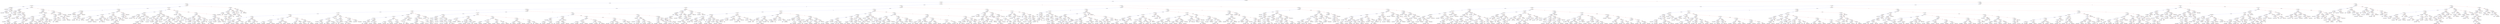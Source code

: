 digraph {
	graph [rankdir=UT]
	0 [label="f6<0.370819092"]
	0 -> 1 [label="yes, missing" color="#0000FF"]
	0 -> 2 [label=no color="#FF0000"]
	1 [label="f7<0.655134499"]
	1 -> 3 [label="yes, missing" color="#0000FF"]
	1 -> 4 [label=no color="#FF0000"]
	3 [label="f3<0.132299528"]
	3 -> 7 [label=yes color="#0000FF"]
	3 -> 8 [label="no, missing" color="#FF0000"]
	7 [label="f6<0.0805258825"]
	7 -> 15 [label="yes, missing" color="#0000FF"]
	7 -> 16 [label=no color="#FF0000"]
	15 [label="f4<0.000849200529"]
	15 -> 31 [label=yes color="#0000FF"]
	15 -> 32 [label="no, missing" color="#FF0000"]
	31 [label="leaf=-0.0728554726"]
	32 [label="f7<0.592201114"]
	32 -> 63 [label=yes color="#0000FF"]
	32 -> 64 [label="no, missing" color="#FF0000"]
	63 [label="f12<545.828186"]
	63 -> 125 [label="yes, missing" color="#0000FF"]
	63 -> 126 [label=no color="#FF0000"]
	125 [label="leaf=-0.0119140409"]
	126 [label="leaf=0.000767811434"]
	64 [label="leaf=0.0973274633"]
	16 [label="f12<95.5728302"]
	16 -> 33 [label="yes, missing" color="#0000FF"]
	16 -> 34 [label=no color="#FF0000"]
	33 [label="f7<0.628406405"]
	33 -> 65 [label="yes, missing" color="#0000FF"]
	33 -> 66 [label=no color="#FF0000"]
	65 [label="f12<48.4807968"]
	65 -> 127 [label=yes color="#0000FF"]
	65 -> 128 [label="no, missing" color="#FF0000"]
	127 [label="leaf=-0"]
	128 [label="f5<0.379322827"]
	128 -> 241 [label=yes color="#0000FF"]
	128 -> 242 [label="no, missing" color="#FF0000"]
	241 [label="f6<0.314839363"]
	241 -> 421 [label=yes color="#0000FF"]
	241 -> 422 [label="no, missing" color="#FF0000"]
	421 [label="leaf=-0.0964440927"]
	422 [label="f7<0.604195893"]
	422 -> 665 [label="yes, missing" color="#0000FF"]
	422 -> 666 [label=no color="#FF0000"]
	665 [label="leaf=-0.0605548918"]
	666 [label="leaf=-0"]
	242 [label="leaf=-0.105857298"]
	66 [label="f9<-5.52734947"]
	66 -> 129 [label="yes, missing" color="#0000FF"]
	66 -> 130 [label=no color="#FF0000"]
	129 [label="leaf=-0.0463608652"]
	130 [label="f0<30.8713322"]
	130 -> 243 [label="yes, missing" color="#0000FF"]
	130 -> 244 [label=no color="#FF0000"]
	243 [label="leaf=-0.00314391288"]
	244 [label="f0<57.6763496"]
	244 -> 423 [label=yes color="#0000FF"]
	244 -> 424 [label="no, missing" color="#FF0000"]
	423 [label="f0<44.1284332"]
	423 -> 667 [label="yes, missing" color="#0000FF"]
	423 -> 668 [label=no color="#FF0000"]
	667 [label="leaf=0.0114580952"]
	668 [label="leaf=0.10392148"]
	424 [label="f12<72.7291794"]
	424 -> 669 [label="yes, missing" color="#0000FF"]
	424 -> 670 [label=no color="#FF0000"]
	669 [label="leaf=-0"]
	670 [label="leaf=0.0186436921"]
	34 [label="f4<0.0744251236"]
	34 -> 67 [label="yes, missing" color="#0000FF"]
	34 -> 68 [label=no color="#FF0000"]
	67 [label="f7<0.584296048"]
	67 -> 131 [label="yes, missing" color="#0000FF"]
	67 -> 132 [label=no color="#FF0000"]
	131 [label="leaf=-0.116996855"]
	132 [label="f4<0.0439718664"]
	132 -> 245 [label=yes color="#0000FF"]
	132 -> 246 [label="no, missing" color="#FF0000"]
	245 [label="f9<-4.50899792"]
	245 -> 425 [label=yes color="#0000FF"]
	245 -> 426 [label="no, missing" color="#FF0000"]
	425 [label="f6<0.130989477"]
	425 -> 671 [label=yes color="#0000FF"]
	425 -> 672 [label="no, missing" color="#FF0000"]
	671 [label="f12<2087.7085"]
	671 -> 989 [label="yes, missing" color="#0000FF"]
	671 -> 990 [label=no color="#FF0000"]
	989 [label="f3<0.0148705235"]
	989 -> 1373 [label="yes, missing" color="#0000FF"]
	989 -> 1374 [label=no color="#FF0000"]
	1373 [label="leaf=-0.0915243998"]
	1374 [label="f3<0.0262951516"]
	1374 -> 1805 [label=yes color="#0000FF"]
	1374 -> 1806 [label="no, missing" color="#FF0000"]
	1805 [label="leaf=-0"]
	1806 [label="leaf=-0.0611162521"]
	990 [label="leaf=-0"]
	672 [label="f12<134.716583"]
	672 -> 991 [label=yes color="#0000FF"]
	672 -> 992 [label="no, missing" color="#FF0000"]
	991 [label="f6<0.203606084"]
	991 -> 1375 [label=yes color="#0000FF"]
	991 -> 1376 [label="no, missing" color="#FF0000"]
	1375 [label="f9<-5.6520443"]
	1375 -> 1807 [label="yes, missing" color="#0000FF"]
	1375 -> 1808 [label=no color="#FF0000"]
	1807 [label="leaf=-0"]
	1808 [label="leaf=0.0219523497"]
	1376 [label="f7<0.651677847"]
	1376 -> 1809 [label="yes, missing" color="#0000FF"]
	1376 -> 1810 [label=no color="#FF0000"]
	1809 [label="leaf=-0.10522753"]
	1810 [label="leaf=-0"]
	992 [label="f7<0.640753984"]
	992 -> 1377 [label="yes, missing" color="#0000FF"]
	992 -> 1378 [label=no color="#FF0000"]
	1377 [label="f12<4106.10645"]
	1377 -> 1811 [label="yes, missing" color="#0000FF"]
	1377 -> 1812 [label=no color="#FF0000"]
	1811 [label="leaf=-0.112935185"]
	1812 [label="leaf=-0.0936726704"]
	1378 [label="f0<109.071625"]
	1378 -> 1813 [label="yes, missing" color="#0000FF"]
	1378 -> 1814 [label=no color="#FF0000"]
	1813 [label="leaf=-0.0767712593"]
	1814 [label="leaf=-0.109371856"]
	426 [label="f6<0.278623074"]
	426 -> 673 [label="yes, missing" color="#0000FF"]
	426 -> 674 [label=no color="#FF0000"]
	673 [label="f4<0.0260010399"]
	673 -> 993 [label=yes color="#0000FF"]
	673 -> 994 [label="no, missing" color="#FF0000"]
	993 [label="f7<0.640753984"]
	993 -> 1379 [label="yes, missing" color="#0000FF"]
	993 -> 1380 [label=no color="#FF0000"]
	1379 [label="f9<-3.40456367"]
	1379 -> 1815 [label="yes, missing" color="#0000FF"]
	1379 -> 1816 [label=no color="#FF0000"]
	1815 [label="leaf=-0.0739756674"]
	1816 [label="leaf=-0"]
	1380 [label="leaf=-0"]
	994 [label="leaf=0.00126524863"]
	674 [label="f0<61.3459587"]
	674 -> 995 [label="yes, missing" color="#0000FF"]
	674 -> 996 [label=no color="#FF0000"]
	995 [label="f7<0.633055508"]
	995 -> 1381 [label=yes color="#0000FF"]
	995 -> 1382 [label="no, missing" color="#FF0000"]
	1381 [label="leaf=-0.00611833297"]
	1382 [label="leaf=-0"]
	996 [label="leaf=-0.105547994"]
	246 [label="f5<0.278958976"]
	246 -> 427 [label="yes, missing" color="#0000FF"]
	246 -> 428 [label=no color="#FF0000"]
	427 [label="f7<0.624439776"]
	427 -> 675 [label=yes color="#0000FF"]
	427 -> 676 [label="no, missing" color="#FF0000"]
	675 [label="f9<-5.25175095"]
	675 -> 997 [label="yes, missing" color="#0000FF"]
	675 -> 998 [label=no color="#FF0000"]
	997 [label="f9<-6.5286479"]
	997 -> 1383 [label=yes color="#0000FF"]
	997 -> 1384 [label="no, missing" color="#FF0000"]
	1383 [label="leaf=-0"]
	1384 [label="leaf=-0.051531624"]
	998 [label="leaf=0.000633813499"]
	676 [label="leaf=0.022763513"]
	428 [label="f0<195.887924"]
	428 -> 677 [label="yes, missing" color="#0000FF"]
	428 -> 678 [label=no color="#FF0000"]
	677 [label="f5<0.400529444"]
	677 -> 999 [label=yes color="#0000FF"]
	677 -> 1000 [label="no, missing" color="#FF0000"]
	999 [label="leaf=-0.103339598"]
	1000 [label="leaf=-0.0302650835"]
	678 [label="leaf=-0"]
	68 [label="f12<170.878021"]
	68 -> 133 [label="yes, missing" color="#0000FF"]
	68 -> 134 [label=no color="#FF0000"]
	133 [label="leaf=0.0652044713"]
	134 [label="f4<0.0882353559"]
	134 -> 247 [label="yes, missing" color="#0000FF"]
	134 -> 248 [label=no color="#FF0000"]
	247 [label="leaf=-0.0901406407"]
	248 [label="f10<0.00268474035"]
	248 -> 429 [label="yes, missing" color="#0000FF"]
	248 -> 430 [label=no color="#FF0000"]
	429 [label="leaf=-0"]
	430 [label="leaf=0.00359587162"]
	8 [label="f4<0.103379704"]
	8 -> 17 [label="yes, missing" color="#0000FF"]
	8 -> 18 [label=no color="#FF0000"]
	17 [label="f6<0.182715401"]
	17 -> 35 [label="yes, missing" color="#0000FF"]
	17 -> 36 [label=no color="#FF0000"]
	35 [label="f6<0.101567358"]
	35 -> 69 [label=yes color="#0000FF"]
	35 -> 70 [label="no, missing" color="#FF0000"]
	69 [label="f4<0.000574888953"]
	69 -> 135 [label=yes color="#0000FF"]
	69 -> 136 [label="no, missing" color="#FF0000"]
	135 [label="f0<200.434341"]
	135 -> 249 [label="yes, missing" color="#0000FF"]
	135 -> 250 [label=no color="#FF0000"]
	249 [label="leaf=-0.0651819259"]
	250 [label="leaf=0.00480953977"]
	136 [label="f6<0.0961085111"]
	136 -> 251 [label="yes, missing" color="#0000FF"]
	136 -> 252 [label=no color="#FF0000"]
	251 [label="f6<0.0597115755"]
	251 -> 431 [label="yes, missing" color="#0000FF"]
	251 -> 432 [label=no color="#FF0000"]
	431 [label="leaf=0.112797938"]
	432 [label="f7<0.560573339"]
	432 -> 679 [label="yes, missing" color="#0000FF"]
	432 -> 680 [label=no color="#FF0000"]
	679 [label="f7<0.547819436"]
	679 -> 1001 [label=yes color="#0000FF"]
	679 -> 1002 [label="no, missing" color="#FF0000"]
	1001 [label="leaf=0.0736986026"]
	1002 [label="leaf=-0"]
	680 [label="leaf=0.100269951"]
	252 [label="leaf=0.0254574586"]
	70 [label="f0<292.333038"]
	70 -> 137 [label="yes, missing" color="#0000FF"]
	70 -> 138 [label=no color="#FF0000"]
	137 [label="f7<0.584296048"]
	137 -> 253 [label="yes, missing" color="#0000FF"]
	137 -> 254 [label=no color="#FF0000"]
	253 [label="f5<0.175131008"]
	253 -> 433 [label="yes, missing" color="#0000FF"]
	253 -> 434 [label=no color="#FF0000"]
	433 [label="f9<-5.79133177"]
	433 -> 681 [label=yes color="#0000FF"]
	433 -> 682 [label="no, missing" color="#FF0000"]
	681 [label="f12<610.016846"]
	681 -> 1003 [label="yes, missing" color="#0000FF"]
	681 -> 1004 [label=no color="#FF0000"]
	1003 [label="leaf=-0"]
	1004 [label="leaf=0.0713031515"]
	682 [label="f7<0.564574122"]
	682 -> 1005 [label=yes color="#0000FF"]
	682 -> 1006 [label="no, missing" color="#FF0000"]
	1005 [label="leaf=-0.0490827151"]
	1006 [label="f0<-9.99999975e-06"]
	1006 -> 1385 [label="yes, missing" color="#0000FF"]
	1006 -> 1386 [label=no color="#FF0000"]
	1385 [label="leaf=0.000229241632"]
	1386 [label="leaf=0.00163763308"]
	434 [label="f3<0.261401504"]
	434 -> 683 [label="yes, missing" color="#0000FF"]
	434 -> 684 [label=no color="#FF0000"]
	683 [label="f7<0.560573339"]
	683 -> 1007 [label="yes, missing" color="#0000FF"]
	683 -> 1008 [label=no color="#FF0000"]
	1007 [label="leaf=-0.102787018"]
	1008 [label="f12<387.295929"]
	1008 -> 1387 [label="yes, missing" color="#0000FF"]
	1008 -> 1388 [label=no color="#FF0000"]
	1387 [label="leaf=-0"]
	1388 [label="leaf=-0.0412143432"]
	684 [label="f9<-6.1848917"]
	684 -> 1009 [label="yes, missing" color="#0000FF"]
	684 -> 1010 [label=no color="#FF0000"]
	1009 [label="leaf=-0"]
	1010 [label="leaf=0.0027615896"]
	254 [label="f0<209.525085"]
	254 -> 435 [label="yes, missing" color="#0000FF"]
	254 -> 436 [label=no color="#FF0000"]
	435 [label="f4<0.00110420771"]
	435 -> 685 [label=yes color="#0000FF"]
	435 -> 686 [label="no, missing" color="#FF0000"]
	685 [label="leaf=-0"]
	686 [label="f5<0.244941458"]
	686 -> 1011 [label="yes, missing" color="#0000FF"]
	686 -> 1012 [label=no color="#FF0000"]
	1011 [label="leaf=0.106742263"]
	1012 [label="f9<-4.68006516"]
	1012 -> 1389 [label="yes, missing" color="#0000FF"]
	1012 -> 1390 [label=no color="#FF0000"]
	1389 [label="f9<-5.77803898"]
	1389 -> 1817 [label="yes, missing" color="#0000FF"]
	1389 -> 1818 [label=no color="#FF0000"]
	1817 [label="leaf=0.0338271894"]
	1818 [label="leaf=0.0867364034"]
	1390 [label="leaf=-0"]
	436 [label="f3<20.521534"]
	436 -> 687 [label=yes color="#0000FF"]
	436 -> 688 [label="no, missing" color="#FF0000"]
	687 [label="leaf=0.0210799593"]
	688 [label="f6<0.145255998"]
	688 -> 1013 [label="yes, missing" color="#0000FF"]
	688 -> 1014 [label=no color="#FF0000"]
	1013 [label="leaf=-0"]
	1014 [label="leaf=-0.049664177"]
	138 [label="f3<1.7785784"]
	138 -> 255 [label="yes, missing" color="#0000FF"]
	138 -> 256 [label=no color="#FF0000"]
	255 [label="f4<0.0121709136"]
	255 -> 437 [label="yes, missing" color="#0000FF"]
	255 -> 438 [label=no color="#FF0000"]
	437 [label="f6<0.10539525"]
	437 -> 689 [label="yes, missing" color="#0000FF"]
	437 -> 690 [label=no color="#FF0000"]
	689 [label="leaf=-0"]
	690 [label="leaf=-0.108456567"]
	438 [label="leaf=-0"]
	256 [label="leaf=0.00623201998"]
	36 [label="f0<98.7092209"]
	36 -> 71 [label=yes color="#0000FF"]
	36 -> 72 [label="no, missing" color="#FF0000"]
	71 [label="f7<0.572699606"]
	71 -> 139 [label="yes, missing" color="#0000FF"]
	71 -> 140 [label=no color="#FF0000"]
	139 [label="f5<0.386336118"]
	139 -> 257 [label="yes, missing" color="#0000FF"]
	139 -> 258 [label=no color="#FF0000"]
	257 [label="f9<-5.25175095"]
	257 -> 439 [label=yes color="#0000FF"]
	257 -> 440 [label="no, missing" color="#FF0000"]
	439 [label="f4<0.000637481455"]
	439 -> 691 [label="yes, missing" color="#0000FF"]
	439 -> 692 [label=no color="#FF0000"]
	691 [label="leaf=0.0717881918"]
	692 [label="leaf=-0"]
	440 [label="f6<0.223609447"]
	440 -> 693 [label=yes color="#0000FF"]
	440 -> 694 [label="no, missing" color="#FF0000"]
	693 [label="leaf=-0"]
	694 [label="leaf=-0.037185967"]
	258 [label="f6<0.200589001"]
	258 -> 441 [label="yes, missing" color="#0000FF"]
	258 -> 442 [label=no color="#FF0000"]
	441 [label="leaf=0.00213681324"]
	442 [label="f9<-3.15472054"]
	442 -> 695 [label=yes color="#0000FF"]
	442 -> 696 [label="no, missing" color="#FF0000"]
	695 [label="f12<566.79541"]
	695 -> 1015 [label="yes, missing" color="#0000FF"]
	695 -> 1016 [label=no color="#FF0000"]
	1015 [label="f0<76.1198044"]
	1015 -> 1391 [label=yes color="#0000FF"]
	1015 -> 1392 [label="no, missing" color="#FF0000"]
	1391 [label="f10<0.00767266098"]
	1391 -> 1819 [label="yes, missing" color="#0000FF"]
	1391 -> 1820 [label=no color="#FF0000"]
	1819 [label="leaf=-0.0818732604"]
	1820 [label="leaf=-0.102016807"]
	1392 [label="leaf=-0.112009384"]
	1016 [label="leaf=-0"]
	696 [label="leaf=-0"]
	140 [label="f5<0.514871836"]
	140 -> 259 [label="yes, missing" color="#0000FF"]
	140 -> 260 [label=no color="#FF0000"]
	259 [label="f4<0.00199043425"]
	259 -> 443 [label=yes color="#0000FF"]
	259 -> 444 [label="no, missing" color="#FF0000"]
	443 [label="f10<0.00778836943"]
	443 -> 697 [label="yes, missing" color="#0000FF"]
	443 -> 698 [label=no color="#FF0000"]
	697 [label="leaf=-0.0851825327"]
	698 [label="leaf=-0"]
	444 [label="f3<0.296887547"]
	444 -> 699 [label=yes color="#0000FF"]
	444 -> 700 [label="no, missing" color="#FF0000"]
	699 [label="f3<0.15338394"]
	699 -> 1017 [label=yes color="#0000FF"]
	699 -> 1018 [label="no, missing" color="#FF0000"]
	1017 [label="leaf=0.0643365756"]
	1018 [label="f0<49.2433014"]
	1018 -> 1393 [label=yes color="#0000FF"]
	1018 -> 1394 [label="no, missing" color="#FF0000"]
	1393 [label="leaf=0.0183828138"]
	1394 [label="leaf=-0.0613849424"]
	700 [label="f7<0.612431765"]
	700 -> 1019 [label=yes color="#0000FF"]
	700 -> 1020 [label="no, missing" color="#FF0000"]
	1019 [label="f7<0.600165367"]
	1019 -> 1395 [label="yes, missing" color="#0000FF"]
	1019 -> 1396 [label=no color="#FF0000"]
	1395 [label="f3<0.362542987"]
	1395 -> 1821 [label="yes, missing" color="#0000FF"]
	1395 -> 1822 [label=no color="#FF0000"]
	1821 [label="leaf=-0"]
	1822 [label="leaf=0.0778855532"]
	1396 [label="leaf=-0.0073918174"]
	1020 [label="leaf=0.111328907"]
	260 [label="f6<0.253108799"]
	260 -> 445 [label="yes, missing" color="#0000FF"]
	260 -> 446 [label=no color="#FF0000"]
	445 [label="leaf=0.0911721587"]
	446 [label="f7<0.633055508"]
	446 -> 701 [label="yes, missing" color="#0000FF"]
	446 -> 702 [label=no color="#FF0000"]
	701 [label="f12<93.9060211"]
	701 -> 1021 [label=yes color="#0000FF"]
	701 -> 1022 [label="no, missing" color="#FF0000"]
	1021 [label="leaf=-0.0907771513"]
	1022 [label="f0<69.7297211"]
	1022 -> 1397 [label="yes, missing" color="#0000FF"]
	1022 -> 1398 [label=no color="#FF0000"]
	1397 [label="f7<0.58827889"]
	1397 -> 1823 [label=yes color="#0000FF"]
	1397 -> 1824 [label="no, missing" color="#FF0000"]
	1823 [label="leaf=0.0494213924"]
	1824 [label="leaf=-0"]
	1398 [label="f6<0.320428044"]
	1398 -> 1825 [label="yes, missing" color="#0000FF"]
	1398 -> 1826 [label=no color="#FF0000"]
	1825 [label="leaf=-0"]
	1826 [label="leaf=-0.0869401991"]
	702 [label="f6<0.320428044"]
	702 -> 1023 [label="yes, missing" color="#0000FF"]
	702 -> 1024 [label=no color="#FF0000"]
	1023 [label="leaf=0.0710908622"]
	1024 [label="f9<-5.67689943"]
	1024 -> 1399 [label=yes color="#0000FF"]
	1024 -> 1400 [label="no, missing" color="#FF0000"]
	1399 [label="leaf=-0.0222524852"]
	1400 [label="f7<0.648116052"]
	1400 -> 1827 [label="yes, missing" color="#0000FF"]
	1400 -> 1828 [label=no color="#FF0000"]
	1827 [label="leaf=-0.0018049418"]
	1828 [label="leaf=0.0234149247"]
	72 [label="f5<0.184334561"]
	72 -> 141 [label=yes color="#0000FF"]
	72 -> 142 [label="no, missing" color="#FF0000"]
	141 [label="f3<2.06463051"]
	141 -> 261 [label=yes color="#0000FF"]
	141 -> 262 [label="no, missing" color="#FF0000"]
	261 [label="leaf=-0.0741066337"]
	262 [label="f0<170.760925"]
	262 -> 447 [label="yes, missing" color="#0000FF"]
	262 -> 448 [label=no color="#FF0000"]
	447 [label="f5<0.146893412"]
	447 -> 703 [label=yes color="#0000FF"]
	447 -> 704 [label="no, missing" color="#FF0000"]
	703 [label="leaf=-0"]
	704 [label="leaf=0.0616774559"]
	448 [label="f5<0.166906059"]
	448 -> 705 [label=yes color="#0000FF"]
	448 -> 706 [label="no, missing" color="#FF0000"]
	705 [label="leaf=-0"]
	706 [label="leaf=-0.0460741706"]
	142 [label="f0<166.249054"]
	142 -> 263 [label="yes, missing" color="#0000FF"]
	142 -> 264 [label=no color="#FF0000"]
	263 [label="f6<0.230627239"]
	263 -> 449 [label=yes color="#0000FF"]
	263 -> 450 [label="no, missing" color="#FF0000"]
	449 [label="f7<0.564574122"]
	449 -> 707 [label="yes, missing" color="#0000FF"]
	449 -> 708 [label=no color="#FF0000"]
	707 [label="f6<0.219824031"]
	707 -> 1025 [label=yes color="#0000FF"]
	707 -> 1026 [label="no, missing" color="#FF0000"]
	1025 [label="leaf=-0.0790415108"]
	1026 [label="leaf=-0"]
	708 [label="f3<0.704910636"]
	708 -> 1027 [label=yes color="#0000FF"]
	708 -> 1028 [label="no, missing" color="#FF0000"]
	1027 [label="leaf=-0.0694441423"]
	1028 [label="f7<0.584296048"]
	1028 -> 1401 [label="yes, missing" color="#0000FF"]
	1028 -> 1402 [label=no color="#FF0000"]
	1401 [label="leaf=-0"]
	1402 [label="leaf=0.0695538446"]
	450 [label="f3<5.50463152"]
	450 -> 709 [label="yes, missing" color="#0000FF"]
	450 -> 710 [label=no color="#FF0000"]
	709 [label="f9<-1.68341148"]
	709 -> 1029 [label="yes, missing" color="#0000FF"]
	709 -> 1030 [label=no color="#FF0000"]
	1029 [label="f3<0.685498059"]
	1029 -> 1403 [label="yes, missing" color="#0000FF"]
	1029 -> 1404 [label=no color="#FF0000"]
	1403 [label="f10<0.00156145357"]
	1403 -> 1829 [label=yes color="#0000FF"]
	1403 -> 1830 [label="no, missing" color="#FF0000"]
	1829 [label="leaf=-0.0664404929"]
	1830 [label="leaf=-0.113016881"]
	1404 [label="f7<0.568729281"]
	1404 -> 1831 [label=yes color="#0000FF"]
	1404 -> 1832 [label="no, missing" color="#FF0000"]
	1831 [label="leaf=-0.0964085758"]
	1832 [label="leaf=-0.0081434967"]
	1030 [label="leaf=-0"]
	710 [label="f7<0.564574122"]
	710 -> 1031 [label="yes, missing" color="#0000FF"]
	710 -> 1032 [label=no color="#FF0000"]
	1031 [label="f12<759.94751"]
	1031 -> 1405 [label="yes, missing" color="#0000FF"]
	1031 -> 1406 [label=no color="#FF0000"]
	1405 [label="leaf=-0.0648815855"]
	1406 [label="leaf=-0"]
	1032 [label="leaf=-0"]
	264 [label="f4<0.0630237907"]
	264 -> 451 [label="yes, missing" color="#0000FF"]
	264 -> 452 [label=no color="#FF0000"]
	451 [label="f4<0.00723215379"]
	451 -> 711 [label="yes, missing" color="#0000FF"]
	451 -> 712 [label=no color="#FF0000"]
	711 [label="f5<0.970657825"]
	711 -> 1033 [label="yes, missing" color="#0000FF"]
	711 -> 1034 [label=no color="#FF0000"]
	1033 [label="leaf=-0.114789732"]
	1034 [label="f0<218.925232"]
	1034 -> 1407 [label=yes color="#0000FF"]
	1034 -> 1408 [label="no, missing" color="#FF0000"]
	1407 [label="f10<0.00175143068"]
	1407 -> 1833 [label="yes, missing" color="#0000FF"]
	1407 -> 1834 [label=no color="#FF0000"]
	1833 [label="leaf=-0"]
	1834 [label="leaf=-0.0496342555"]
	1408 [label="leaf=-0.101616122"]
	712 [label="f0<230.485886"]
	712 -> 1035 [label=yes color="#0000FF"]
	712 -> 1036 [label="no, missing" color="#FF0000"]
	1035 [label="f0<225.89386"]
	1035 -> 1409 [label=yes color="#0000FF"]
	1035 -> 1410 [label="no, missing" color="#FF0000"]
	1409 [label="leaf=-0.0883975103"]
	1410 [label="leaf=0.0107840393"]
	1036 [label="leaf=-0.10593228"]
	452 [label="f5<0.400529444"]
	452 -> 713 [label=yes color="#0000FF"]
	452 -> 714 [label="no, missing" color="#FF0000"]
	713 [label="f12<3059.17285"]
	713 -> 1037 [label="yes, missing" color="#0000FF"]
	713 -> 1038 [label=no color="#FF0000"]
	1037 [label="leaf=-0"]
	1038 [label="leaf=0.00677270535"]
	714 [label="leaf=-0.0675667375"]
	18 [label="f12<3852.38306"]
	18 -> 37 [label=yes color="#0000FF"]
	18 -> 38 [label="no, missing" color="#FF0000"]
	37 [label="f3<0.392069221"]
	37 -> 73 [label=yes color="#0000FF"]
	37 -> 74 [label="no, missing" color="#FF0000"]
	73 [label="f7<0.580434442"]
	73 -> 143 [label="yes, missing" color="#0000FF"]
	73 -> 144 [label=no color="#FF0000"]
	143 [label="f7<0.551860988"]
	143 -> 265 [label=yes color="#0000FF"]
	143 -> 266 [label="no, missing" color="#FF0000"]
	265 [label="leaf=-0.0790378153"]
	266 [label="leaf=-0"]
	144 [label="f6<0.283803821"]
	144 -> 267 [label="yes, missing" color="#0000FF"]
	144 -> 268 [label=no color="#FF0000"]
	267 [label="leaf=0.108331405"]
	268 [label="f12<221.943069"]
	268 -> 453 [label="yes, missing" color="#0000FF"]
	268 -> 454 [label=no color="#FF0000"]
	453 [label="leaf=0.0824900195"]
	454 [label="leaf=-0"]
	74 [label="f4<0.124975115"]
	74 -> 145 [label="yes, missing" color="#0000FF"]
	74 -> 146 [label=no color="#FF0000"]
	145 [label="f6<0.298717558"]
	145 -> 269 [label="yes, missing" color="#0000FF"]
	145 -> 270 [label=no color="#FF0000"]
	269 [label="leaf=0.0993610397"]
	270 [label="f0<82.296936"]
	270 -> 455 [label="yes, missing" color="#0000FF"]
	270 -> 456 [label=no color="#FF0000"]
	455 [label="leaf=0.0570319481"]
	456 [label="leaf=-0"]
	146 [label="leaf=0.114671946"]
	38 [label="f6<0.234293476"]
	38 -> 75 [label=yes color="#0000FF"]
	38 -> 76 [label="no, missing" color="#FF0000"]
	75 [label="leaf=0.095573172"]
	76 [label="f11<396.713806"]
	76 -> 147 [label=yes color="#0000FF"]
	76 -> 148 [label="no, missing" color="#FF0000"]
	147 [label="leaf=-0"]
	148 [label="leaf=-0.0830675587"]
	4 [label="f4<0.0037438313"]
	4 -> 9 [label="yes, missing" color="#0000FF"]
	4 -> 10 [label=no color="#FF0000"]
	9 [label="f6<0.26097998"]
	9 -> 19 [label=yes color="#0000FF"]
	9 -> 20 [label="no, missing" color="#FF0000"]
	19 [label="f11<603.492493"]
	19 -> 39 [label="yes, missing" color="#0000FF"]
	19 -> 40 [label=no color="#FF0000"]
	39 [label="f3<0.00255721039"]
	39 -> 77 [label=yes color="#0000FF"]
	39 -> 78 [label="no, missing" color="#FF0000"]
	77 [label="f0<204.989456"]
	77 -> 149 [label="yes, missing" color="#0000FF"]
	77 -> 150 [label=no color="#FF0000"]
	149 [label="f12<147.406433"]
	149 -> 271 [label="yes, missing" color="#0000FF"]
	149 -> 272 [label=no color="#FF0000"]
	271 [label="f12<67.2978287"]
	271 -> 457 [label=yes color="#0000FF"]
	271 -> 458 [label="no, missing" color="#FF0000"]
	457 [label="f7<0.82715553"]
	457 -> 715 [label=yes color="#0000FF"]
	457 -> 716 [label="no, missing" color="#FF0000"]
	715 [label="f12<30.5074158"]
	715 -> 1039 [label="yes, missing" color="#0000FF"]
	715 -> 1040 [label=no color="#FF0000"]
	1039 [label="f6<0.13797155"]
	1039 -> 1411 [label="yes, missing" color="#0000FF"]
	1039 -> 1412 [label=no color="#FF0000"]
	1411 [label="leaf=0.102097899"]
	1412 [label="f9<-6.5286479"]
	1412 -> 1835 [label="yes, missing" color="#0000FF"]
	1412 -> 1836 [label=no color="#FF0000"]
	1835 [label="leaf=-0"]
	1836 [label="leaf=0.0820639431"]
	1040 [label="f6<0.188459083"]
	1040 -> 1413 [label="yes, missing" color="#0000FF"]
	1040 -> 1414 [label=no color="#FF0000"]
	1413 [label="f9<-6.61831379"]
	1413 -> 1837 [label="yes, missing" color="#0000FF"]
	1413 -> 1838 [label=no color="#FF0000"]
	1837 [label="leaf=-0.00581440795"]
	1838 [label="leaf=0.0683952421"]
	1414 [label="f0<102.808784"]
	1414 -> 1839 [label=yes color="#0000FF"]
	1414 -> 1840 [label="no, missing" color="#FF0000"]
	1839 [label="leaf=0.0166467912"]
	1840 [label="leaf=-0.0625579581"]
	716 [label="f5<0.259285003"]
	716 -> 1041 [label="yes, missing" color="#0000FF"]
	716 -> 1042 [label=no color="#FF0000"]
	1041 [label="f9<-5.85336161"]
	1041 -> 1415 [label="yes, missing" color="#0000FF"]
	1041 -> 1416 [label=no color="#FF0000"]
	1415 [label="leaf=-0"]
	1416 [label="leaf=-0.100819871"]
	1042 [label="f6<0.179852635"]
	1042 -> 1417 [label="yes, missing" color="#0000FF"]
	1042 -> 1418 [label=no color="#FF0000"]
	1417 [label="f12<42.0473633"]
	1417 -> 1841 [label="yes, missing" color="#0000FF"]
	1417 -> 1842 [label=no color="#FF0000"]
	1841 [label="leaf=0.0562674515"]
	1842 [label="leaf=-0"]
	1418 [label="leaf=-0"]
	458 [label="f0<146.997253"]
	458 -> 717 [label="yes, missing" color="#0000FF"]
	458 -> 718 [label=no color="#FF0000"]
	717 [label="f7<0.770361841"]
	717 -> 1043 [label="yes, missing" color="#0000FF"]
	717 -> 1044 [label=no color="#FF0000"]
	1043 [label="f4<0.00110420771"]
	1043 -> 1419 [label="yes, missing" color="#0000FF"]
	1043 -> 1420 [label=no color="#FF0000"]
	1419 [label="f7<0.731662214"]
	1419 -> 1843 [label=yes color="#0000FF"]
	1419 -> 1844 [label="no, missing" color="#FF0000"]
	1843 [label="leaf=-0.0332837254"]
	1844 [label="leaf=0.00226389337"]
	1420 [label="f0<91.1284943"]
	1420 -> 1845 [label="yes, missing" color="#0000FF"]
	1420 -> 1846 [label=no color="#FF0000"]
	1845 [label="leaf=-0.00552156894"]
	1846 [label="leaf=0.0730355158"]
	1044 [label="f5<0.372071475"]
	1044 -> 1421 [label="yes, missing" color="#0000FF"]
	1044 -> 1422 [label=no color="#FF0000"]
	1421 [label="f10<0.156511426"]
	1421 -> 1847 [label="yes, missing" color="#0000FF"]
	1421 -> 1848 [label=no color="#FF0000"]
	1847 [label="leaf=-0.097916618"]
	1848 [label="leaf=-0"]
	1422 [label="f4<0.00138670008"]
	1422 -> 1849 [label="yes, missing" color="#0000FF"]
	1422 -> 1850 [label=no color="#FF0000"]
	1849 [label="leaf=0.05819254"]
	1850 [label="leaf=-0.0375293419"]
	718 [label="f9<-5.07034302"]
	718 -> 1045 [label=yes color="#0000FF"]
	718 -> 1046 [label="no, missing" color="#FF0000"]
	1045 [label="f0<172.947769"]
	1045 -> 1423 [label=yes color="#0000FF"]
	1045 -> 1424 [label="no, missing" color="#FF0000"]
	1423 [label="f6<0.103479907"]
	1423 -> 1851 [label="yes, missing" color="#0000FF"]
	1423 -> 1852 [label=no color="#FF0000"]
	1851 [label="leaf=-0"]
	1852 [label="leaf=0.0503711514"]
	1424 [label="f9<-6.54406309"]
	1424 -> 1853 [label=yes color="#0000FF"]
	1424 -> 1854 [label="no, missing" color="#FF0000"]
	1853 [label="leaf=0.0155255944"]
	1854 [label="leaf=0.102722533"]
	1046 [label="f7<0.745640039"]
	1046 -> 1425 [label="yes, missing" color="#0000FF"]
	1046 -> 1426 [label=no color="#FF0000"]
	1425 [label="leaf=0.0324207284"]
	1426 [label="f6<0.0483804494"]
	1426 -> 1855 [label=yes color="#0000FF"]
	1426 -> 1856 [label="no, missing" color="#FF0000"]
	1855 [label="leaf=-0"]
	1856 [label="leaf=-0.0469883718"]
	272 [label="f0<170.760925"]
	272 -> 459 [label=yes color="#0000FF"]
	272 -> 460 [label="no, missing" color="#FF0000"]
	459 [label="f12<338.698914"]
	459 -> 719 [label="yes, missing" color="#0000FF"]
	459 -> 720 [label=no color="#FF0000"]
	719 [label="f0<130.725662"]
	719 -> 1047 [label="yes, missing" color="#0000FF"]
	719 -> 1048 [label=no color="#FF0000"]
	1047 [label="f7<0.714268208"]
	1047 -> 1427 [label="yes, missing" color="#0000FF"]
	1047 -> 1428 [label=no color="#FF0000"]
	1427 [label="leaf=-0.109156445"]
	1428 [label="f9<-4.90250921"]
	1428 -> 1857 [label=yes color="#0000FF"]
	1428 -> 1858 [label="no, missing" color="#FF0000"]
	1857 [label="leaf=-0.0635363907"]
	1858 [label="leaf=-0.101504281"]
	1048 [label="f7<0.713374794"]
	1048 -> 1429 [label="yes, missing" color="#0000FF"]
	1048 -> 1430 [label=no color="#FF0000"]
	1429 [label="f4<0.00027745642"]
	1429 -> 1859 [label="yes, missing" color="#0000FF"]
	1429 -> 1860 [label=no color="#FF0000"]
	1859 [label="leaf=-0"]
	1860 [label="leaf=0.0597135425"]
	1430 [label="f4<0.000849200529"]
	1430 -> 1861 [label="yes, missing" color="#0000FF"]
	1430 -> 1862 [label=no color="#FF0000"]
	1861 [label="leaf=-0.0967742875"]
	1862 [label="leaf=-0"]
	720 [label="leaf=-0.114815243"]
	460 [label="f12<249.277954"]
	460 -> 721 [label=yes color="#0000FF"]
	460 -> 722 [label="no, missing" color="#FF0000"]
	721 [label="f7<0.714268208"]
	721 -> 1049 [label="yes, missing" color="#0000FF"]
	721 -> 1050 [label=no color="#FF0000"]
	1049 [label="leaf=0.0627038777"]
	1050 [label="f6<0.12871474"]
	1050 -> 1431 [label="yes, missing" color="#0000FF"]
	1050 -> 1432 [label=no color="#FF0000"]
	1431 [label="f0<191.358337"]
	1431 -> 1863 [label="yes, missing" color="#0000FF"]
	1431 -> 1864 [label=no color="#FF0000"]
	1863 [label="leaf=-0"]
	1864 [label="leaf=0.0418299362"]
	1432 [label="leaf=-0.0484371409"]
	722 [label="f4<0.000704847451"]
	722 -> 1051 [label="yes, missing" color="#0000FF"]
	722 -> 1052 [label=no color="#FF0000"]
	1051 [label="f5<0.0911093727"]
	1051 -> 1433 [label=yes color="#0000FF"]
	1051 -> 1434 [label="no, missing" color="#FF0000"]
	1433 [label="f12<465.175232"]
	1433 -> 1865 [label="yes, missing" color="#0000FF"]
	1433 -> 1866 [label=no color="#FF0000"]
	1865 [label="leaf=-0"]
	1866 [label="leaf=-0.0797637701"]
	1434 [label="leaf=-0.103498146"]
	1052 [label="f3<0.0015365039"]
	1052 -> 1435 [label="yes, missing" color="#0000FF"]
	1052 -> 1436 [label=no color="#FF0000"]
	1435 [label="leaf=-0.00710617332"]
	1436 [label="leaf=0.0160009395"]
	150 [label="f12<713.917175"]
	150 -> 273 [label="yes, missing" color="#0000FF"]
	150 -> 274 [label=no color="#FF0000"]
	273 [label="f6<0.157760158"]
	273 -> 461 [label="yes, missing" color="#0000FF"]
	273 -> 462 [label=no color="#FF0000"]
	461 [label="f12<308.651703"]
	461 -> 723 [label="yes, missing" color="#0000FF"]
	461 -> 724 [label=no color="#FF0000"]
	723 [label="f7<0.807706833"]
	723 -> 1053 [label=yes color="#0000FF"]
	723 -> 1054 [label="no, missing" color="#FF0000"]
	1053 [label="f6<0.1113685"]
	1053 -> 1437 [label="yes, missing" color="#0000FF"]
	1053 -> 1438 [label=no color="#FF0000"]
	1437 [label="leaf=0.110566728"]
	1438 [label="f6<0.115512311"]
	1438 -> 1867 [label="yes, missing" color="#0000FF"]
	1438 -> 1868 [label=no color="#FF0000"]
	1867 [label="leaf=-0"]
	1868 [label="leaf=0.0947398245"]
	1054 [label="f10<0.000462916913"]
	1054 -> 1439 [label="yes, missing" color="#0000FF"]
	1054 -> 1440 [label=no color="#FF0000"]
	1439 [label="leaf=-0"]
	1440 [label="f5<0.113467738"]
	1440 -> 1869 [label="yes, missing" color="#0000FF"]
	1440 -> 1870 [label=no color="#FF0000"]
	1869 [label="leaf=0.0720803142"]
	1870 [label="leaf=0.104523607"]
	724 [label="f0<322.235107"]
	724 -> 1055 [label="yes, missing" color="#0000FF"]
	724 -> 1056 [label=no color="#FF0000"]
	1055 [label="f5<0.101804011"]
	1055 -> 1441 [label="yes, missing" color="#0000FF"]
	1055 -> 1442 [label=no color="#FF0000"]
	1441 [label="f11<252.229645"]
	1441 -> 1871 [label=yes color="#0000FF"]
	1441 -> 1872 [label="no, missing" color="#FF0000"]
	1871 [label="leaf=-0.0205052011"]
	1872 [label="leaf=0.0210749675"]
	1442 [label="f10<0.00138739229"]
	1442 -> 1873 [label=yes color="#0000FF"]
	1442 -> 1874 [label="no, missing" color="#FF0000"]
	1873 [label="leaf=-0"]
	1874 [label="leaf=0.0907202065"]
	1056 [label="f7<0.87841934"]
	1056 -> 1443 [label=yes color="#0000FF"]
	1056 -> 1444 [label="no, missing" color="#FF0000"]
	1443 [label="f3<0.000914428558"]
	1443 -> 1875 [label="yes, missing" color="#0000FF"]
	1443 -> 1876 [label=no color="#FF0000"]
	1875 [label="leaf=0.0747488141"]
	1876 [label="leaf=0.109184369"]
	1444 [label="f9<-7.23796272"]
	1444 -> 1877 [label=yes color="#0000FF"]
	1444 -> 1878 [label="no, missing" color="#FF0000"]
	1877 [label="leaf=-0"]
	1878 [label="leaf=0.0675450191"]
	462 [label="f12<489.977966"]
	462 -> 725 [label="yes, missing" color="#0000FF"]
	462 -> 726 [label=no color="#FF0000"]
	725 [label="f9<-6.63371325"]
	725 -> 1057 [label=yes color="#0000FF"]
	725 -> 1058 [label="no, missing" color="#FF0000"]
	1057 [label="leaf=-0.0054015019"]
	1058 [label="leaf=0.00532023748"]
	726 [label="leaf=-0.0665260106"]
	274 [label="f12<1699.23486"]
	274 -> 463 [label="yes, missing" color="#0000FF"]
	274 -> 464 [label=no color="#FF0000"]
	463 [label="f6<0.115512311"]
	463 -> 727 [label="yes, missing" color="#0000FF"]
	463 -> 728 [label=no color="#FF0000"]
	727 [label="f0<360.10495"]
	727 -> 1059 [label="yes, missing" color="#0000FF"]
	727 -> 1060 [label=no color="#FF0000"]
	1059 [label="f4<0.000444952719"]
	1059 -> 1445 [label="yes, missing" color="#0000FF"]
	1059 -> 1446 [label=no color="#FF0000"]
	1445 [label="f6<0.0654910505"]
	1445 -> 1879 [label="yes, missing" color="#0000FF"]
	1445 -> 1880 [label=no color="#FF0000"]
	1879 [label="leaf=-0.0798621401"]
	1880 [label="leaf=-0.00675518112"]
	1446 [label="f7<0.779721797"]
	1446 -> 1881 [label="yes, missing" color="#0000FF"]
	1446 -> 1882 [label=no color="#FF0000"]
	1881 [label="leaf=0.000998135307"]
	1882 [label="leaf=-0.0101259472"]
	1060 [label="f5<0.0526617467"]
	1060 -> 1447 [label=yes color="#0000FF"]
	1060 -> 1448 [label="no, missing" color="#FF0000"]
	1447 [label="f6<0.0470379032"]
	1447 -> 1883 [label="yes, missing" color="#0000FF"]
	1447 -> 1884 [label=no color="#FF0000"]
	1883 [label="leaf=0.037377689"]
	1884 [label="leaf=-0.0197067633"]
	1448 [label="leaf=0.0883194357"]
	728 [label="leaf=-0.0844160169"]
	464 [label="f4<0.00128614309"]
	464 -> 729 [label="yes, missing" color="#0000FF"]
	464 -> 730 [label=no color="#FF0000"]
	729 [label="leaf=-0.100011602"]
	730 [label="leaf=-0"]
	78 [label="f6<0.188459083"]
	78 -> 151 [label="yes, missing" color="#0000FF"]
	78 -> 152 [label=no color="#FF0000"]
	151 [label="f11<41.1815109"]
	151 -> 275 [label="yes, missing" color="#0000FF"]
	151 -> 276 [label=no color="#FF0000"]
	275 [label="f7<0.783677697"]
	275 -> 465 [label=yes color="#0000FF"]
	275 -> 466 [label="no, missing" color="#FF0000"]
	465 [label="f6<0.157760158"]
	465 -> 731 [label="yes, missing" color="#0000FF"]
	465 -> 732 [label=no color="#FF0000"]
	731 [label="leaf=0.0639915764"]
	732 [label="f10<0.00755481003"]
	732 -> 1061 [label="yes, missing" color="#0000FF"]
	732 -> 1062 [label=no color="#FF0000"]
	1061 [label="leaf=0.0197233986"]
	1062 [label="leaf=-0.0263190232"]
	466 [label="f0<35.7444077"]
	466 -> 733 [label="yes, missing" color="#0000FF"]
	466 -> 734 [label=no color="#FF0000"]
	733 [label="leaf=-0.0853011161"]
	734 [label="f9<-5.15551996"]
	734 -> 1063 [label=yes color="#0000FF"]
	734 -> 1064 [label="no, missing" color="#FF0000"]
	1063 [label="leaf=-0.0287752375"]
	1064 [label="f9<-4.42699671"]
	1064 -> 1449 [label=yes color="#0000FF"]
	1064 -> 1450 [label="no, missing" color="#FF0000"]
	1449 [label="leaf=0.0445120856"]
	1450 [label="leaf=-0.00828503352"]
	276 [label="f6<0.1113685"]
	276 -> 467 [label="yes, missing" color="#0000FF"]
	276 -> 468 [label=no color="#FF0000"]
	467 [label="f0<189.123993"]
	467 -> 735 [label=yes color="#0000FF"]
	467 -> 736 [label="no, missing" color="#FF0000"]
	735 [label="f12<1120.36682"]
	735 -> 1065 [label="yes, missing" color="#0000FF"]
	735 -> 1066 [label=no color="#FF0000"]
	1065 [label="f3<0.00302702258"]
	1065 -> 1451 [label=yes color="#0000FF"]
	1065 -> 1452 [label="no, missing" color="#FF0000"]
	1451 [label="f12<181.14357"]
	1451 -> 1885 [label=yes color="#0000FF"]
	1451 -> 1886 [label="no, missing" color="#FF0000"]
	1885 [label="leaf=0.0712540224"]
	1886 [label="leaf=-0.0454984047"]
	1452 [label="f7<0.681029797"]
	1452 -> 1887 [label="yes, missing" color="#0000FF"]
	1452 -> 1888 [label=no color="#FF0000"]
	1887 [label="leaf=-0"]
	1888 [label="leaf=0.105381414"]
	1066 [label="f3<4.78687286"]
	1066 -> 1453 [label=yes color="#0000FF"]
	1066 -> 1454 [label="no, missing" color="#FF0000"]
	1453 [label="leaf=-0.0663597956"]
	1454 [label="leaf=0.0777004585"]
	736 [label="f7<0.689907193"]
	736 -> 1067 [label=yes color="#0000FF"]
	736 -> 1068 [label="no, missing" color="#FF0000"]
	1067 [label="f4<0.00119389512"]
	1067 -> 1455 [label=yes color="#0000FF"]
	1067 -> 1456 [label="no, missing" color="#FF0000"]
	1455 [label="leaf=-0"]
	1456 [label="leaf=0.101422094"]
	1068 [label="f11<523.394958"]
	1068 -> 1457 [label="yes, missing" color="#0000FF"]
	1068 -> 1458 [label=no color="#FF0000"]
	1457 [label="f12<1908.47681"]
	1457 -> 1889 [label="yes, missing" color="#0000FF"]
	1457 -> 1890 [label=no color="#FF0000"]
	1889 [label="leaf=0.113496438"]
	1890 [label="leaf=0.100998819"]
	1458 [label="f6<0.089008294"]
	1458 -> 1891 [label="yes, missing" color="#0000FF"]
	1458 -> 1892 [label=no color="#FF0000"]
	1891 [label="leaf=0.109062016"]
	1892 [label="leaf=-0"]
	468 [label="f0<401.2547"]
	468 -> 737 [label="yes, missing" color="#0000FF"]
	468 -> 738 [label=no color="#FF0000"]
	737 [label="f4<0.0014928634"]
	737 -> 1069 [label=yes color="#0000FF"]
	737 -> 1070 [label="no, missing" color="#FF0000"]
	1069 [label="f7<0.958738148"]
	1069 -> 1459 [label="yes, missing" color="#0000FF"]
	1069 -> 1460 [label=no color="#FF0000"]
	1459 [label="f12<399.785889"]
	1459 -> 1893 [label="yes, missing" color="#0000FF"]
	1459 -> 1894 [label=no color="#FF0000"]
	1893 [label="leaf=0.0893067643"]
	1894 [label="leaf=0.0188658498"]
	1460 [label="f3<0.0947022438"]
	1460 -> 1895 [label="yes, missing" color="#0000FF"]
	1460 -> 1896 [label=no color="#FF0000"]
	1895 [label="leaf=-0.0524495952"]
	1896 [label="leaf=0.05589775"]
	1070 [label="f7<0.906757355"]
	1070 -> 1461 [label=yes color="#0000FF"]
	1070 -> 1462 [label="no, missing" color="#FF0000"]
	1461 [label="f7<0.664693773"]
	1461 -> 1897 [label="yes, missing" color="#0000FF"]
	1461 -> 1898 [label=no color="#FF0000"]
	1897 [label="leaf=0.015508106"]
	1898 [label="leaf=0.112929754"]
	1462 [label="f11<186.996582"]
	1462 -> 1899 [label=yes color="#0000FF"]
	1462 -> 1900 [label="no, missing" color="#FF0000"]
	1899 [label="leaf=0.0915211663"]
	1900 [label="leaf=0.106653146"]
	738 [label="f6<0.147586316"]
	738 -> 1071 [label="yes, missing" color="#0000FF"]
	738 -> 1072 [label=no color="#FF0000"]
	1071 [label="f12<1259.27209"]
	1071 -> 1463 [label="yes, missing" color="#0000FF"]
	1071 -> 1464 [label=no color="#FF0000"]
	1463 [label="f9<-7.60587978"]
	1463 -> 1901 [label="yes, missing" color="#0000FF"]
	1463 -> 1902 [label=no color="#FF0000"]
	1901 [label="leaf=-0"]
	1902 [label="leaf=0.0870680287"]
	1464 [label="f9<-6.5143795"]
	1464 -> 1903 [label="yes, missing" color="#0000FF"]
	1464 -> 1904 [label=no color="#FF0000"]
	1903 [label="leaf=-0.0160865039"]
	1904 [label="leaf=0.0513503589"]
	1072 [label="f7<0.974322498"]
	1072 -> 1465 [label="yes, missing" color="#0000FF"]
	1072 -> 1466 [label=no color="#FF0000"]
	1465 [label="f9<-5.67689943"]
	1465 -> 1905 [label="yes, missing" color="#0000FF"]
	1465 -> 1906 [label=no color="#FF0000"]
	1905 [label="leaf=-0.10125497"]
	1906 [label="leaf=-0"]
	1466 [label="f11<423.85495"]
	1466 -> 1907 [label="yes, missing" color="#0000FF"]
	1466 -> 1908 [label=no color="#FF0000"]
	1907 [label="leaf=-0"]
	1908 [label="leaf=0.0796812922"]
	152 [label="f12<556.4104"]
	152 -> 277 [label="yes, missing" color="#0000FF"]
	152 -> 278 [label=no color="#FF0000"]
	277 [label="f0<44.8719902"]
	277 -> 469 [label=yes color="#0000FF"]
	277 -> 470 [label="no, missing" color="#FF0000"]
	469 [label="f7<0.867141545"]
	469 -> 739 [label=yes color="#0000FF"]
	469 -> 740 [label="no, missing" color="#FF0000"]
	739 [label="f0<29.025547"]
	739 -> 1073 [label="yes, missing" color="#0000FF"]
	739 -> 1074 [label=no color="#FF0000"]
	1073 [label="leaf=-0.0142203383"]
	1074 [label="f12<69.978569"]
	1074 -> 1467 [label="yes, missing" color="#0000FF"]
	1074 -> 1468 [label=no color="#FF0000"]
	1467 [label="f3<0.00686887186"]
	1467 -> 1909 [label=yes color="#0000FF"]
	1467 -> 1910 [label="no, missing" color="#FF0000"]
	1909 [label="leaf=-0"]
	1910 [label="leaf=0.081988126"]
	1468 [label="f12<87.3556595"]
	1468 -> 1911 [label="yes, missing" color="#0000FF"]
	1468 -> 1912 [label=no color="#FF0000"]
	1911 [label="leaf=-0.00620103162"]
	1912 [label="leaf=-0"]
	740 [label="f3<0.590720952"]
	740 -> 1075 [label="yes, missing" color="#0000FF"]
	740 -> 1076 [label=no color="#FF0000"]
	1075 [label="f0<37.2592201"]
	1075 -> 1469 [label=yes color="#0000FF"]
	1075 -> 1470 [label="no, missing" color="#FF0000"]
	1469 [label="f10<0.00534080807"]
	1469 -> 1913 [label=yes color="#0000FF"]
	1469 -> 1914 [label="no, missing" color="#FF0000"]
	1913 [label="leaf=-0"]
	1914 [label="leaf=-0.0793427005"]
	1470 [label="f4<0.000132695364"]
	1470 -> 1915 [label="yes, missing" color="#0000FF"]
	1470 -> 1916 [label=no color="#FF0000"]
	1915 [label="leaf=0.00542463735"]
	1916 [label="leaf=-0.0876063257"]
	1076 [label="leaf=0.0767524913"]
	470 [label="f3<0.851889253"]
	470 -> 741 [label=yes color="#0000FF"]
	470 -> 742 [label="no, missing" color="#FF0000"]
	741 [label="f12<87.3556595"]
	741 -> 1077 [label="yes, missing" color="#0000FF"]
	741 -> 1078 [label=no color="#FF0000"]
	1077 [label="f7<0.895521045"]
	1077 -> 1471 [label="yes, missing" color="#0000FF"]
	1077 -> 1472 [label=no color="#FF0000"]
	1471 [label="f3<0.0441981405"]
	1471 -> 1917 [label=yes color="#0000FF"]
	1471 -> 1918 [label="no, missing" color="#FF0000"]
	1917 [label="leaf=0.100422204"]
	1918 [label="leaf=0.0156568289"]
	1472 [label="f4<0.0021617366"]
	1472 -> 1919 [label="yes, missing" color="#0000FF"]
	1472 -> 1920 [label=no color="#FF0000"]
	1919 [label="leaf=-0.0610770658"]
	1920 [label="leaf=0.0683532655"]
	1078 [label="f4<0.000704847451"]
	1078 -> 1473 [label="yes, missing" color="#0000FF"]
	1078 -> 1474 [label=no color="#FF0000"]
	1473 [label="f12<194.576035"]
	1473 -> 1921 [label=yes color="#0000FF"]
	1473 -> 1922 [label="no, missing" color="#FF0000"]
	1921 [label="leaf=-0.00590848736"]
	1922 [label="leaf=-0.0728045329"]
	1474 [label="f7<0.753270805"]
	1474 -> 1923 [label="yes, missing" color="#0000FF"]
	1474 -> 1924 [label=no color="#FF0000"]
	1923 [label="leaf=-0"]
	1924 [label="leaf=0.0561378039"]
	742 [label="f0<360.10495"]
	742 -> 1079 [label="yes, missing" color="#0000FF"]
	742 -> 1080 [label=no color="#FF0000"]
	1079 [label="f5<0.524863422"]
	1079 -> 1475 [label="yes, missing" color="#0000FF"]
	1079 -> 1476 [label=no color="#FF0000"]
	1475 [label="f4<0.00128614309"]
	1475 -> 1925 [label=yes color="#0000FF"]
	1475 -> 1926 [label="no, missing" color="#FF0000"]
	1925 [label="leaf=0.0714951083"]
	1926 [label="leaf=0.114403628"]
	1476 [label="f12<212.321457"]
	1476 -> 1927 [label="yes, missing" color="#0000FF"]
	1476 -> 1928 [label=no color="#FF0000"]
	1927 [label="leaf=0.0969183445"]
	1928 [label="leaf=0.0599957146"]
	1080 [label="f11<437.014282"]
	1080 -> 1477 [label="yes, missing" color="#0000FF"]
	1080 -> 1478 [label=no color="#FF0000"]
	1477 [label="f0<382.382629"]
	1477 -> 1929 [label=yes color="#0000FF"]
	1477 -> 1930 [label="no, missing" color="#FF0000"]
	1929 [label="leaf=-0.0384441279"]
	1930 [label="leaf=0.0613478087"]
	1478 [label="leaf=-0.0794211179"]
	278 [label="f0<306.724731"]
	278 -> 471 [label="yes, missing" color="#0000FF"]
	278 -> 472 [label=no color="#FF0000"]
	471 [label="f3<0.572917461"]
	471 -> 743 [label=yes color="#0000FF"]
	471 -> 744 [label="no, missing" color="#FF0000"]
	743 [label="leaf=-0.0925459713"]
	744 [label="f5<0.949398339"]
	744 -> 1081 [label=yes color="#0000FF"]
	744 -> 1082 [label="no, missing" color="#FF0000"]
	1081 [label="f7<0.687318921"]
	1081 -> 1479 [label=yes color="#0000FF"]
	1081 -> 1480 [label="no, missing" color="#FF0000"]
	1479 [label="leaf=-0.0498184897"]
	1480 [label="f4<0.000225853466"]
	1480 -> 1931 [label=yes color="#0000FF"]
	1480 -> 1932 [label="no, missing" color="#FF0000"]
	1931 [label="leaf=-0"]
	1932 [label="leaf=0.103674859"]
	1082 [label="f0<244.677292"]
	1082 -> 1481 [label="yes, missing" color="#0000FF"]
	1082 -> 1482 [label=no color="#FF0000"]
	1481 [label="f12<671.213623"]
	1481 -> 1933 [label=yes color="#0000FF"]
	1481 -> 1934 [label="no, missing" color="#FF0000"]
	1933 [label="leaf=-0"]
	1934 [label="leaf=-0.077360563"]
	1482 [label="f0<257.569458"]
	1482 -> 1935 [label="yes, missing" color="#0000FF"]
	1482 -> 1936 [label=no color="#FF0000"]
	1935 [label="leaf=0.0236706864"]
	1936 [label="leaf=-0"]
	472 [label="f10<0.00620278809"]
	472 -> 745 [label="yes, missing" color="#0000FF"]
	472 -> 746 [label=no color="#FF0000"]
	745 [label="f12<867.589355"]
	745 -> 1083 [label=yes color="#0000FF"]
	745 -> 1084 [label="no, missing" color="#FF0000"]
	1083 [label="f6<0.223609447"]
	1083 -> 1483 [label=yes color="#0000FF"]
	1083 -> 1484 [label="no, missing" color="#FF0000"]
	1483 [label="f9<-7.41959333"]
	1483 -> 1937 [label="yes, missing" color="#0000FF"]
	1483 -> 1938 [label=no color="#FF0000"]
	1937 [label="leaf=0.0233866386"]
	1938 [label="leaf=-0.0435160622"]
	1484 [label="f12<610.016846"]
	1484 -> 1939 [label="yes, missing" color="#0000FF"]
	1484 -> 1940 [label=no color="#FF0000"]
	1939 [label="leaf=-0.0010999284"]
	1940 [label="leaf=-0.0905765444"]
	1084 [label="f5<0.217350602"]
	1084 -> 1485 [label="yes, missing" color="#0000FF"]
	1084 -> 1486 [label=no color="#FF0000"]
	1485 [label="f7<0.80542165"]
	1485 -> 1941 [label=yes color="#0000FF"]
	1485 -> 1942 [label="no, missing" color="#FF0000"]
	1941 [label="leaf=-0"]
	1942 [label="leaf=-0.0571009293"]
	1486 [label="leaf=-0.106205165"]
	746 [label="f5<0.457037181"]
	746 -> 1085 [label="yes, missing" color="#0000FF"]
	746 -> 1086 [label=no color="#FF0000"]
	1085 [label="leaf=0.0600158386"]
	1086 [label="leaf=-0"]
	40 [label="f6<0.0759020746"]
	40 -> 79 [label="yes, missing" color="#0000FF"]
	40 -> 80 [label=no color="#FF0000"]
	79 [label="f3<0.00580320647"]
	79 -> 153 [label=yes color="#0000FF"]
	79 -> 154 [label="no, missing" color="#FF0000"]
	153 [label="f12<-9.99999975e-06"]
	153 -> 279 [label="yes, missing" color="#0000FF"]
	153 -> 280 [label=no color="#FF0000"]
	279 [label="leaf=-0"]
	280 [label="leaf=-0.10354162"]
	154 [label="f5<0.920759022"]
	154 -> 281 [label=yes color="#0000FF"]
	154 -> 282 [label="no, missing" color="#FF0000"]
	281 [label="f12<6750.89355"]
	281 -> 473 [label="yes, missing" color="#0000FF"]
	281 -> 474 [label=no color="#FF0000"]
	473 [label="f6<0.0597115755"]
	473 -> 747 [label="yes, missing" color="#0000FF"]
	473 -> 748 [label=no color="#FF0000"]
	747 [label="leaf=0.113921516"]
	748 [label="leaf=0.0664230734"]
	474 [label="f6<0.0340359807"]
	474 -> 749 [label="yes, missing" color="#0000FF"]
	474 -> 750 [label=no color="#FF0000"]
	749 [label="leaf=0.0793480203"]
	750 [label="leaf=-0.00315779075"]
	282 [label="f6<0.0583084412"]
	282 -> 475 [label=yes color="#0000FF"]
	282 -> 476 [label="no, missing" color="#FF0000"]
	475 [label="f7<0.917676091"]
	475 -> 751 [label="yes, missing" color="#0000FF"]
	475 -> 752 [label=no color="#FF0000"]
	751 [label="leaf=0.0985273793"]
	752 [label="f12<1090.61597"]
	752 -> 1087 [label="yes, missing" color="#0000FF"]
	752 -> 1088 [label=no color="#FF0000"]
	1087 [label="f0<724.312744"]
	1087 -> 1487 [label="yes, missing" color="#0000FF"]
	1087 -> 1488 [label=no color="#FF0000"]
	1487 [label="leaf=0.0752806589"]
	1488 [label="f6<0.0204761904"]
	1488 -> 1943 [label="yes, missing" color="#0000FF"]
	1488 -> 1944 [label=no color="#FF0000"]
	1943 [label="leaf=0.00442226417"]
	1944 [label="leaf=-0"]
	1088 [label="leaf=-0.0242273379"]
	476 [label="leaf=-0.0255052224"]
	80 [label="f5<0.0963624418"]
	80 -> 155 [label="yes, missing" color="#0000FF"]
	80 -> 156 [label=no color="#FF0000"]
	155 [label="f3<1.55819762"]
	155 -> 283 [label="yes, missing" color="#0000FF"]
	155 -> 284 [label=no color="#FF0000"]
	283 [label="leaf=-0.0216918476"]
	284 [label="leaf=0.0231781229"]
	156 [label="f6<0.0872692987"]
	156 -> 285 [label=yes color="#0000FF"]
	156 -> 286 [label="no, missing" color="#FF0000"]
	285 [label="leaf=-0.0346733034"]
	286 [label="leaf=-0.114815727"]
	20 [label="f12<349.771576"]
	20 -> 41 [label="yes, missing" color="#0000FF"]
	20 -> 42 [label=no color="#FF0000"]
	41 [label="f3<0.272743374"]
	41 -> 81 [label=yes color="#0000FF"]
	41 -> 82 [label="no, missing" color="#FF0000"]
	81 [label="f12<66.0310516"]
	81 -> 157 [label="yes, missing" color="#0000FF"]
	81 -> 158 [label=no color="#FF0000"]
	157 [label="f7<0.807706833"]
	157 -> 287 [label="yes, missing" color="#0000FF"]
	157 -> 288 [label=no color="#FF0000"]
	287 [label="f3<0.00217977306"]
	287 -> 477 [label=yes color="#0000FF"]
	287 -> 478 [label="no, missing" color="#FF0000"]
	477 [label="f12<52.7641792"]
	477 -> 753 [label=yes color="#0000FF"]
	477 -> 754 [label="no, missing" color="#FF0000"]
	753 [label="f0<41.8239403"]
	753 -> 1089 [label="yes, missing" color="#0000FF"]
	753 -> 1090 [label=no color="#FF0000"]
	1089 [label="f6<0.326331943"]
	1089 -> 1489 [label="yes, missing" color="#0000FF"]
	1089 -> 1490 [label=no color="#FF0000"]
	1489 [label="leaf=-0.0734245926"]
	1490 [label="leaf=-0"]
	1090 [label="f10<0.0073244432"]
	1090 -> 1491 [label="yes, missing" color="#0000FF"]
	1090 -> 1492 [label=no color="#FF0000"]
	1491 [label="leaf=0.080754973"]
	1492 [label="f7<0.701646805"]
	1492 -> 1945 [label=yes color="#0000FF"]
	1492 -> 1946 [label="no, missing" color="#FF0000"]
	1945 [label="leaf=-0.0244465526"]
	1946 [label="leaf=0.0343666114"]
	754 [label="f4<0.000505392323"]
	754 -> 1091 [label="yes, missing" color="#0000FF"]
	754 -> 1092 [label=no color="#FF0000"]
	1091 [label="leaf=-0.0687466562"]
	1092 [label="leaf=-0"]
	478 [label="f12<46.3188591"]
	478 -> 755 [label="yes, missing" color="#0000FF"]
	478 -> 756 [label=no color="#FF0000"]
	755 [label="f7<0.672342241"]
	755 -> 1093 [label=yes color="#0000FF"]
	755 -> 1094 [label="no, missing" color="#FF0000"]
	1093 [label="leaf=-0"]
	1094 [label="f0<30.8713322"]
	1094 -> 1493 [label=yes color="#0000FF"]
	1094 -> 1494 [label="no, missing" color="#FF0000"]
	1493 [label="leaf=-0"]
	1494 [label="f0<80.6568985"]
	1494 -> 1947 [label="yes, missing" color="#0000FF"]
	1494 -> 1948 [label=no color="#FF0000"]
	1947 [label="leaf=0.108891539"]
	1948 [label="leaf=0.0408786163"]
	756 [label="f0<56.9781227"]
	756 -> 1095 [label="yes, missing" color="#0000FF"]
	756 -> 1096 [label=no color="#FF0000"]
	1095 [label="f5<0.262918741"]
	1095 -> 1495 [label=yes color="#0000FF"]
	1095 -> 1496 [label="no, missing" color="#FF0000"]
	1495 [label="leaf=-0.0499154292"]
	1496 [label="f0<45.599205"]
	1496 -> 1949 [label="yes, missing" color="#0000FF"]
	1496 -> 1950 [label=no color="#FF0000"]
	1949 [label="leaf=-0.0207778215"]
	1950 [label="leaf=0.0198230799"]
	1096 [label="f6<0.338206679"]
	1096 -> 1497 [label="yes, missing" color="#0000FF"]
	1096 -> 1498 [label=no color="#FF0000"]
	1497 [label="leaf=0.105476052"]
	1498 [label="leaf=-0"]
	288 [label="f3<0.0122615332"]
	288 -> 479 [label="yes, missing" color="#0000FF"]
	288 -> 480 [label=no color="#FF0000"]
	479 [label="f0<64.1383362"]
	479 -> 757 [label="yes, missing" color="#0000FF"]
	479 -> 758 [label=no color="#FF0000"]
	757 [label="f12<14.3381748"]
	757 -> 1097 [label=yes color="#0000FF"]
	757 -> 1098 [label="no, missing" color="#FF0000"]
	1097 [label="leaf=-0.0509508215"]
	1098 [label="leaf=-0.113766864"]
	758 [label="f12<44.2439728"]
	758 -> 1099 [label="yes, missing" color="#0000FF"]
	758 -> 1100 [label=no color="#FF0000"]
	1099 [label="leaf=-0.0744562671"]
	1100 [label="leaf=-0"]
	480 [label="f12<36.8980713"]
	480 -> 759 [label=yes color="#0000FF"]
	480 -> 760 [label="no, missing" color="#FF0000"]
	759 [label="f12<21.4914722"]
	759 -> 1101 [label="yes, missing" color="#0000FF"]
	759 -> 1102 [label=no color="#FF0000"]
	1101 [label="f0<35.0052299"]
	1101 -> 1499 [label="yes, missing" color="#0000FF"]
	1101 -> 1500 [label=no color="#FF0000"]
	1499 [label="leaf=-0.0236836374"]
	1500 [label="leaf=-0"]
	1102 [label="leaf=-0.0797306076"]
	760 [label="f5<0.278958976"]
	760 -> 1103 [label=yes color="#0000FF"]
	760 -> 1104 [label="no, missing" color="#FF0000"]
	1103 [label="leaf=0.0718347654"]
	1104 [label="f5<0.31722188"]
	1104 -> 1501 [label=yes color="#0000FF"]
	1104 -> 1502 [label="no, missing" color="#FF0000"]
	1501 [label="leaf=-0.0349989422"]
	1502 [label="leaf=-0"]
	158 [label="f12<102.346069"]
	158 -> 289 [label="yes, missing" color="#0000FF"]
	158 -> 290 [label=no color="#FF0000"]
	289 [label="f7<0.739964008"]
	289 -> 481 [label="yes, missing" color="#0000FF"]
	289 -> 482 [label=no color="#FF0000"]
	481 [label="f11<61.5020981"]
	481 -> 761 [label=yes color="#0000FF"]
	481 -> 762 [label="no, missing" color="#FF0000"]
	761 [label="f9<-5.25175095"]
	761 -> 1105 [label="yes, missing" color="#0000FF"]
	761 -> 1106 [label=no color="#FF0000"]
	1105 [label="leaf=-0"]
	1106 [label="leaf=-0.0874653757"]
	762 [label="f6<0.326331943"]
	762 -> 1107 [label="yes, missing" color="#0000FF"]
	762 -> 1108 [label=no color="#FF0000"]
	1107 [label="f12<71.308876"]
	1107 -> 1503 [label=yes color="#0000FF"]
	1107 -> 1504 [label="no, missing" color="#FF0000"]
	1503 [label="leaf=-0"]
	1504 [label="f6<0.298717558"]
	1504 -> 1951 [label="yes, missing" color="#0000FF"]
	1504 -> 1952 [label=no color="#FF0000"]
	1951 [label="leaf=0.1005731"]
	1952 [label="leaf=0.0232942402"]
	1108 [label="f9<-5.57739067"]
	1108 -> 1505 [label="yes, missing" color="#0000FF"]
	1108 -> 1506 [label=no color="#FF0000"]
	1505 [label="leaf=-0.00677590678"]
	1506 [label="leaf=-0"]
	482 [label="f3<0.0138531122"]
	482 -> 763 [label=yes color="#0000FF"]
	482 -> 764 [label="no, missing" color="#FF0000"]
	763 [label="f10<0.00413361518"]
	763 -> 1109 [label="yes, missing" color="#0000FF"]
	763 -> 1110 [label=no color="#FF0000"]
	1109 [label="f10<0.00355309364"]
	1109 -> 1507 [label="yes, missing" color="#0000FF"]
	1109 -> 1508 [label=no color="#FF0000"]
	1507 [label="leaf=-0.0795694366"]
	1508 [label="leaf=-0"]
	1110 [label="leaf=-0.106636837"]
	764 [label="f9<-5.25175095"]
	764 -> 1111 [label=yes color="#0000FF"]
	764 -> 1112 [label="no, missing" color="#FF0000"]
	1111 [label="leaf=-0.0672303066"]
	1112 [label="f5<0.301898271"]
	1112 -> 1509 [label=yes color="#0000FF"]
	1112 -> 1510 [label="no, missing" color="#FF0000"]
	1509 [label="leaf=-0"]
	1510 [label="leaf=0.0265398193"]
	290 [label="f5<0.267127454"]
	290 -> 483 [label="yes, missing" color="#0000FF"]
	290 -> 484 [label=no color="#FF0000"]
	483 [label="f4<0.000330317678"]
	483 -> 765 [label=yes color="#0000FF"]
	483 -> 766 [label="no, missing" color="#FF0000"]
	765 [label="f4<0.000132695364"]
	765 -> 1113 [label="yes, missing" color="#0000FF"]
	765 -> 1114 [label=no color="#FF0000"]
	1113 [label="leaf=-0.0154196899"]
	1114 [label="leaf=0.0371591896"]
	766 [label="f4<0.000774179003"]
	766 -> 1115 [label="yes, missing" color="#0000FF"]
	766 -> 1116 [label=no color="#FF0000"]
	1115 [label="leaf=-0.0918818265"]
	1116 [label="f10<0.00439334521"]
	1116 -> 1511 [label="yes, missing" color="#0000FF"]
	1116 -> 1512 [label=no color="#FF0000"]
	1511 [label="f7<0.699427724"]
	1511 -> 1953 [label=yes color="#0000FF"]
	1511 -> 1954 [label="no, missing" color="#FF0000"]
	1953 [label="leaf=-0"]
	1954 [label="leaf=-0.0664216354"]
	1512 [label="f5<0.244941458"]
	1512 -> 1955 [label="yes, missing" color="#0000FF"]
	1512 -> 1956 [label=no color="#FF0000"]
	1955 [label="leaf=0.0067177834"]
	1956 [label="leaf=-0"]
	484 [label="f3<0.00686887186"]
	484 -> 767 [label="yes, missing" color="#0000FF"]
	484 -> 768 [label=no color="#FF0000"]
	767 [label="f5<0.278958976"]
	767 -> 1117 [label="yes, missing" color="#0000FF"]
	767 -> 1118 [label=no color="#FF0000"]
	1117 [label="f9<-5.48821354"]
	1117 -> 1513 [label="yes, missing" color="#0000FF"]
	1117 -> 1514 [label=no color="#FF0000"]
	1513 [label="leaf=-0.0483397245"]
	1514 [label="leaf=-0"]
	1118 [label="leaf=-0.114196487"]
	768 [label="f6<0.320428044"]
	768 -> 1119 [label="yes, missing" color="#0000FF"]
	768 -> 1120 [label=no color="#FF0000"]
	1119 [label="f9<-5.73930025"]
	1119 -> 1515 [label="yes, missing" color="#0000FF"]
	1119 -> 1516 [label=no color="#FF0000"]
	1515 [label="f0<105.22142"]
	1515 -> 1957 [label="yes, missing" color="#0000FF"]
	1515 -> 1958 [label=no color="#FF0000"]
	1957 [label="leaf=0.0314598829"]
	1958 [label="leaf=-0.0463766865"]
	1516 [label="f6<0.309178889"]
	1516 -> 1959 [label="yes, missing" color="#0000FF"]
	1516 -> 1960 [label=no color="#FF0000"]
	1959 [label="leaf=-0.0850633681"]
	1960 [label="leaf=-0"]
	1120 [label="f12<116.75174"]
	1120 -> 1517 [label="yes, missing" color="#0000FF"]
	1120 -> 1518 [label=no color="#FF0000"]
	1517 [label="leaf=-0"]
	1518 [label="leaf=-0.104573824"]
	82 [label="f5<0.970657825"]
	82 -> 159 [label=yes color="#0000FF"]
	82 -> 160 [label="no, missing" color="#FF0000"]
	159 [label="f0<121.619629"]
	159 -> 291 [label="yes, missing" color="#0000FF"]
	159 -> 292 [label=no color="#FF0000"]
	291 [label="f4<0.00185796048"]
	291 -> 485 [label=yes color="#0000FF"]
	291 -> 486 [label="no, missing" color="#FF0000"]
	485 [label="f7<0.787586391"]
	485 -> 769 [label="yes, missing" color="#0000FF"]
	485 -> 770 [label=no color="#FF0000"]
	769 [label="f3<1.08594394"]
	769 -> 1121 [label="yes, missing" color="#0000FF"]
	769 -> 1122 [label=no color="#FF0000"]
	1121 [label="f9<-4.88656759"]
	1121 -> 1519 [label=yes color="#0000FF"]
	1121 -> 1520 [label="no, missing" color="#FF0000"]
	1519 [label="f9<-5.54033327"]
	1519 -> 1961 [label="yes, missing" color="#0000FF"]
	1519 -> 1962 [label=no color="#FF0000"]
	1961 [label="leaf=-0.0222754609"]
	1962 [label="leaf=0.00646699825"]
	1520 [label="leaf=-0.0794637427"]
	1122 [label="f9<-5.14073515"]
	1122 -> 1521 [label="yes, missing" color="#0000FF"]
	1122 -> 1522 [label=no color="#FF0000"]
	1521 [label="f3<2.57497549"]
	1521 -> 1963 [label=yes color="#0000FF"]
	1521 -> 1964 [label="no, missing" color="#FF0000"]
	1963 [label="leaf=-0.00565339718"]
	1964 [label="leaf=-0"]
	1522 [label="f12<53.8541794"]
	1522 -> 1965 [label="yes, missing" color="#0000FF"]
	1522 -> 1966 [label=no color="#FF0000"]
	1965 [label="leaf=-0"]
	1966 [label="leaf=0.0819612145"]
	770 [label="f7<0.947885513"]
	770 -> 1123 [label="yes, missing" color="#0000FF"]
	770 -> 1124 [label=no color="#FF0000"]
	1123 [label="f7<0.832202077"]
	1123 -> 1523 [label=yes color="#0000FF"]
	1123 -> 1524 [label="no, missing" color="#FF0000"]
	1523 [label="f4<0.00110420771"]
	1523 -> 1967 [label="yes, missing" color="#0000FF"]
	1523 -> 1968 [label=no color="#FF0000"]
	1967 [label="leaf=-0"]
	1968 [label="leaf=0.0600076206"]
	1524 [label="f5<0.365269691"]
	1524 -> 1969 [label=yes color="#0000FF"]
	1524 -> 1970 [label="no, missing" color="#FF0000"]
	1969 [label="leaf=0.115775339"]
	1970 [label="leaf=0.0517533869"]
	1124 [label="f12<16.3850098"]
	1124 -> 1525 [label="yes, missing" color="#0000FF"]
	1124 -> 1526 [label=no color="#FF0000"]
	1525 [label="leaf=0.073036164"]
	1526 [label="f6<0.298717558"]
	1526 -> 1971 [label="yes, missing" color="#0000FF"]
	1526 -> 1972 [label=no color="#FF0000"]
	1971 [label="leaf=0.0232594665"]
	1972 [label="leaf=-0.0256967787"]
	486 [label="f5<0.574926674"]
	486 -> 771 [label="yes, missing" color="#0000FF"]
	486 -> 772 [label=no color="#FF0000"]
	771 [label="leaf=0.115337253"]
	772 [label="f7<0.674622834"]
	772 -> 1125 [label="yes, missing" color="#0000FF"]
	772 -> 1126 [label=no color="#FF0000"]
	1125 [label="leaf=-0"]
	1126 [label="f7<0.68438971"]
	1126 -> 1527 [label=yes color="#0000FF"]
	1126 -> 1528 [label="no, missing" color="#FF0000"]
	1527 [label="leaf=0.0425472222"]
	1528 [label="leaf=0.109364785"]
	292 [label="f5<0.372071475"]
	292 -> 487 [label="yes, missing" color="#0000FF"]
	292 -> 488 [label=no color="#FF0000"]
	487 [label="f3<-9.99999975e-06"]
	487 -> 773 [label="yes, missing" color="#0000FF"]
	487 -> 774 [label=no color="#FF0000"]
	773 [label="leaf=0.0910841525"]
	774 [label="f12<253.018692"]
	774 -> 1127 [label="yes, missing" color="#0000FF"]
	774 -> 1128 [label=no color="#FF0000"]
	1127 [label="leaf=-0.000539748347"]
	1128 [label="leaf=0.0105826268"]
	488 [label="f12<231.713882"]
	488 -> 775 [label="yes, missing" color="#0000FF"]
	488 -> 776 [label=no color="#FF0000"]
	775 [label="leaf=-0"]
	776 [label="leaf=-0.0513309315"]
	160 [label="f0<35.0052299"]
	160 -> 293 [label="yes, missing" color="#0000FF"]
	160 -> 294 [label=no color="#FF0000"]
	293 [label="f10<0.0113290092"]
	293 -> 489 [label="yes, missing" color="#0000FF"]
	293 -> 490 [label=no color="#FF0000"]
	489 [label="f6<0.288231671"]
	489 -> 777 [label=yes color="#0000FF"]
	489 -> 778 [label="no, missing" color="#FF0000"]
	777 [label="f6<0.269380361"]
	777 -> 1129 [label="yes, missing" color="#0000FF"]
	777 -> 1130 [label=no color="#FF0000"]
	1129 [label="leaf=-0.0152793005"]
	1130 [label="f6<0.273920894"]
	1130 -> 1529 [label="yes, missing" color="#0000FF"]
	1130 -> 1530 [label=no color="#FF0000"]
	1529 [label="leaf=0.0705451369"]
	1530 [label="leaf=-0"]
	778 [label="f11<32.2946815"]
	778 -> 1131 [label=yes color="#0000FF"]
	778 -> 1132 [label="no, missing" color="#FF0000"]
	1131 [label="f9<-4.52917004"]
	1131 -> 1531 [label="yes, missing" color="#0000FF"]
	1131 -> 1532 [label=no color="#FF0000"]
	1531 [label="f6<0.332235038"]
	1531 -> 1973 [label=yes color="#0000FF"]
	1531 -> 1974 [label="no, missing" color="#FF0000"]
	1973 [label="leaf=-0.0302080698"]
	1974 [label="leaf=-0.0828884989"]
	1532 [label="f9<-4.44762897"]
	1532 -> 1975 [label="yes, missing" color="#0000FF"]
	1532 -> 1976 [label=no color="#FF0000"]
	1975 [label="leaf=0.00635273056"]
	1976 [label="leaf=-0.00166313211"]
	1132 [label="f9<-4.85388088"]
	1132 -> 1533 [label="yes, missing" color="#0000FF"]
	1132 -> 1534 [label=no color="#FF0000"]
	1533 [label="leaf=-0.00391912833"]
	1534 [label="leaf=0.0666913539"]
	490 [label="f11<31.6569557"]
	490 -> 779 [label="yes, missing" color="#0000FF"]
	490 -> 780 [label=no color="#FF0000"]
	779 [label="f6<0.273920894"]
	779 -> 1133 [label=yes color="#0000FF"]
	779 -> 1134 [label="no, missing" color="#FF0000"]
	1133 [label="leaf=-0"]
	1134 [label="f6<0.350933611"]
	1134 -> 1535 [label="yes, missing" color="#0000FF"]
	1134 -> 1536 [label=no color="#FF0000"]
	1535 [label="f0<30.2631207"]
	1535 -> 1977 [label="yes, missing" color="#0000FF"]
	1535 -> 1978 [label=no color="#FF0000"]
	1977 [label="leaf=-0.102985449"]
	1978 [label="leaf=-0.0147402836"]
	1536 [label="f10<0.0134272203"]
	1536 -> 1979 [label="yes, missing" color="#0000FF"]
	1536 -> 1980 [label=no color="#FF0000"]
	1979 [label="leaf=-0"]
	1980 [label="leaf=-0.0554132983"]
	780 [label="f12<32.7109566"]
	780 -> 1135 [label="yes, missing" color="#0000FF"]
	780 -> 1136 [label=no color="#FF0000"]
	1135 [label="f7<0.956000268"]
	1135 -> 1537 [label=yes color="#0000FF"]
	1135 -> 1538 [label="no, missing" color="#FF0000"]
	1537 [label="leaf=0.0054889298"]
	1538 [label="leaf=-0.0439179726"]
	1136 [label="leaf=-0.056720376"]
	294 [label="f12<158.637909"]
	294 -> 491 [label="yes, missing" color="#0000FF"]
	294 -> 492 [label=no color="#FF0000"]
	491 [label="f6<0.320428044"]
	491 -> 781 [label="yes, missing" color="#0000FF"]
	491 -> 782 [label=no color="#FF0000"]
	781 [label="f0<326.339355"]
	781 -> 1137 [label="yes, missing" color="#0000FF"]
	781 -> 1138 [label=no color="#FF0000"]
	1137 [label="f7<0.964014053"]
	1137 -> 1539 [label=yes color="#0000FF"]
	1137 -> 1540 [label="no, missing" color="#FF0000"]
	1539 [label="f11<102.973427"]
	1539 -> 1981 [label=yes color="#0000FF"]
	1539 -> 1982 [label="no, missing" color="#FF0000"]
	1981 [label="leaf=0.0613708347"]
	1982 [label="leaf=-0"]
	1540 [label="f12<82.791153"]
	1540 -> 1983 [label=yes color="#0000FF"]
	1540 -> 1984 [label="no, missing" color="#FF0000"]
	1983 [label="leaf=0.0840836838"]
	1984 [label="leaf=0.058788266"]
	1138 [label="f6<0.283803821"]
	1138 -> 1541 [label="yes, missing" color="#0000FF"]
	1138 -> 1542 [label=no color="#FF0000"]
	1541 [label="leaf=-0"]
	1542 [label="leaf=-0.0503378697"]
	782 [label="f12<41.0058784"]
	782 -> 1139 [label="yes, missing" color="#0000FF"]
	782 -> 1140 [label=no color="#FF0000"]
	1139 [label="f0<39.5120354"]
	1139 -> 1543 [label=yes color="#0000FF"]
	1139 -> 1544 [label="no, missing" color="#FF0000"]
	1543 [label="f12<8.70848942"]
	1543 -> 1985 [label="yes, missing" color="#0000FF"]
	1543 -> 1986 [label=no color="#FF0000"]
	1985 [label="leaf=0.0031727762"]
	1986 [label="leaf=-0.0229878537"]
	1544 [label="f9<-5.43801355"]
	1544 -> 1987 [label="yes, missing" color="#0000FF"]
	1544 -> 1988 [label=no color="#FF0000"]
	1987 [label="leaf=0.0807793438"]
	1988 [label="leaf=0.0472236872"]
	1140 [label="f10<0.0173733179"]
	1140 -> 1545 [label=yes color="#0000FF"]
	1140 -> 1546 [label="no, missing" color="#FF0000"]
	1545 [label="f12<116.75174"]
	1545 -> 1989 [label=yes color="#0000FF"]
	1545 -> 1990 [label="no, missing" color="#FF0000"]
	1989 [label="leaf=0.0327659026"]
	1990 [label="leaf=-0.00714854524"]
	1546 [label="f7<0.920323491"]
	1546 -> 1991 [label="yes, missing" color="#0000FF"]
	1546 -> 1992 [label=no color="#FF0000"]
	1991 [label="leaf=-0.0741038248"]
	1992 [label="leaf=-0"]
	492 [label="f7<0.741315901"]
	492 -> 783 [label="yes, missing" color="#0000FF"]
	492 -> 784 [label=no color="#FF0000"]
	783 [label="f6<0.332235038"]
	783 -> 1141 [label="yes, missing" color="#0000FF"]
	783 -> 1142 [label=no color="#FF0000"]
	1141 [label="f9<-5.96871138"]
	1141 -> 1547 [label=yes color="#0000FF"]
	1141 -> 1548 [label="no, missing" color="#FF0000"]
	1547 [label="f0<92.0503693"]
	1547 -> 1993 [label="yes, missing" color="#0000FF"]
	1547 -> 1994 [label=no color="#FF0000"]
	1993 [label="leaf=-0"]
	1994 [label="leaf=0.0577902757"]
	1548 [label="leaf=0.0997819081"]
	1142 [label="f7<0.689907193"]
	1142 -> 1549 [label="yes, missing" color="#0000FF"]
	1142 -> 1550 [label=no color="#FF0000"]
	1549 [label="leaf=-0"]
	1550 [label="f6<0.350933611"]
	1550 -> 1995 [label="yes, missing" color="#0000FF"]
	1550 -> 1996 [label=no color="#FF0000"]
	1995 [label="leaf=-0.0347086675"]
	1996 [label="leaf=-0"]
	784 [label="f9<-4.3166585"]
	784 -> 1143 [label=yes color="#0000FF"]
	784 -> 1144 [label="no, missing" color="#FF0000"]
	1143 [label="f6<0.293716639"]
	1143 -> 1551 [label="yes, missing" color="#0000FF"]
	1143 -> 1552 [label=no color="#FF0000"]
	1551 [label="f9<-6.0099597"]
	1551 -> 1997 [label=yes color="#0000FF"]
	1551 -> 1998 [label="no, missing" color="#FF0000"]
	1997 [label="leaf=0.00667062495"]
	1998 [label="leaf=-0.0288526025"]
	1552 [label="f9<-5.96871138"]
	1552 -> 1999 [label="yes, missing" color="#0000FF"]
	1552 -> 2000 [label=no color="#FF0000"]
	1999 [label="leaf=-0.0679471344"]
	2000 [label="leaf=-0.0301904678"]
	1144 [label="leaf=0.043394424"]
	42 [label="f0<244.677292"]
	42 -> 83 [label="yes, missing" color="#0000FF"]
	42 -> 84 [label=no color="#FF0000"]
	83 [label="f3<1.19032538"]
	83 -> 161 [label="yes, missing" color="#0000FF"]
	83 -> 162 [label=no color="#FF0000"]
	161 [label="f3<0.0398265533"]
	161 -> 295 [label=yes color="#0000FF"]
	161 -> 296 [label="no, missing" color="#FF0000"]
	295 [label="f0<230.485886"]
	295 -> 493 [label=yes color="#0000FF"]
	295 -> 494 [label="no, missing" color="#FF0000"]
	493 [label="leaf=-0.106614612"]
	494 [label="leaf=-0.0132429702"]
	296 [label="f5<0.667758405"]
	296 -> 495 [label="yes, missing" color="#0000FF"]
	296 -> 496 [label=no color="#FF0000"]
	495 [label="f4<0.00185796048"]
	495 -> 785 [label=yes color="#0000FF"]
	495 -> 786 [label="no, missing" color="#FF0000"]
	785 [label="f5<0.255525827"]
	785 -> 1145 [label="yes, missing" color="#0000FF"]
	785 -> 1146 [label=no color="#FF0000"]
	1145 [label="leaf=-0"]
	1146 [label="leaf=-0.0797549561"]
	786 [label="f0<168.518448"]
	786 -> 1147 [label="yes, missing" color="#0000FF"]
	786 -> 1148 [label=no color="#FF0000"]
	1147 [label="f4<0.00199043425"]
	1147 -> 1553 [label="yes, missing" color="#0000FF"]
	1147 -> 1554 [label=no color="#FF0000"]
	1553 [label="leaf=0.106644049"]
	1554 [label="leaf=-0"]
	1148 [label="f7<0.716134369"]
	1148 -> 1555 [label=yes color="#0000FF"]
	1148 -> 1556 [label="no, missing" color="#FF0000"]
	1555 [label="leaf=-0.0423369631"]
	1556 [label="leaf=0.0260369051"]
	496 [label="f6<0.288231671"]
	496 -> 787 [label="yes, missing" color="#0000FF"]
	496 -> 788 [label=no color="#FF0000"]
	787 [label="f7<0.903970778"]
	787 -> 1149 [label="yes, missing" color="#0000FF"]
	787 -> 1150 [label=no color="#FF0000"]
	1149 [label="f9<-4.16694355"]
	1149 -> 1557 [label="yes, missing" color="#0000FF"]
	1149 -> 1558 [label=no color="#FF0000"]
	1557 [label="f9<-6.2402339"]
	1557 -> 2001 [label="yes, missing" color="#0000FF"]
	1557 -> 2002 [label=no color="#FF0000"]
	2001 [label="leaf=-0"]
	2002 [label="leaf=-0.0716197714"]
	1558 [label="leaf=0.0034188896"]
	1150 [label="leaf=0.0518001094"]
	788 [label="f9<-7.11007452"]
	788 -> 1151 [label="yes, missing" color="#0000FF"]
	788 -> 1152 [label=no color="#FF0000"]
	1151 [label="leaf=-0"]
	1152 [label="f11<101.907677"]
	1152 -> 1559 [label=yes color="#0000FF"]
	1152 -> 1560 [label="no, missing" color="#FF0000"]
	1559 [label="leaf=-0"]
	1560 [label="f0<195.887924"]
	1560 -> 2003 [label=yes color="#0000FF"]
	1560 -> 2004 [label="no, missing" color="#FF0000"]
	2003 [label="leaf=-0.0999006853"]
	2004 [label="leaf=-0.0681752414"]
	162 [label="f3<5.28672695"]
	162 -> 297 [label="yes, missing" color="#0000FF"]
	162 -> 298 [label=no color="#FF0000"]
	297 [label="f7<0.754860282"]
	297 -> 497 [label="yes, missing" color="#0000FF"]
	297 -> 498 [label=no color="#FF0000"]
	497 [label="leaf=-0"]
	498 [label="leaf=0.0894732103"]
	298 [label="f9<-5.26453209"]
	298 -> 499 [label="yes, missing" color="#0000FF"]
	298 -> 500 [label=no color="#FF0000"]
	499 [label="leaf=-0.0327296555"]
	500 [label="leaf=0.00711610541"]
	84 [label="f12<427.37027"]
	84 -> 163 [label=yes color="#0000FF"]
	84 -> 164 [label="no, missing" color="#FF0000"]
	163 [label="f0<303.049011"]
	163 -> 299 [label=yes color="#0000FF"]
	163 -> 300 [label="no, missing" color="#FF0000"]
	299 [label="f7<0.953268826"]
	299 -> 501 [label="yes, missing" color="#0000FF"]
	299 -> 502 [label=no color="#FF0000"]
	501 [label="leaf=-0"]
	502 [label="leaf=0.0266472027"]
	300 [label="f0<406.924988"]
	300 -> 503 [label="yes, missing" color="#0000FF"]
	300 -> 504 [label=no color="#FF0000"]
	503 [label="f7<0.984172583"]
	503 -> 789 [label="yes, missing" color="#0000FF"]
	503 -> 790 [label=no color="#FF0000"]
	789 [label="leaf=-0.0573424883"]
	790 [label="leaf=-0"]
	504 [label="leaf=-0.0784666464"]
	164 [label="f0<318.428436"]
	164 -> 301 [label="yes, missing" color="#0000FF"]
	164 -> 302 [label=no color="#FF0000"]
	301 [label="f9<-7.56342363"]
	301 -> 505 [label=yes color="#0000FF"]
	301 -> 506 [label="no, missing" color="#FF0000"]
	505 [label="leaf=-0"]
	506 [label="f12<910.338257"]
	506 -> 791 [label=yes color="#0000FF"]
	506 -> 792 [label="no, missing" color="#FF0000"]
	791 [label="f12<888.538452"]
	791 -> 1153 [label="yes, missing" color="#0000FF"]
	791 -> 1154 [label=no color="#FF0000"]
	1153 [label="f10<0.00123006722"]
	1153 -> 1561 [label=yes color="#0000FF"]
	1153 -> 1562 [label="no, missing" color="#FF0000"]
	1561 [label="leaf=-0.105195507"]
	1562 [label="f10<0.00142962253"]
	1562 -> 2005 [label=yes color="#0000FF"]
	1562 -> 2006 [label="no, missing" color="#FF0000"]
	2005 [label="leaf=-0"]
	2006 [label="leaf=-0.0921381265"]
	1154 [label="leaf=-0"]
	792 [label="f6<0.278623074"]
	792 -> 1155 [label=yes color="#0000FF"]
	792 -> 1156 [label="no, missing" color="#FF0000"]
	1155 [label="leaf=-0.025073342"]
	1156 [label="leaf=-0.111593962"]
	302 [label="f11<466.516663"]
	302 -> 507 [label=yes color="#0000FF"]
	302 -> 508 [label="no, missing" color="#FF0000"]
	507 [label="f7<0.956000268"]
	507 -> 793 [label=yes color="#0000FF"]
	507 -> 794 [label="no, missing" color="#FF0000"]
	793 [label="leaf=-0.112289451"]
	794 [label="f0<355.892365"]
	794 -> 1157 [label="yes, missing" color="#0000FF"]
	794 -> 1158 [label=no color="#FF0000"]
	1157 [label="f0<338.46106"]
	1157 -> 1563 [label=yes color="#0000FF"]
	1157 -> 1564 [label="no, missing" color="#FF0000"]
	1563 [label="leaf=-0.0867607445"]
	1564 [label="f10<0.00163262757"]
	1564 -> 2007 [label=yes color="#0000FF"]
	1564 -> 2008 [label="no, missing" color="#FF0000"]
	2007 [label="leaf=-0.0649250969"]
	2008 [label="leaf=-0"]
	1158 [label="f9<-5.85336161"]
	1158 -> 1565 [label="yes, missing" color="#0000FF"]
	1158 -> 1566 [label=no color="#FF0000"]
	1565 [label="leaf=-0.109032109"]
	1566 [label="leaf=-0"]
	508 [label="leaf=-0.115428247"]
	10 [label="f4<0.0239790864"]
	10 -> 21 [label="yes, missing" color="#0000FF"]
	10 -> 22 [label=no color="#FF0000"]
	21 [label="f6<0.241700917"]
	21 -> 43 [label="yes, missing" color="#0000FF"]
	21 -> 44 [label=no color="#FF0000"]
	43 [label="f7<0.678879261"]
	43 -> 85 [label=yes color="#0000FF"]
	43 -> 86 [label="no, missing" color="#FF0000"]
	85 [label="f0<107.706947"]
	85 -> 165 [label="yes, missing" color="#0000FF"]
	85 -> 166 [label=no color="#FF0000"]
	165 [label="f5<0.124536522"]
	165 -> 303 [label=yes color="#0000FF"]
	165 -> 304 [label="no, missing" color="#FF0000"]
	303 [label="leaf=-0"]
	304 [label="f10<0.00247512106"]
	304 -> 509 [label=yes color="#0000FF"]
	304 -> 510 [label="no, missing" color="#FF0000"]
	509 [label="leaf=-0"]
	510 [label="f4<0.00835642777"]
	510 -> 795 [label="yes, missing" color="#0000FF"]
	510 -> 796 [label=no color="#FF0000"]
	795 [label="f12<122.398666"]
	795 -> 1159 [label="yes, missing" color="#0000FF"]
	795 -> 1160 [label=no color="#FF0000"]
	1159 [label="leaf=0.0769829005"]
	1160 [label="leaf=-0"]
	796 [label="leaf=0.0953437462"]
	166 [label="f6<0.115512311"]
	166 -> 305 [label="yes, missing" color="#0000FF"]
	166 -> 306 [label=no color="#FF0000"]
	305 [label="f0<155.431747"]
	305 -> 511 [label=yes color="#0000FF"]
	305 -> 512 [label="no, missing" color="#FF0000"]
	511 [label="leaf=-0"]
	512 [label="leaf=0.0904602408"]
	306 [label="f0<254.610245"]
	306 -> 513 [label=yes color="#0000FF"]
	306 -> 514 [label="no, missing" color="#FF0000"]
	513 [label="f5<0.198311344"]
	513 -> 797 [label="yes, missing" color="#0000FF"]
	513 -> 798 [label=no color="#FF0000"]
	797 [label="f9<-5.98197174"]
	797 -> 1161 [label=yes color="#0000FF"]
	797 -> 1162 [label="no, missing" color="#FF0000"]
	1161 [label="leaf=-0"]
	1162 [label="leaf=-0.0642032996"]
	798 [label="leaf=0.0129255634"]
	514 [label="leaf=-0.0964917541"]
	86 [label="f3<40.7465057"]
	86 -> 167 [label="yes, missing" color="#0000FF"]
	86 -> 168 [label=no color="#FF0000"]
	167 [label="f6<0.133340672"]
	167 -> 307 [label="yes, missing" color="#0000FF"]
	167 -> 308 [label=no color="#FF0000"]
	307 [label="f0<808.032715"]
	307 -> 515 [label="yes, missing" color="#0000FF"]
	307 -> 516 [label=no color="#FF0000"]
	515 [label="f6<0.10930638"]
	515 -> 799 [label="yes, missing" color="#0000FF"]
	515 -> 800 [label=no color="#FF0000"]
	799 [label="leaf=0.115064017"]
	800 [label="f0<490.82663"]
	800 -> 1163 [label="yes, missing" color="#0000FF"]
	800 -> 1164 [label=no color="#FF0000"]
	1163 [label="f7<0.694284499"]
	1163 -> 1567 [label="yes, missing" color="#0000FF"]
	1163 -> 1568 [label=no color="#FF0000"]
	1567 [label="leaf=0.0848223418"]
	1568 [label="f12<828.607422"]
	1568 -> 2009 [label="yes, missing" color="#0000FF"]
	1568 -> 2010 [label=no color="#FF0000"]
	2009 [label="leaf=0.113039181"]
	2010 [label="leaf=0.0943185762"]
	1164 [label="leaf=-0.0496357679"]
	516 [label="f5<0.0535430089"]
	516 -> 801 [label=yes color="#0000FF"]
	516 -> 802 [label="no, missing" color="#FF0000"]
	801 [label="f4<0.0173311736"]
	801 -> 1165 [label="yes, missing" color="#0000FF"]
	801 -> 1166 [label=no color="#FF0000"]
	1165 [label="leaf=0.108763158"]
	1166 [label="f7<0.988160014"]
	1166 -> 1569 [label="yes, missing" color="#0000FF"]
	1166 -> 1570 [label=no color="#FF0000"]
	1569 [label="leaf=0.0938911065"]
	1570 [label="leaf=-0"]
	802 [label="f3<0.296887547"]
	802 -> 1167 [label=yes color="#0000FF"]
	802 -> 1168 [label="no, missing" color="#FF0000"]
	1167 [label="leaf=-0"]
	1168 [label="leaf=-0.0469839387"]
	308 [label="f0<368.927429"]
	308 -> 517 [label="yes, missing" color="#0000FF"]
	308 -> 518 [label=no color="#FF0000"]
	517 [label="f0<269.163452"]
	517 -> 803 [label=yes color="#0000FF"]
	517 -> 804 [label="no, missing" color="#FF0000"]
	803 [label="f12<145.270111"]
	803 -> 1169 [label="yes, missing" color="#0000FF"]
	803 -> 1170 [label=no color="#FF0000"]
	1169 [label="f5<0.949398339"]
	1169 -> 1571 [label="yes, missing" color="#0000FF"]
	1169 -> 1572 [label=no color="#FF0000"]
	1571 [label="f3<13.6608801"]
	1571 -> 2011 [label="yes, missing" color="#0000FF"]
	1571 -> 2012 [label=no color="#FF0000"]
	2011 [label="leaf=0.111961164"]
	2012 [label="leaf=-0"]
	1572 [label="f7<0.966624677"]
	1572 -> 2013 [label="yes, missing" color="#0000FF"]
	1572 -> 2014 [label=no color="#FF0000"]
	2013 [label="leaf=-0"]
	2014 [label="leaf=0.0994932204"]
	1170 [label="f3<0.0323990211"]
	1170 -> 1573 [label=yes color="#0000FF"]
	1170 -> 1574 [label="no, missing" color="#FF0000"]
	1573 [label="f6<0.19746989"]
	1573 -> 2015 [label="yes, missing" color="#0000FF"]
	1573 -> 2016 [label=no color="#FF0000"]
	2015 [label="leaf=0.0877971947"]
	2016 [label="leaf=-0.002170644"]
	1574 [label="f5<0.208709955"]
	1574 -> 2017 [label="yes, missing" color="#0000FF"]
	1574 -> 2018 [label=no color="#FF0000"]
	2017 [label="leaf=0.10922423"]
	2018 [label="leaf=0.0866563842"]
	804 [label="f3<0.0359603167"]
	804 -> 1171 [label=yes color="#0000FF"]
	804 -> 1172 [label="no, missing" color="#FF0000"]
	1171 [label="f5<0.156371117"]
	1171 -> 1575 [label="yes, missing" color="#0000FF"]
	1171 -> 1576 [label=no color="#FF0000"]
	1575 [label="f3<0.0210947674"]
	1575 -> 2019 [label=yes color="#0000FF"]
	1575 -> 2020 [label="no, missing" color="#FF0000"]
	2019 [label="leaf=0.0749591812"]
	2020 [label="leaf=-0"]
	1576 [label="leaf=-0.068162635"]
	1172 [label="f5<0.186580554"]
	1172 -> 1577 [label=yes color="#0000FF"]
	1172 -> 1578 [label="no, missing" color="#FF0000"]
	1577 [label="leaf=0.109365329"]
	1578 [label="f3<0.125698254"]
	1578 -> 2021 [label=yes color="#0000FF"]
	1578 -> 2022 [label="no, missing" color="#FF0000"]
	2021 [label="leaf=-0.0266729593"]
	2022 [label="leaf=0.0603072308"]
	518 [label="f7<0.864422917"]
	518 -> 805 [label="yes, missing" color="#0000FF"]
	518 -> 806 [label=no color="#FF0000"]
	805 [label="f0<450.725922"]
	805 -> 1173 [label=yes color="#0000FF"]
	805 -> 1174 [label="no, missing" color="#FF0000"]
	1173 [label="f6<0.174186394"]
	1173 -> 1579 [label=yes color="#0000FF"]
	1173 -> 1580 [label="no, missing" color="#FF0000"]
	1579 [label="f9<-7.0669713"]
	1579 -> 2023 [label=yes color="#0000FF"]
	1579 -> 2024 [label="no, missing" color="#FF0000"]
	2023 [label="leaf=-0"]
	2024 [label="leaf=0.0660529062"]
	1580 [label="leaf=-0.0933552757"]
	1174 [label="leaf=-0.103732631"]
	806 [label="f0<553.758728"]
	806 -> 1175 [label=yes color="#0000FF"]
	806 -> 1176 [label="no, missing" color="#FF0000"]
	1175 [label="leaf=0.0696974099"]
	1176 [label="leaf=-0.0443907045"]
	168 [label="f6<0.107312657"]
	168 -> 309 [label="yes, missing" color="#0000FF"]
	168 -> 310 [label=no color="#FF0000"]
	309 [label="leaf=-0"]
	310 [label="leaf=-0.0854972377"]
	44 [label="f0<113.52816"]
	44 -> 87 [label="yes, missing" color="#0000FF"]
	44 -> 88 [label=no color="#FF0000"]
	87 [label="f12<104.020264"]
	87 -> 169 [label="yes, missing" color="#0000FF"]
	87 -> 170 [label=no color="#FF0000"]
	169 [label="f5<0.970657825"]
	169 -> 311 [label=yes color="#0000FF"]
	169 -> 312 [label="no, missing" color="#FF0000"]
	311 [label="f12<67.2978287"]
	311 -> 519 [label="yes, missing" color="#0000FF"]
	311 -> 520 [label=no color="#FF0000"]
	519 [label="f7<0.669992149"]
	519 -> 807 [label="yes, missing" color="#0000FF"]
	519 -> 808 [label=no color="#FF0000"]
	807 [label="f10<0.00907222647"]
	807 -> 1177 [label="yes, missing" color="#0000FF"]
	807 -> 1178 [label=no color="#FF0000"]
	1177 [label="leaf=-0"]
	1178 [label="leaf=0.0419941619"]
	808 [label="f3<15.2343922"]
	808 -> 1179 [label="yes, missing" color="#0000FF"]
	808 -> 1180 [label=no color="#FF0000"]
	1179 [label="f12<30.5074158"]
	1179 -> 1581 [label="yes, missing" color="#0000FF"]
	1179 -> 1582 [label=no color="#FF0000"]
	1581 [label="f0<41.0414505"]
	1581 -> 2025 [label="yes, missing" color="#0000FF"]
	1581 -> 2026 [label=no color="#FF0000"]
	2025 [label="leaf=0.096797809"]
	2026 [label="leaf=0.111980051"]
	1582 [label="f3<0.132299528"]
	1582 -> 2027 [label="yes, missing" color="#0000FF"]
	1582 -> 2028 [label=no color="#FF0000"]
	2027 [label="leaf=0.0824601054"]
	2028 [label="leaf=0.11055845"]
	1180 [label="leaf=-0"]
	520 [label="f3<0.0359603167"]
	520 -> 809 [label="yes, missing" color="#0000FF"]
	520 -> 810 [label=no color="#FF0000"]
	809 [label="f0<52.7276535"]
	809 -> 1181 [label="yes, missing" color="#0000FF"]
	809 -> 1182 [label=no color="#FF0000"]
	1181 [label="leaf=-0.0783472136"]
	1182 [label="f7<0.76143384"]
	1182 -> 1583 [label="yes, missing" color="#0000FF"]
	1182 -> 1584 [label=no color="#FF0000"]
	1583 [label="f6<0.304023921"]
	1583 -> 2029 [label="yes, missing" color="#0000FF"]
	1583 -> 2030 [label=no color="#FF0000"]
	2029 [label="leaf=0.088116847"]
	2030 [label="leaf=0.000141531738"]
	1584 [label="f5<0.365269691"]
	1584 -> 2031 [label="yes, missing" color="#0000FF"]
	1584 -> 2032 [label=no color="#FF0000"]
	2031 [label="leaf=-0.0684590638"]
	2032 [label="leaf=-0"]
	810 [label="f3<0.109418646"]
	810 -> 1183 [label=yes color="#0000FF"]
	810 -> 1184 [label="no, missing" color="#FF0000"]
	1183 [label="f7<0.68438971"]
	1183 -> 1585 [label="yes, missing" color="#0000FF"]
	1183 -> 1586 [label=no color="#FF0000"]
	1585 [label="leaf=-0"]
	1586 [label="f0<95.7667694"]
	1586 -> 2033 [label="yes, missing" color="#0000FF"]
	1586 -> 2034 [label=no color="#FF0000"]
	2033 [label="leaf=0.0802488551"]
	2034 [label="leaf=-0"]
	1184 [label="f0<42.6123314"]
	1184 -> 1587 [label=yes color="#0000FF"]
	1184 -> 1588 [label="no, missing" color="#FF0000"]
	1587 [label="leaf=-0"]
	1588 [label="leaf=0.109157473"]
	312 [label="f9<-5.50029755"]
	312 -> 521 [label=yes color="#0000FF"]
	312 -> 522 [label="no, missing" color="#FF0000"]
	521 [label="leaf=0.0724147558"]
	522 [label="f11<62.8900223"]
	522 -> 811 [label=yes color="#0000FF"]
	522 -> 812 [label="no, missing" color="#FF0000"]
	811 [label="leaf=-0.0892352238"]
	812 [label="leaf=-0"]
	170 [label="f3<0.138961285"]
	170 -> 313 [label=yes color="#0000FF"]
	170 -> 314 [label="no, missing" color="#FF0000"]
	313 [label="f6<0.314839363"]
	313 -> 523 [label="yes, missing" color="#0000FF"]
	313 -> 524 [label=no color="#FF0000"]
	523 [label="f4<0.0106055047"]
	523 -> 813 [label="yes, missing" color="#0000FF"]
	523 -> 814 [label=no color="#FF0000"]
	813 [label="f7<0.775918603"]
	813 -> 1185 [label="yes, missing" color="#0000FF"]
	813 -> 1186 [label=no color="#FF0000"]
	1185 [label="f5<0.287994236"]
	1185 -> 1589 [label="yes, missing" color="#0000FF"]
	1185 -> 1590 [label=no color="#FF0000"]
	1589 [label="f9<-5.77803898"]
	1589 -> 2035 [label="yes, missing" color="#0000FF"]
	1589 -> 2036 [label=no color="#FF0000"]
	2035 [label="leaf=-0.0326629654"]
	2036 [label="leaf=0.00763712265"]
	1590 [label="f0<64.1383362"]
	1590 -> 2037 [label="yes, missing" color="#0000FF"]
	1590 -> 2038 [label=no color="#FF0000"]
	2037 [label="leaf=-0"]
	2038 [label="leaf=-0.0898697972"]
	1186 [label="f5<0.259285003"]
	1186 -> 1591 [label="yes, missing" color="#0000FF"]
	1186 -> 1592 [label=no color="#FF0000"]
	1591 [label="leaf=0.0734617412"]
	1592 [label="leaf=-0"]
	814 [label="f0<96.7361908"]
	814 -> 1187 [label=yes color="#0000FF"]
	814 -> 1188 [label="no, missing" color="#FF0000"]
	1187 [label="f3<0.0341062173"]
	1187 -> 1593 [label="yes, missing" color="#0000FF"]
	1187 -> 1594 [label=no color="#FF0000"]
	1593 [label="f5<0.248400837"]
	1593 -> 2039 [label="yes, missing" color="#0000FF"]
	1593 -> 2040 [label=no color="#FF0000"]
	2039 [label="leaf=0.0708013922"]
	2040 [label="leaf=-0.00343358191"]
	1594 [label="f6<0.283803821"]
	1594 -> 2041 [label="yes, missing" color="#0000FF"]
	1594 -> 2042 [label=no color="#FF0000"]
	2041 [label="leaf=0.101456828"]
	2042 [label="leaf=0.0376549736"]
	1188 [label="f10<0.00309126242"]
	1188 -> 1595 [label="yes, missing" color="#0000FF"]
	1188 -> 1596 [label=no color="#FF0000"]
	1595 [label="leaf=0.0350592062"]
	1596 [label="leaf=-0.0848590732"]
	524 [label="f7<0.807706833"]
	524 -> 815 [label=yes color="#0000FF"]
	524 -> 816 [label="no, missing" color="#FF0000"]
	815 [label="f5<0.328263819"]
	815 -> 1189 [label="yes, missing" color="#0000FF"]
	815 -> 1190 [label=no color="#FF0000"]
	1189 [label="f12<124.404823"]
	1189 -> 1597 [label="yes, missing" color="#0000FF"]
	1189 -> 1598 [label=no color="#FF0000"]
	1597 [label="leaf=-0"]
	1598 [label="leaf=-0.0713243559"]
	1190 [label="f7<0.718118787"]
	1190 -> 1599 [label="yes, missing" color="#0000FF"]
	1190 -> 1600 [label=no color="#FF0000"]
	1599 [label="leaf=-0.106251724"]
	1600 [label="f3<0.0188629478"]
	1600 -> 2043 [label="yes, missing" color="#0000FF"]
	1600 -> 2044 [label=no color="#FF0000"]
	2043 [label="leaf=-0"]
	2044 [label="leaf=-0.0681480095"]
	816 [label="f7<0.861664355"]
	816 -> 1191 [label="yes, missing" color="#0000FF"]
	816 -> 1192 [label=no color="#FF0000"]
	1191 [label="leaf=0.0711569786"]
	1192 [label="leaf=-0.00384938368"]
	314 [label="f7<0.664693773"]
	314 -> 525 [label="yes, missing" color="#0000FF"]
	314 -> 526 [label=no color="#FF0000"]
	525 [label="leaf=-0"]
	526 [label="f3<0.537844718"]
	526 -> 817 [label="yes, missing" color="#0000FF"]
	526 -> 818 [label=no color="#FF0000"]
	817 [label="f6<0.314839363"]
	817 -> 1193 [label="yes, missing" color="#0000FF"]
	817 -> 1194 [label=no color="#FF0000"]
	1193 [label="leaf=0.0931850299"]
	1194 [label="f5<0.345549941"]
	1194 -> 1601 [label="yes, missing" color="#0000FF"]
	1194 -> 1602 [label=no color="#FF0000"]
	1601 [label="leaf=0.0194369294"]
	1602 [label="leaf=-0.0209652353"]
	818 [label="f4<0.00396711612"]
	818 -> 1195 [label="yes, missing" color="#0000FF"]
	818 -> 1196 [label=no color="#FF0000"]
	1195 [label="leaf=-0"]
	1196 [label="f7<0.706883132"]
	1196 -> 1603 [label=yes color="#0000FF"]
	1196 -> 1604 [label="no, missing" color="#FF0000"]
	1603 [label="f3<9.18244743"]
	1603 -> 2045 [label="yes, missing" color="#0000FF"]
	1603 -> 2046 [label=no color="#FF0000"]
	2045 [label="leaf=0.0928710401"]
	2046 [label="leaf=-0"]
	1604 [label="leaf=0.115619548"]
	88 [label="f7<0.903970778"]
	88 -> 171 [label="yes, missing" color="#0000FF"]
	88 -> 172 [label=no color="#FF0000"]
	171 [label="f12<143.099091"]
	171 -> 315 [label="yes, missing" color="#0000FF"]
	171 -> 316 [label=no color="#FF0000"]
	315 [label="leaf=0.0525615178"]
	316 [label="f6<0.26097998"]
	316 -> 527 [label=yes color="#0000FF"]
	316 -> 528 [label="no, missing" color="#FF0000"]
	527 [label="f5<0.283321083"]
	527 -> 819 [label="yes, missing" color="#0000FF"]
	527 -> 820 [label=no color="#FF0000"]
	819 [label="f3<0.0308558289"]
	819 -> 1197 [label="yes, missing" color="#0000FF"]
	819 -> 1198 [label=no color="#FF0000"]
	1197 [label="f6<0.253108799"]
	1197 -> 1605 [label="yes, missing" color="#0000FF"]
	1197 -> 1606 [label=no color="#FF0000"]
	1605 [label="leaf=-0.0832199827"]
	1606 [label="leaf=-0"]
	1198 [label="f4<0.0180309955"]
	1198 -> 1607 [label=yes color="#0000FF"]
	1198 -> 1608 [label="no, missing" color="#FF0000"]
	1607 [label="f0<292.333038"]
	1607 -> 2047 [label=yes color="#0000FF"]
	1607 -> 2048 [label="no, missing" color="#FF0000"]
	2047 [label="leaf=0.0343298241"]
	2048 [label="leaf=-0.0331716426"]
	1608 [label="leaf=0.0692535639"]
	820 [label="leaf=-0.094035551"]
	528 [label="f3<0.537844718"]
	528 -> 821 [label="yes, missing" color="#0000FF"]
	528 -> 822 [label=no color="#FF0000"]
	821 [label="f6<0.273920894"]
	821 -> 1199 [label=yes color="#0000FF"]
	821 -> 1200 [label="no, missing" color="#FF0000"]
	1199 [label="f4<0.00527658779"]
	1199 -> 1609 [label="yes, missing" color="#0000FF"]
	1199 -> 1610 [label=no color="#FF0000"]
	1609 [label="leaf=-0"]
	1610 [label="leaf=-0.0896204337"]
	1200 [label="f12<318.224701"]
	1200 -> 1611 [label="yes, missing" color="#0000FF"]
	1200 -> 1612 [label=no color="#FF0000"]
	1611 [label="f0<182.378937"]
	1611 -> 2049 [label="yes, missing" color="#0000FF"]
	1611 -> 2050 [label=no color="#FF0000"]
	2049 [label="leaf=-0.101153053"]
	2050 [label="leaf=-0"]
	1612 [label="leaf=-0.112990685"]
	822 [label="f0<204.989456"]
	822 -> 1201 [label="yes, missing" color="#0000FF"]
	822 -> 1202 [label=no color="#FF0000"]
	1201 [label="f9<-5.73930025"]
	1201 -> 1613 [label=yes color="#0000FF"]
	1201 -> 1614 [label="no, missing" color="#FF0000"]
	1613 [label="f3<2.57497549"]
	1613 -> 2051 [label="yes, missing" color="#0000FF"]
	1613 -> 2052 [label=no color="#FF0000"]
	2051 [label="leaf=-0"]
	2052 [label="leaf=-0.0634347722"]
	1614 [label="leaf=0.0605999678"]
	1202 [label="leaf=-0.092055358"]
	172 [label="f5<0.267127454"]
	172 -> 317 [label="yes, missing" color="#0000FF"]
	172 -> 318 [label=no color="#FF0000"]
	317 [label="leaf=0.0619442053"]
	318 [label="leaf=-0"]
	22 [label="f3<0.0992851779"]
	22 -> 45 [label="yes, missing" color="#0000FF"]
	22 -> 46 [label=no color="#FF0000"]
	45 [label="f6<0.253108799"]
	45 -> 89 [label=yes color="#0000FF"]
	45 -> 90 [label="no, missing" color="#FF0000"]
	89 [label="f7<0.672342241"]
	89 -> 173 [label="yes, missing" color="#0000FF"]
	89 -> 174 [label=no color="#FF0000"]
	173 [label="f0<121.619629"]
	173 -> 319 [label="yes, missing" color="#0000FF"]
	173 -> 320 [label=no color="#FF0000"]
	319 [label="leaf=0.101312742"]
	320 [label="f5<0.0977141857"]
	320 -> 529 [label="yes, missing" color="#0000FF"]
	320 -> 530 [label=no color="#FF0000"]
	529 [label="leaf=0.0625316799"]
	530 [label="f12<434.652649"]
	530 -> 823 [label="yes, missing" color="#0000FF"]
	530 -> 824 [label=no color="#FF0000"]
	823 [label="leaf=-0.0536685064"]
	824 [label="leaf=-0"]
	174 [label="f5<0.231994092"]
	174 -> 321 [label="yes, missing" color="#0000FF"]
	174 -> 322 [label=no color="#FF0000"]
	321 [label="f6<0.135658085"]
	321 -> 531 [label="yes, missing" color="#0000FF"]
	321 -> 532 [label=no color="#FF0000"]
	531 [label="leaf=0.115093254"]
	532 [label="f11<278.993652"]
	532 -> 825 [label="yes, missing" color="#0000FF"]
	532 -> 826 [label=no color="#FF0000"]
	825 [label="f12<225.204041"]
	825 -> 1203 [label="yes, missing" color="#0000FF"]
	825 -> 1204 [label=no color="#FF0000"]
	1203 [label="leaf=0.114005007"]
	1204 [label="f6<0.209948137"]
	1204 -> 1615 [label="yes, missing" color="#0000FF"]
	1204 -> 1616 [label=no color="#FF0000"]
	1615 [label="f4<0.0260010399"]
	1615 -> 2053 [label=yes color="#0000FF"]
	1615 -> 2054 [label="no, missing" color="#FF0000"]
	2053 [label="leaf=0.0394162796"]
	2054 [label="leaf=0.110050127"]
	1616 [label="f0<97.6902008"]
	1616 -> 2055 [label=yes color="#0000FF"]
	1616 -> 2056 [label="no, missing" color="#FF0000"]
	2055 [label="leaf=0.0555957891"]
	2056 [label="leaf=-0"]
	826 [label="f5<0.112056099"]
	826 -> 1205 [label="yes, missing" color="#0000FF"]
	826 -> 1206 [label=no color="#FF0000"]
	1205 [label="leaf=0.0439436473"]
	1206 [label="leaf=-0.00705256034"]
	322 [label="f12<1090.61597"]
	322 -> 533 [label="yes, missing" color="#0000FF"]
	322 -> 534 [label=no color="#FF0000"]
	533 [label="f6<0.10539525"]
	533 -> 827 [label="yes, missing" color="#0000FF"]
	533 -> 828 [label=no color="#FF0000"]
	827 [label="leaf=0.112536006"]
	828 [label="f12<253.018692"]
	828 -> 1207 [label=yes color="#0000FF"]
	828 -> 1208 [label="no, missing" color="#FF0000"]
	1207 [label="f7<0.9285146"]
	1207 -> 1617 [label="yes, missing" color="#0000FF"]
	1207 -> 1618 [label=no color="#FF0000"]
	1617 [label="leaf=0.112660214"]
	1618 [label="f6<0.216803163"]
	1618 -> 2057 [label=yes color="#0000FF"]
	1618 -> 2058 [label="no, missing" color="#FF0000"]
	2057 [label="leaf=0.0978423208"]
	2058 [label="leaf=-0"]
	1208 [label="f4<0.031523753"]
	1208 -> 1619 [label="yes, missing" color="#0000FF"]
	1208 -> 1620 [label=no color="#FF0000"]
	1619 [label="f7<0.763374925"]
	1619 -> 2059 [label=yes color="#0000FF"]
	1619 -> 2060 [label="no, missing" color="#FF0000"]
	2059 [label="leaf=0.034389507"]
	2060 [label="leaf=-0.0110232942"]
	1620 [label="f7<0.994596303"]
	1620 -> 2061 [label="yes, missing" color="#0000FF"]
	1620 -> 2062 [label=no color="#FF0000"]
	2061 [label="leaf=0.0955494344"]
	2062 [label="leaf=-0"]
	534 [label="f6<0.068374075"]
	534 -> 829 [label="yes, missing" color="#0000FF"]
	534 -> 830 [label=no color="#FF0000"]
	829 [label="leaf=0.0440508649"]
	830 [label="leaf=-0.00199429248"]
	90 [label="f12<208.899902"]
	90 -> 175 [label="yes, missing" color="#0000FF"]
	90 -> 176 [label=no color="#FF0000"]
	175 [label="f7<0.807706833"]
	175 -> 323 [label=yes color="#0000FF"]
	175 -> 324 [label="no, missing" color="#FF0000"]
	323 [label="f12<78.3683014"]
	323 -> 535 [label="yes, missing" color="#0000FF"]
	323 -> 536 [label=no color="#FF0000"]
	535 [label="leaf=0.112212501"]
	536 [label="f6<0.314839363"]
	536 -> 831 [label="yes, missing" color="#0000FF"]
	536 -> 832 [label=no color="#FF0000"]
	831 [label="f10<0.0190773793"]
	831 -> 1209 [label="yes, missing" color="#0000FF"]
	831 -> 1210 [label=no color="#FF0000"]
	1209 [label="f7<0.734504879"]
	1209 -> 1621 [label="yes, missing" color="#0000FF"]
	1209 -> 1622 [label=no color="#FF0000"]
	1621 [label="f0<56.2581749"]
	1621 -> 2063 [label="yes, missing" color="#0000FF"]
	1621 -> 2064 [label=no color="#FF0000"]
	2063 [label="leaf=0.0236985013"]
	2064 [label="leaf=0.100641996"]
	1622 [label="f7<0.756403148"]
	1622 -> 2065 [label="yes, missing" color="#0000FF"]
	1622 -> 2066 [label=no color="#FF0000"]
	2065 [label="leaf=-0"]
	2066 [label="leaf=0.0703976527"]
	1210 [label="f0<69.0109711"]
	1210 -> 1623 [label=yes color="#0000FF"]
	1210 -> 1624 [label="no, missing" color="#FF0000"]
	1623 [label="leaf=0.0017110582"]
	1624 [label="leaf=-0.0110713029"]
	832 [label="f9<-5.52734947"]
	832 -> 1211 [label="yes, missing" color="#0000FF"]
	832 -> 1212 [label=no color="#FF0000"]
	1211 [label="f3<0.0619730242"]
	1211 -> 1625 [label=yes color="#0000FF"]
	1211 -> 1626 [label="no, missing" color="#FF0000"]
	1625 [label="leaf=-0.074343726"]
	1626 [label="f7<0.739964008"]
	1626 -> 2067 [label=yes color="#0000FF"]
	1626 -> 2068 [label="no, missing" color="#FF0000"]
	2067 [label="leaf=0.0342040509"]
	2068 [label="leaf=-0"]
	1212 [label="f9<-4.36094904"]
	1212 -> 1627 [label="yes, missing" color="#0000FF"]
	1212 -> 1628 [label=no color="#FF0000"]
	1627 [label="leaf=0.0683896616"]
	1628 [label="leaf=-0.0089908205"]
	324 [label="f0<49.9262772"]
	324 -> 537 [label="yes, missing" color="#0000FF"]
	324 -> 538 [label=no color="#FF0000"]
	537 [label="f3<0.0536650605"]
	537 -> 833 [label="yes, missing" color="#0000FF"]
	537 -> 834 [label=no color="#FF0000"]
	833 [label="leaf=-0.0951655135"]
	834 [label="leaf=-0"]
	538 [label="f7<0.834663153"]
	538 -> 835 [label="yes, missing" color="#0000FF"]
	538 -> 836 [label=no color="#FF0000"]
	835 [label="leaf=-0"]
	836 [label="leaf=0.0899224803"]
	176 [label="f0<86.5882568"]
	176 -> 325 [label="yes, missing" color="#0000FF"]
	176 -> 326 [label=no color="#FF0000"]
	325 [label="leaf=0.0160863642"]
	326 [label="f7<0.810018957"]
	326 -> 539 [label="yes, missing" color="#0000FF"]
	326 -> 540 [label=no color="#FF0000"]
	539 [label="f9<-4.82122755"]
	539 -> 837 [label="yes, missing" color="#0000FF"]
	539 -> 838 [label=no color="#FF0000"]
	837 [label="f6<0.278623074"]
	837 -> 1213 [label="yes, missing" color="#0000FF"]
	837 -> 1214 [label=no color="#FF0000"]
	1213 [label="f3<0.0650223866"]
	1213 -> 1629 [label="yes, missing" color="#0000FF"]
	1213 -> 1630 [label=no color="#FF0000"]
	1629 [label="leaf=-0.0771867782"]
	1630 [label="leaf=-0"]
	1214 [label="leaf=-0.0983956456"]
	838 [label="leaf=-0"]
	540 [label="leaf=0.00399979856"]
	46 [label="f12<7503.14746"]
	46 -> 91 [label="yes, missing" color="#0000FF"]
	46 -> 92 [label=no color="#FF0000"]
	91 [label="f5<0.970657825"]
	91 -> 177 [label="yes, missing" color="#0000FF"]
	91 -> 178 [label=no color="#FF0000"]
	177 [label="f4<0.0526394434"]
	177 -> 327 [label="yes, missing" color="#0000FF"]
	177 -> 328 [label=no color="#FF0000"]
	327 [label="f6<0.269380361"]
	327 -> 541 [label="yes, missing" color="#0000FF"]
	327 -> 542 [label=no color="#FF0000"]
	541 [label="f7<0.676839411"]
	541 -> 839 [label=yes color="#0000FF"]
	541 -> 840 [label="no, missing" color="#FF0000"]
	839 [label="f12<810.598572"]
	839 -> 1215 [label="yes, missing" color="#0000FF"]
	839 -> 1216 [label=no color="#FF0000"]
	1215 [label="leaf=0.100525901"]
	1216 [label="leaf=-0"]
	840 [label="f5<0.220283315"]
	840 -> 1217 [label="yes, missing" color="#0000FF"]
	840 -> 1218 [label=no color="#FF0000"]
	1217 [label="leaf=0.115053765"]
	1218 [label="f12<1699.23486"]
	1218 -> 1631 [label="yes, missing" color="#0000FF"]
	1218 -> 1632 [label=no color="#FF0000"]
	1631 [label="f3<0.196323857"]
	1631 -> 2069 [label="yes, missing" color="#0000FF"]
	1631 -> 2070 [label=no color="#FF0000"]
	2069 [label="leaf=0.0958548114"]
	2070 [label="leaf=0.113946162"]
	1632 [label="leaf=0.0129475119"]
	542 [label="f0<134.569138"]
	542 -> 841 [label="yes, missing" color="#0000FF"]
	542 -> 842 [label=no color="#FF0000"]
	841 [label="f0<95.7667694"]
	841 -> 1219 [label="yes, missing" color="#0000FF"]
	841 -> 1220 [label=no color="#FF0000"]
	1219 [label="f9<-3.32695079"]
	1219 -> 1633 [label="yes, missing" color="#0000FF"]
	1219 -> 1634 [label=no color="#FF0000"]
	1633 [label="f3<0.521490335"]
	1633 -> 2071 [label="yes, missing" color="#0000FF"]
	1633 -> 2072 [label=no color="#FF0000"]
	2071 [label="leaf=0.102666132"]
	2072 [label="leaf=0.114496067"]
	1634 [label="f0<42.6123314"]
	1634 -> 2073 [label="yes, missing" color="#0000FF"]
	1634 -> 2074 [label=no color="#FF0000"]
	2073 [label="leaf=-0"]
	2074 [label="leaf=0.0778811947"]
	1220 [label="f3<0.285389185"]
	1220 -> 1635 [label="yes, missing" color="#0000FF"]
	1220 -> 1636 [label=no color="#FF0000"]
	1635 [label="f4<0.036726553"]
	1635 -> 2075 [label="yes, missing" color="#0000FF"]
	1635 -> 2076 [label=no color="#FF0000"]
	2075 [label="leaf=0.0219167229"]
	2076 [label="leaf=-0.0226103589"]
	1636 [label="leaf=0.0790168941"]
	842 [label="f5<0.301898271"]
	842 -> 1221 [label=yes color="#0000FF"]
	842 -> 1222 [label="no, missing" color="#FF0000"]
	1221 [label="f10<0.0011534692"]
	1221 -> 1637 [label="yes, missing" color="#0000FF"]
	1221 -> 1638 [label=no color="#FF0000"]
	1637 [label="leaf=-0.00440872274"]
	1638 [label="f6<0.283803821"]
	1638 -> 2077 [label=yes color="#0000FF"]
	1638 -> 2078 [label="no, missing" color="#FF0000"]
	2077 [label="leaf=-0"]
	2078 [label="leaf=0.0769917741"]
	1222 [label="f6<0.338206679"]
	1222 -> 1639 [label="yes, missing" color="#0000FF"]
	1222 -> 1640 [label=no color="#FF0000"]
	1639 [label="leaf=-0.0787762925"]
	1640 [label="leaf=-0"]
	328 [label="f3<0.146061748"]
	328 -> 543 [label="yes, missing" color="#0000FF"]
	328 -> 544 [label=no color="#FF0000"]
	543 [label="f7<0.664693773"]
	543 -> 843 [label=yes color="#0000FF"]
	543 -> 844 [label="no, missing" color="#FF0000"]
	843 [label="f5<0.267127454"]
	843 -> 1223 [label="yes, missing" color="#0000FF"]
	843 -> 1224 [label=no color="#FF0000"]
	1223 [label="leaf=-0"]
	1224 [label="leaf=0.0438629985"]
	844 [label="f6<0.326331943"]
	844 -> 1225 [label="yes, missing" color="#0000FF"]
	844 -> 1226 [label=no color="#FF0000"]
	1225 [label="leaf=0.11412622"]
	1226 [label="f12<122.398666"]
	1226 -> 1641 [label="yes, missing" color="#0000FF"]
	1226 -> 1642 [label=no color="#FF0000"]
	1641 [label="leaf=0.0971996263"]
	1642 [label="leaf=-0.0063409321"]
	544 [label="leaf=0.115303807"]
	178 [label="f0<35.7444077"]
	178 -> 329 [label="yes, missing" color="#0000FF"]
	178 -> 330 [label=no color="#FF0000"]
	329 [label="f4<0.34392947"]
	329 -> 545 [label="yes, missing" color="#0000FF"]
	329 -> 546 [label=no color="#FF0000"]
	545 [label="leaf=-0.0371766724"]
	546 [label="leaf=0.0237020049"]
	330 [label="f11<80.0403061"]
	330 -> 547 [label="yes, missing" color="#0000FF"]
	330 -> 548 [label=no color="#FF0000"]
	547 [label="f7<0.9860636"]
	547 -> 845 [label="yes, missing" color="#0000FF"]
	547 -> 846 [label=no color="#FF0000"]
	845 [label="f10<0.0173733179"]
	845 -> 1227 [label=yes color="#0000FF"]
	845 -> 1228 [label="no, missing" color="#FF0000"]
	1227 [label="f11<69.1624832"]
	1227 -> 1643 [label=yes color="#0000FF"]
	1227 -> 1644 [label="no, missing" color="#FF0000"]
	1643 [label="leaf=0.109461382"]
	1644 [label="f11<69.875145"]
	1644 -> 2079 [label=yes color="#0000FF"]
	1644 -> 2080 [label="no, missing" color="#FF0000"]
	2079 [label="leaf=-0"]
	2080 [label="leaf=0.0907520875"]
	1228 [label="f9<-3.593817"]
	1228 -> 1645 [label="yes, missing" color="#0000FF"]
	1228 -> 1646 [label=no color="#FF0000"]
	1645 [label="leaf=-0"]
	1646 [label="leaf=0.0648340359"]
	846 [label="f3<1.85425615"]
	846 -> 1229 [label="yes, missing" color="#0000FF"]
	846 -> 1230 [label=no color="#FF0000"]
	1229 [label="f9<-5.42562008"]
	1229 -> 1647 [label="yes, missing" color="#0000FF"]
	1229 -> 1648 [label=no color="#FF0000"]
	1647 [label="leaf=0.0949587449"]
	1648 [label="f9<-5.09928799"]
	1648 -> 2081 [label="yes, missing" color="#0000FF"]
	1648 -> 2082 [label=no color="#FF0000"]
	2081 [label="leaf=-0.0105173951"]
	2082 [label="leaf=0.0421962626"]
	1230 [label="leaf=-0"]
	548 [label="leaf=0.11160934"]
	92 [label="f6<0.090762265"]
	92 -> 179 [label="yes, missing" color="#0000FF"]
	92 -> 180 [label=no color="#FF0000"]
	179 [label="f6<0.0483804494"]
	179 -> 331 [label="yes, missing" color="#0000FF"]
	179 -> 332 [label=no color="#FF0000"]
	331 [label="leaf=0.113653786"]
	332 [label="f0<974.994202"]
	332 -> 549 [label=yes color="#0000FF"]
	332 -> 550 [label="no, missing" color="#FF0000"]
	549 [label="leaf=0.108783521"]
	550 [label="leaf=-0"]
	180 [label="f0<553.758728"]
	180 -> 333 [label="yes, missing" color="#0000FF"]
	180 -> 334 [label=no color="#FF0000"]
	333 [label="leaf=0.0821016058"]
	334 [label="f12<11571.0566"]
	334 -> 551 [label="yes, missing" color="#0000FF"]
	334 -> 552 [label=no color="#FF0000"]
	551 [label="f5<0.193730861"]
	551 -> 847 [label="yes, missing" color="#0000FF"]
	551 -> 848 [label=no color="#FF0000"]
	847 [label="leaf=0.0168695897"]
	848 [label="leaf=-0.0630452856"]
	552 [label="leaf=-0.0993603617"]
	2 [label="f4<0.0798963979"]
	2 -> 5 [label="yes, missing" color="#0000FF"]
	2 -> 6 [label=no color="#FF0000"]
	5 [label="f3<0.125698254"]
	5 -> 11 [label="yes, missing" color="#0000FF"]
	5 -> 12 [label=no color="#FF0000"]
	11 [label="f12<16.3850098"]
	11 -> 23 [label="yes, missing" color="#0000FF"]
	11 -> 24 [label=no color="#FF0000"]
	23 [label="f6<0.498494387"]
	23 -> 47 [label="yes, missing" color="#0000FF"]
	23 -> 48 [label=no color="#FF0000"]
	47 [label="f11<32.9775085"]
	47 -> 93 [label=yes color="#0000FF"]
	47 -> 94 [label="no, missing" color="#FF0000"]
	93 [label="f3<0.0177872367"]
	93 -> 181 [label="yes, missing" color="#0000FF"]
	93 -> 182 [label=no color="#FF0000"]
	181 [label="f7<0.956000268"]
	181 -> 335 [label="yes, missing" color="#0000FF"]
	181 -> 336 [label=no color="#FF0000"]
	335 [label="f3<0.00632428797"]
	335 -> 553 [label="yes, missing" color="#0000FF"]
	335 -> 554 [label=no color="#FF0000"]
	553 [label="f11<26.4268074"]
	553 -> 849 [label="yes, missing" color="#0000FF"]
	553 -> 850 [label=no color="#FF0000"]
	849 [label="f0<20.3315525"]
	849 -> 1231 [label="yes, missing" color="#0000FF"]
	849 -> 1232 [label=no color="#FF0000"]
	1231 [label="leaf=-0"]
	1232 [label="f0<22.193531"]
	1232 -> 1649 [label="yes, missing" color="#0000FF"]
	1232 -> 1650 [label=no color="#FF0000"]
	1649 [label="leaf=-0.110365056"]
	1650 [label="leaf=-0.0885365158"]
	850 [label="f6<0.384229481"]
	850 -> 1233 [label="yes, missing" color="#0000FF"]
	850 -> 1234 [label=no color="#FF0000"]
	1233 [label="leaf=-0"]
	1234 [label="f0<29.025547"]
	1234 -> 1651 [label="yes, missing" color="#0000FF"]
	1234 -> 1652 [label=no color="#FF0000"]
	1651 [label="f7<0.933930218"]
	1651 -> 2083 [label="yes, missing" color="#0000FF"]
	1651 -> 2084 [label=no color="#FF0000"]
	2083 [label="leaf=-0.0817620233"]
	2084 [label="leaf=-0"]
	1652 [label="leaf=-0.0845886022"]
	554 [label="f7<0.735835612"]
	554 -> 851 [label="yes, missing" color="#0000FF"]
	554 -> 852 [label=no color="#FF0000"]
	851 [label="leaf=0.0328491628"]
	852 [label="leaf=-0.0674194098"]
	336 [label="f10<0.0073244432"]
	336 -> 555 [label="yes, missing" color="#0000FF"]
	336 -> 556 [label=no color="#FF0000"]
	555 [label="f7<0.991859734"]
	555 -> 853 [label="yes, missing" color="#0000FF"]
	555 -> 854 [label=no color="#FF0000"]
	853 [label="leaf=0.0462625884"]
	854 [label="leaf=-0.00404373324"]
	556 [label="f9<-3.87150884"]
	556 -> 855 [label="yes, missing" color="#0000FF"]
	556 -> 856 [label=no color="#FF0000"]
	855 [label="f9<-4.11101818"]
	855 -> 1235 [label=yes color="#0000FF"]
	855 -> 1236 [label="no, missing" color="#FF0000"]
	1235 [label="f6<0.377510965"]
	1235 -> 1653 [label="yes, missing" color="#0000FF"]
	1235 -> 1654 [label=no color="#FF0000"]
	1653 [label="leaf=-0"]
	1654 [label="f9<-4.75009155"]
	1654 -> 2085 [label="yes, missing" color="#0000FF"]
	1654 -> 2086 [label=no color="#FF0000"]
	2085 [label="leaf=-0.0655813888"]
	2086 [label="leaf=-0.0286726952"]
	1236 [label="leaf=-0"]
	856 [label="f6<0.464312613"]
	856 -> 1237 [label="yes, missing" color="#0000FF"]
	856 -> 1238 [label=no color="#FF0000"]
	1237 [label="leaf=-0.0754417405"]
	1238 [label="leaf=-0"]
	182 [label="f7<0.775918603"]
	182 -> 337 [label="yes, missing" color="#0000FF"]
	182 -> 338 [label=no color="#FF0000"]
	337 [label="leaf=0.0725064874"]
	338 [label="f4<0.0203554034"]
	338 -> 557 [label="yes, missing" color="#0000FF"]
	338 -> 558 [label=no color="#FF0000"]
	557 [label="leaf=0.00375242624"]
	558 [label="leaf=-0.00256774086"]
	94 [label="f7<0.787586391"]
	94 -> 183 [label="yes, missing" color="#0000FF"]
	94 -> 184 [label=no color="#FF0000"]
	183 [label="f12<14.3381748"]
	183 -> 339 [label="yes, missing" color="#0000FF"]
	183 -> 340 [label=no color="#FF0000"]
	339 [label="f10<0.233284295"]
	339 -> 559 [label="yes, missing" color="#0000FF"]
	339 -> 560 [label=no color="#FF0000"]
	559 [label="leaf=0.0964647532"]
	560 [label="leaf=0.0157057177"]
	340 [label="leaf=-0"]
	184 [label="f3<0.00936180819"]
	184 -> 341 [label=yes color="#0000FF"]
	184 -> 342 [label="no, missing" color="#FF0000"]
	341 [label="leaf=-0.0730598047"]
	342 [label="f6<0.40570882"]
	342 -> 561 [label=yes color="#0000FF"]
	342 -> 562 [label="no, missing" color="#FF0000"]
	561 [label="f0<74.6818237"]
	561 -> 857 [label="yes, missing" color="#0000FF"]
	561 -> 858 [label=no color="#FF0000"]
	857 [label="f9<-4.36094904"]
	857 -> 1239 [label="yes, missing" color="#0000FF"]
	857 -> 1240 [label=no color="#FF0000"]
	1239 [label="f9<-5.09928799"]
	1239 -> 1655 [label=yes color="#0000FF"]
	1239 -> 1656 [label="no, missing" color="#FF0000"]
	1655 [label="f9<-5.33284998"]
	1655 -> 2087 [label="yes, missing" color="#0000FF"]
	1655 -> 2088 [label=no color="#FF0000"]
	2087 [label="leaf=0.0619079545"]
	2088 [label="leaf=-0"]
	1656 [label="f6<0.391090333"]
	1656 -> 2089 [label="yes, missing" color="#0000FF"]
	1656 -> 2090 [label=no color="#FF0000"]
	2089 [label="leaf=0.0975478366"]
	2090 [label="leaf=0.0159131549"]
	1240 [label="f10<0.0279271845"]
	1240 -> 1657 [label="yes, missing" color="#0000FF"]
	1240 -> 1658 [label=no color="#FF0000"]
	1657 [label="leaf=-0.0181774888"]
	1658 [label="leaf=0.0579567365"]
	858 [label="f10<0.00329441042"]
	858 -> 1241 [label="yes, missing" color="#0000FF"]
	858 -> 1242 [label=no color="#FF0000"]
	1241 [label="leaf=-0.0178292766"]
	1242 [label="leaf=0.00318641099"]
	562 [label="f11<48.6654663"]
	562 -> 859 [label=yes color="#0000FF"]
	562 -> 860 [label="no, missing" color="#FF0000"]
	859 [label="f7<0.974322498"]
	859 -> 1243 [label="yes, missing" color="#0000FF"]
	859 -> 1244 [label=no color="#FF0000"]
	1243 [label="f0<38.7541275"]
	1243 -> 1659 [label="yes, missing" color="#0000FF"]
	1243 -> 1660 [label=no color="#FF0000"]
	1659 [label="f9<-4.75009155"]
	1659 -> 2091 [label="yes, missing" color="#0000FF"]
	1659 -> 2092 [label=no color="#FF0000"]
	2091 [label="leaf=-0"]
	2092 [label="leaf=-0.0755650103"]
	1660 [label="f9<-5.11281013"]
	1660 -> 2093 [label="yes, missing" color="#0000FF"]
	1660 -> 2094 [label=no color="#FF0000"]
	2093 [label="leaf=-0.00450074486"]
	2094 [label="leaf=0.0238596573"]
	1244 [label="f12<8.70848942"]
	1244 -> 1661 [label="yes, missing" color="#0000FF"]
	1244 -> 1662 [label=no color="#FF0000"]
	1661 [label="f10<0.0101137143"]
	1661 -> 2095 [label="yes, missing" color="#0000FF"]
	1661 -> 2096 [label=no color="#FF0000"]
	2095 [label="leaf=0.0855387971"]
	2096 [label="leaf=-0"]
	1662 [label="leaf=-0"]
	860 [label="f9<-5.51355839"]
	860 -> 1245 [label=yes color="#0000FF"]
	860 -> 1246 [label="no, missing" color="#FF0000"]
	1245 [label="f10<0.00355309364"]
	1245 -> 1663 [label=yes color="#0000FF"]
	1245 -> 1664 [label="no, missing" color="#FF0000"]
	1663 [label="f0<157.567917"]
	1663 -> 2097 [label=yes color="#0000FF"]
	1663 -> 2098 [label="no, missing" color="#FF0000"]
	2097 [label="leaf=-0.0272492524"]
	2098 [label="leaf=0.0183950532"]
	1664 [label="leaf=0.0505207069"]
	1246 [label="f12<14.3381748"]
	1246 -> 1665 [label=yes color="#0000FF"]
	1246 -> 1666 [label="no, missing" color="#FF0000"]
	1665 [label="leaf=-0"]
	1666 [label="f6<0.487612247"]
	1666 -> 2099 [label="yes, missing" color="#0000FF"]
	1666 -> 2100 [label=no color="#FF0000"]
	2099 [label="leaf=-0.0853829905"]
	2100 [label="leaf=-0"]
	48 [label="f9<-5.22488165"]
	48 -> 95 [label="yes, missing" color="#0000FF"]
	48 -> 96 [label=no color="#FF0000"]
	95 [label="f6<0.651865363"]
	95 -> 185 [label="yes, missing" color="#0000FF"]
	95 -> 186 [label=no color="#FF0000"]
	185 [label="f7<0.97183907"]
	185 -> 343 [label="yes, missing" color="#0000FF"]
	185 -> 344 [label=no color="#FF0000"]
	343 [label="f9<-5.26453209"]
	343 -> 563 [label="yes, missing" color="#0000FF"]
	343 -> 564 [label=no color="#FF0000"]
	563 [label="f0<37.2592201"]
	563 -> 861 [label=yes color="#0000FF"]
	563 -> 862 [label="no, missing" color="#FF0000"]
	861 [label="leaf=-0"]
	862 [label="leaf=0.0759494305"]
	564 [label="leaf=-0.00355591113"]
	344 [label="f9<-6.2402339"]
	344 -> 565 [label="yes, missing" color="#0000FF"]
	344 -> 566 [label=no color="#FF0000"]
	565 [label="f0<119.984055"]
	565 -> 863 [label="yes, missing" color="#0000FF"]
	565 -> 864 [label=no color="#FF0000"]
	863 [label="leaf=0.0621605404"]
	864 [label="leaf=-0"]
	566 [label="f0<128.859848"]
	566 -> 865 [label="yes, missing" color="#0000FF"]
	566 -> 866 [label=no color="#FF0000"]
	865 [label="f0<54.1490555"]
	865 -> 1247 [label="yes, missing" color="#0000FF"]
	865 -> 1248 [label=no color="#FF0000"]
	1247 [label="leaf=-0.0799977407"]
	1248 [label="f6<0.628179073"]
	1248 -> 1667 [label="yes, missing" color="#0000FF"]
	1248 -> 1668 [label=no color="#FF0000"]
	1667 [label="f11<59.2887955"]
	1667 -> 2101 [label="yes, missing" color="#0000FF"]
	1667 -> 2102 [label=no color="#FF0000"]
	2101 [label="leaf=-0"]
	2102 [label="leaf=-0.0591652468"]
	1668 [label="leaf=-0"]
	866 [label="leaf=-0"]
	186 [label="f10<0.00480260001"]
	186 -> 345 [label=yes color="#0000FF"]
	186 -> 346 [label="no, missing" color="#FF0000"]
	345 [label="f6<0.783265233"]
	345 -> 567 [label=yes color="#0000FF"]
	345 -> 568 [label="no, missing" color="#FF0000"]
	567 [label="f0<41.0414505"]
	567 -> 867 [label="yes, missing" color="#0000FF"]
	567 -> 868 [label=no color="#FF0000"]
	867 [label="f0<38.0142365"]
	867 -> 1249 [label=yes color="#0000FF"]
	867 -> 1250 [label="no, missing" color="#FF0000"]
	1249 [label="leaf=-0.0242969804"]
	1250 [label="leaf=0.0116780363"]
	868 [label="f7<0.991859734"]
	868 -> 1251 [label="yes, missing" color="#0000FF"]
	868 -> 1252 [label=no color="#FF0000"]
	1251 [label="leaf=-0.100865602"]
	1252 [label="f9<-5.92985106"]
	1252 -> 1669 [label=yes color="#0000FF"]
	1252 -> 1670 [label="no, missing" color="#FF0000"]
	1669 [label="f0<157.567917"]
	1669 -> 2103 [label="yes, missing" color="#0000FF"]
	1669 -> 2104 [label=no color="#FF0000"]
	2103 [label="leaf=-0"]
	2104 [label="leaf=-0.045938421"]
	1670 [label="f6<0.712676823"]
	1670 -> 2105 [label="yes, missing" color="#0000FF"]
	1670 -> 2106 [label=no color="#FF0000"]
	2105 [label="leaf=-0.0889103487"]
	2106 [label="leaf=-0"]
	568 [label="f6<0.871568203"]
	568 -> 869 [label=yes color="#0000FF"]
	568 -> 870 [label="no, missing" color="#FF0000"]
	869 [label="leaf=-0.100381702"]
	870 [label="leaf=-0.0239891"]
	346 [label="f12<14.3381748"]
	346 -> 569 [label=yes color="#0000FF"]
	346 -> 570 [label="no, missing" color="#FF0000"]
	569 [label="f6<0.741413832"]
	569 -> 871 [label="yes, missing" color="#0000FF"]
	569 -> 872 [label=no color="#FF0000"]
	871 [label="leaf=-0.0843692124"]
	872 [label="f7<0.981622159"]
	872 -> 1253 [label="yes, missing" color="#0000FF"]
	872 -> 1254 [label=no color="#FF0000"]
	1253 [label="leaf=-0.0117658228"]
	1254 [label="leaf=-0"]
	570 [label="f6<0.837698698"]
	570 -> 873 [label="yes, missing" color="#0000FF"]
	570 -> 874 [label=no color="#FF0000"]
	873 [label="f9<-5.3062396"]
	873 -> 1255 [label=yes color="#0000FF"]
	873 -> 1256 [label="no, missing" color="#FF0000"]
	1255 [label="leaf=0.0212851316"]
	1256 [label="leaf=-0"]
	874 [label="leaf=-0.0443281122"]
	96 [label="f6<0.589140594"]
	96 -> 187 [label="yes, missing" color="#0000FF"]
	96 -> 188 [label=no color="#FF0000"]
	187 [label="f10<0.184990823"]
	187 -> 347 [label="yes, missing" color="#0000FF"]
	187 -> 348 [label=no color="#FF0000"]
	347 [label="f7<0.914863825"]
	347 -> 571 [label="yes, missing" color="#0000FF"]
	347 -> 572 [label=no color="#FF0000"]
	571 [label="f5<0.812570274"]
	571 -> 875 [label=yes color="#0000FF"]
	571 -> 876 [label="no, missing" color="#FF0000"]
	875 [label="f7<0.734504879"]
	875 -> 1257 [label="yes, missing" color="#0000FF"]
	875 -> 1258 [label=no color="#FF0000"]
	1257 [label="leaf=0.0335606672"]
	1258 [label="leaf=-0.0571713708"]
	876 [label="f7<0.887133718"]
	876 -> 1259 [label="yes, missing" color="#0000FF"]
	876 -> 1260 [label=no color="#FF0000"]
	1259 [label="leaf=-0.109543547"]
	1260 [label="f6<0.529067278"]
	1260 -> 1671 [label="yes, missing" color="#0000FF"]
	1260 -> 1672 [label=no color="#FF0000"]
	1671 [label="leaf=-0.0900721848"]
	1672 [label="f12<14.3381748"]
	1672 -> 2107 [label=yes color="#0000FF"]
	1672 -> 2108 [label="no, missing" color="#FF0000"]
	2107 [label="leaf=-0.0345159732"]
	2108 [label="leaf=-0.0741329864"]
	572 [label="f0<20.6784954"]
	572 -> 877 [label="yes, missing" color="#0000FF"]
	572 -> 878 [label=no color="#FF0000"]
	877 [label="leaf=0.00618299283"]
	878 [label="f9<-4.14007092"]
	878 -> 1261 [label="yes, missing" color="#0000FF"]
	878 -> 1262 [label=no color="#FF0000"]
	1261 [label="f10<0.00907222647"]
	1261 -> 1673 [label=yes color="#0000FF"]
	1261 -> 1674 [label="no, missing" color="#FF0000"]
	1673 [label="f9<-5.14073515"]
	1673 -> 2109 [label="yes, missing" color="#0000FF"]
	1673 -> 2110 [label=no color="#FF0000"]
	2109 [label="leaf=-0"]
	2110 [label="leaf=-0.0790855438"]
	1674 [label="f9<-4.402915"]
	1674 -> 2111 [label="yes, missing" color="#0000FF"]
	1674 -> 2112 [label=no color="#FF0000"]
	2111 [label="leaf=-0"]
	2112 [label="leaf=-0.0573867336"]
	1262 [label="leaf=-0.0978509188"]
	348 [label="leaf=0.0284296498"]
	188 [label="f7<0.961425006"]
	188 -> 349 [label=yes color="#0000FF"]
	188 -> 350 [label="no, missing" color="#FF0000"]
	349 [label="f11<26.953186"]
	349 -> 573 [label=yes color="#0000FF"]
	349 -> 574 [label="no, missing" color="#FF0000"]
	573 [label="f12<11.8674545"]
	573 -> 879 [label=yes color="#0000FF"]
	573 -> 880 [label="no, missing" color="#FF0000"]
	879 [label="f9<-4.94857502"]
	879 -> 1263 [label=yes color="#0000FF"]
	879 -> 1264 [label="no, missing" color="#FF0000"]
	1263 [label="f6<0.779571235"]
	1263 -> 1675 [label="yes, missing" color="#0000FF"]
	1263 -> 1676 [label=no color="#FF0000"]
	1675 [label="leaf=-0.0702338889"]
	1676 [label="leaf=-0"]
	1264 [label="f0<20.3315525"]
	1264 -> 1677 [label="yes, missing" color="#0000FF"]
	1264 -> 1678 [label=no color="#FF0000"]
	1677 [label="f9<-4.04803991"]
	1677 -> 2113 [label="yes, missing" color="#0000FF"]
	1677 -> 2114 [label=no color="#FF0000"]
	2113 [label="leaf=-0.0965303853"]
	2114 [label="leaf=-0.055877164"]
	1678 [label="f6<0.889843345"]
	1678 -> 2115 [label="yes, missing" color="#0000FF"]
	1678 -> 2116 [label=no color="#FF0000"]
	2115 [label="leaf=-0.106463112"]
	2116 [label="leaf=-0.090667218"]
	880 [label="f7<0.917676091"]
	880 -> 1265 [label="yes, missing" color="#0000FF"]
	880 -> 1266 [label=no color="#FF0000"]
	1265 [label="leaf=-0.112406775"]
	1266 [label="f7<0.920323491"]
	1266 -> 1679 [label="yes, missing" color="#0000FF"]
	1266 -> 1680 [label=no color="#FF0000"]
	1679 [label="leaf=-0"]
	1680 [label="leaf=-0.104802318"]
	574 [label="f9<-0.903163135"]
	574 -> 881 [label="yes, missing" color="#0000FF"]
	574 -> 882 [label=no color="#FF0000"]
	881 [label="f7<0.920323491"]
	881 -> 1267 [label="yes, missing" color="#0000FF"]
	881 -> 1268 [label=no color="#FF0000"]
	1267 [label="f6<0.863039672"]
	1267 -> 1681 [label=yes color="#0000FF"]
	1267 -> 1682 [label="no, missing" color="#FF0000"]
	1681 [label="f6<0.674250126"]
	1681 -> 2117 [label="yes, missing" color="#0000FF"]
	1681 -> 2118 [label=no color="#FF0000"]
	2117 [label="leaf=-0.0955827758"]
	2118 [label="leaf=-0.0772732124"]
	1682 [label="leaf=-0.108320527"]
	1268 [label="f6<0.617878199"]
	1268 -> 1683 [label="yes, missing" color="#0000FF"]
	1268 -> 1684 [label=no color="#FF0000"]
	1683 [label="f6<0.603926778"]
	1683 -> 2119 [label=yes color="#0000FF"]
	1683 -> 2120 [label="no, missing" color="#FF0000"]
	2119 [label="leaf=-0.0651273876"]
	2120 [label="leaf=-0"]
	1684 [label="f6<0.856182396"]
	1684 -> 2121 [label="yes, missing" color="#0000FF"]
	1684 -> 2122 [label=no color="#FF0000"]
	2121 [label="leaf=-0.107763804"]
	2122 [label="leaf=-0.0889206678"]
	882 [label="leaf=-0"]
	350 [label="f10<0.00744122779"]
	350 -> 575 [label="yes, missing" color="#0000FF"]
	350 -> 576 [label=no color="#FF0000"]
	575 [label="f9<-4.94857502"]
	575 -> 883 [label="yes, missing" color="#0000FF"]
	575 -> 884 [label=no color="#FF0000"]
	883 [label="leaf=-0.0890026912"]
	884 [label="leaf=-0.106129773"]
	576 [label="f7<0.988160014"]
	576 -> 885 [label="yes, missing" color="#0000FF"]
	576 -> 886 [label=no color="#FF0000"]
	885 [label="f7<0.976810575"]
	885 -> 1269 [label=yes color="#0000FF"]
	885 -> 1270 [label="no, missing" color="#FF0000"]
	1269 [label="f0<20.3315525"]
	1269 -> 1685 [label="yes, missing" color="#0000FF"]
	1269 -> 1686 [label=no color="#FF0000"]
	1685 [label="leaf=-0"]
	1686 [label="f0<32.16082"]
	1686 -> 2123 [label=yes color="#0000FF"]
	1686 -> 2124 [label="no, missing" color="#FF0000"]
	2123 [label="leaf=-0.0908153504"]
	2124 [label="leaf=-0.0557602569"]
	1270 [label="f12<11.8674545"]
	1270 -> 1687 [label=yes color="#0000FF"]
	1270 -> 1688 [label="no, missing" color="#FF0000"]
	1687 [label="f11<49.3849716"]
	1687 -> 2125 [label="yes, missing" color="#0000FF"]
	1687 -> 2126 [label=no color="#FF0000"]
	2125 [label="leaf=-0.0785414055"]
	2126 [label="leaf=-0"]
	1688 [label="f0<31.5043163"]
	1688 -> 2127 [label=yes color="#0000FF"]
	1688 -> 2128 [label="no, missing" color="#FF0000"]
	2127 [label="leaf=-0.0869678929"]
	2128 [label="leaf=-0.107365504"]
	886 [label="f0<29.025547"]
	886 -> 1271 [label="yes, missing" color="#0000FF"]
	886 -> 1272 [label=no color="#FF0000"]
	1271 [label="leaf=-0.081368871"]
	1272 [label="f6<0.705876887"]
	1272 -> 1689 [label=yes color="#0000FF"]
	1272 -> 1690 [label="no, missing" color="#FF0000"]
	1689 [label="f6<0.644902229"]
	1689 -> 2129 [label=yes color="#0000FF"]
	1689 -> 2130 [label="no, missing" color="#FF0000"]
	2129 [label="leaf=-0.0219928157"]
	2130 [label="leaf=-0"]
	1690 [label="f10<0.00845634658"]
	1690 -> 2131 [label="yes, missing" color="#0000FF"]
	1690 -> 2132 [label=no color="#FF0000"]
	2131 [label="leaf=-0.0795116574"]
	2132 [label="leaf=-0.0189454481"]
	24 [label="f6<0.426166713"]
	24 -> 49 [label="yes, missing" color="#0000FF"]
	24 -> 50 [label=no color="#FF0000"]
	49 [label="f12<100.593056"]
	49 -> 97 [label=yes color="#0000FF"]
	49 -> 98 [label="no, missing" color="#FF0000"]
	97 [label="f0<38.7541275"]
	97 -> 189 [label="yes, missing" color="#0000FF"]
	97 -> 190 [label=no color="#FF0000"]
	189 [label="f3<0.0487839282"]
	189 -> 351 [label="yes, missing" color="#0000FF"]
	189 -> 352 [label=no color="#FF0000"]
	351 [label="f5<0.328263819"]
	351 -> 577 [label=yes color="#0000FF"]
	351 -> 578 [label="no, missing" color="#FF0000"]
	577 [label="leaf=-0"]
	578 [label="f7<0.620382845"]
	578 -> 887 [label=yes color="#0000FF"]
	578 -> 888 [label="no, missing" color="#FF0000"]
	887 [label="leaf=-0.111205302"]
	888 [label="f0<31.5043163"]
	888 -> 1273 [label="yes, missing" color="#0000FF"]
	888 -> 1274 [label=no color="#FF0000"]
	1273 [label="f6<0.412540495"]
	1273 -> 1691 [label=yes color="#0000FF"]
	1273 -> 1692 [label="no, missing" color="#FF0000"]
	1691 [label="leaf=-0.101642542"]
	1692 [label="f12<19.9040508"]
	1692 -> 2133 [label=yes color="#0000FF"]
	1692 -> 2134 [label="no, missing" color="#FF0000"]
	2133 [label="leaf=-0"]
	2134 [label="leaf=-0.0875180289"]
	1274 [label="f6<0.40570882"]
	1274 -> 1693 [label="yes, missing" color="#0000FF"]
	1274 -> 1694 [label=no color="#FF0000"]
	1693 [label="f6<0.391090333"]
	1693 -> 2135 [label="yes, missing" color="#0000FF"]
	1693 -> 2136 [label=no color="#FF0000"]
	2135 [label="leaf=-0.079216145"]
	2136 [label="leaf=-0.0184561685"]
	1694 [label="f0<32.8285751"]
	1694 -> 2137 [label="yes, missing" color="#0000FF"]
	1694 -> 2138 [label=no color="#FF0000"]
	2137 [label="leaf=-0"]
	2138 [label="leaf=-0.0871198252"]
	352 [label="f12<24.4514484"]
	352 -> 579 [label="yes, missing" color="#0000FF"]
	352 -> 580 [label=no color="#FF0000"]
	579 [label="leaf=0.0705291927"]
	580 [label="f7<0.76143384"]
	580 -> 889 [label=yes color="#0000FF"]
	580 -> 890 [label="no, missing" color="#FF0000"]
	889 [label="leaf=-0.0679992512"]
	890 [label="leaf=-0"]
	190 [label="f7<0.640753984"]
	190 -> 353 [label=yes color="#0000FF"]
	190 -> 354 [label="no, missing" color="#FF0000"]
	353 [label="f12<95.5728302"]
	353 -> 581 [label=yes color="#0000FF"]
	353 -> 582 [label="no, missing" color="#FF0000"]
	581 [label="f6<0.384229481"]
	581 -> 891 [label="yes, missing" color="#0000FF"]
	581 -> 892 [label=no color="#FF0000"]
	891 [label="f3<-9.99999975e-06"]
	891 -> 1275 [label="yes, missing" color="#0000FF"]
	891 -> 1276 [label=no color="#FF0000"]
	1275 [label="leaf=-0.0127795152"]
	1276 [label="leaf=-0.0770418495"]
	892 [label="leaf=-0.106984586"]
	582 [label="f10<0.00602901634"]
	582 -> 893 [label=yes color="#0000FF"]
	582 -> 894 [label="no, missing" color="#FF0000"]
	893 [label="leaf=-0.0568270721"]
	894 [label="leaf=-0"]
	354 [label="f7<0.735835612"]
	354 -> 583 [label="yes, missing" color="#0000FF"]
	354 -> 584 [label=no color="#FF0000"]
	583 [label="f12<69.978569"]
	583 -> 895 [label="yes, missing" color="#0000FF"]
	583 -> 896 [label=no color="#FF0000"]
	895 [label="f3<0.00255721039"]
	895 -> 1277 [label=yes color="#0000FF"]
	895 -> 1278 [label="no, missing" color="#FF0000"]
	1277 [label="leaf=-0.0601325296"]
	1278 [label="f5<0.970657825"]
	1278 -> 1695 [label="yes, missing" color="#0000FF"]
	1278 -> 1696 [label=no color="#FF0000"]
	1695 [label="f4<0.0158811379"]
	1695 -> 2139 [label=yes color="#0000FF"]
	1695 -> 2140 [label="no, missing" color="#FF0000"]
	2139 [label="leaf=0.0438149609"]
	2140 [label="leaf=0.10399618"]
	1696 [label="f12<63.3037949"]
	1696 -> 2141 [label="yes, missing" color="#0000FF"]
	1696 -> 2142 [label=no color="#FF0000"]
	2141 [label="leaf=-0.0592031106"]
	2142 [label="leaf=-0"]
	896 [label="f4<0.0221390203"]
	896 -> 1279 [label=yes color="#0000FF"]
	896 -> 1280 [label="no, missing" color="#FF0000"]
	1279 [label="f5<0.358848512"]
	1279 -> 1697 [label="yes, missing" color="#0000FF"]
	1279 -> 1698 [label=no color="#FF0000"]
	1697 [label="leaf=-0"]
	1698 [label="f3<0.0323990211"]
	1698 -> 2143 [label="yes, missing" color="#0000FF"]
	1698 -> 2144 [label=no color="#FF0000"]
	2143 [label="leaf=-0.0789450333"]
	2144 [label="leaf=-0"]
	1280 [label="f5<0.708392382"]
	1280 -> 1699 [label=yes color="#0000FF"]
	1280 -> 1700 [label="no, missing" color="#FF0000"]
	1699 [label="f3<0.0511852205"]
	1699 -> 2145 [label="yes, missing" color="#0000FF"]
	1699 -> 2146 [label=no color="#FF0000"]
	2145 [label="leaf=0.0874146819"]
	2146 [label="leaf=-0"]
	1700 [label="f10<0.0095704142"]
	1700 -> 2147 [label="yes, missing" color="#0000FF"]
	1700 -> 2148 [label=no color="#FF0000"]
	2147 [label="leaf=-0.0361356139"]
	2148 [label="leaf=0.0165990815"]
	584 [label="f3<0.0511852205"]
	584 -> 897 [label=yes color="#0000FF"]
	584 -> 898 [label="no, missing" color="#FF0000"]
	897 [label="f12<35.8610001"]
	897 -> 1281 [label=yes color="#0000FF"]
	897 -> 1282 [label="no, missing" color="#FF0000"]
	1281 [label="f7<0.832202077"]
	1281 -> 1701 [label="yes, missing" color="#0000FF"]
	1281 -> 1702 [label=no color="#FF0000"]
	1701 [label="leaf=0.0216752086"]
	1702 [label="f6<0.377510965"]
	1702 -> 2149 [label="yes, missing" color="#0000FF"]
	1702 -> 2150 [label=no color="#FF0000"]
	2149 [label="leaf=-0"]
	2150 [label="leaf=-0.0842752382"]
	1282 [label="f5<0.859474599"]
	1282 -> 1703 [label="yes, missing" color="#0000FF"]
	1282 -> 1704 [label=no color="#FF0000"]
	1703 [label="f7<0.742756903"]
	1703 -> 2151 [label="yes, missing" color="#0000FF"]
	1703 -> 2152 [label=no color="#FF0000"]
	2151 [label="leaf=-0"]
	2152 [label="leaf=-0.104726687"]
	1704 [label="leaf=-0"]
	898 [label="f10<0.00377897755"]
	898 -> 1283 [label="yes, missing" color="#0000FF"]
	898 -> 1284 [label=no color="#FF0000"]
	1283 [label="f0<103.922012"]
	1283 -> 1705 [label=yes color="#0000FF"]
	1283 -> 1706 [label="no, missing" color="#FF0000"]
	1705 [label="f12<76.9760056"]
	1705 -> 2153 [label="yes, missing" color="#0000FF"]
	1705 -> 2154 [label=no color="#FF0000"]
	2153 [label="leaf=0.0130835921"]
	2154 [label="leaf=-0.0517418981"]
	1706 [label="f12<54.954628"]
	1706 -> 2155 [label=yes color="#0000FF"]
	1706 -> 2156 [label="no, missing" color="#FF0000"]
	2155 [label="leaf=0.0194819458"]
	2156 [label="leaf=0.0957857221"]
	1284 [label="f6<0.398112923"]
	1284 -> 1707 [label="yes, missing" color="#0000FF"]
	1284 -> 1708 [label=no color="#FF0000"]
	1707 [label="f4<0.00285814516"]
	1707 -> 2157 [label="yes, missing" color="#0000FF"]
	1707 -> 2158 [label=no color="#FF0000"]
	2157 [label="leaf=-0.000538866501"]
	2158 [label="leaf=0.0746674985"]
	1708 [label="f0<56.2581749"]
	1708 -> 2159 [label=yes color="#0000FF"]
	1708 -> 2160 [label="no, missing" color="#FF0000"]
	2159 [label="leaf=-0.0184461121"]
	2160 [label="leaf=-0.0637852326"]
	98 [label="f12<235.133926"]
	98 -> 191 [label=yes color="#0000FF"]
	98 -> 192 [label="no, missing" color="#FF0000"]
	191 [label="f7<0.651677847"]
	191 -> 355 [label="yes, missing" color="#0000FF"]
	191 -> 356 [label=no color="#FF0000"]
	355 [label="f0<62.7484818"]
	355 -> 585 [label="yes, missing" color="#0000FF"]
	355 -> 586 [label=no color="#FF0000"]
	585 [label="f7<0.584296048"]
	585 -> 899 [label="yes, missing" color="#0000FF"]
	585 -> 900 [label=no color="#FF0000"]
	899 [label="leaf=-0.105363913"]
	900 [label="f12<173.271393"]
	900 -> 1285 [label="yes, missing" color="#0000FF"]
	900 -> 1286 [label=no color="#FF0000"]
	1285 [label="f3<0.0420860238"]
	1285 -> 1709 [label="yes, missing" color="#0000FF"]
	1285 -> 1710 [label=no color="#FF0000"]
	1709 [label="f3<-9.99999975e-06"]
	1709 -> 2161 [label="yes, missing" color="#0000FF"]
	1709 -> 2162 [label=no color="#FF0000"]
	2161 [label="leaf=-0.0542974658"]
	2162 [label="leaf=-0.103931375"]
	1710 [label="leaf=-0"]
	1286 [label="leaf=-0"]
	586 [label="leaf=-0.113186233"]
	356 [label="f4<0.012704337"]
	356 -> 587 [label=yes color="#0000FF"]
	356 -> 588 [label="no, missing" color="#FF0000"]
	587 [label="f0<52.7276535"]
	587 -> 901 [label="yes, missing" color="#0000FF"]
	587 -> 902 [label=no color="#FF0000"]
	901 [label="f12<118.614487"]
	901 -> 1287 [label="yes, missing" color="#0000FF"]
	901 -> 1288 [label=no color="#FF0000"]
	1287 [label="leaf=-0.0578807704"]
	1288 [label="leaf=-0"]
	902 [label="f9<-5.07034302"]
	902 -> 1289 [label=yes color="#0000FF"]
	902 -> 1290 [label="no, missing" color="#FF0000"]
	1289 [label="leaf=-0.109484427"]
	1290 [label="f6<0.384229481"]
	1290 -> 1711 [label="yes, missing" color="#0000FF"]
	1290 -> 1712 [label=no color="#FF0000"]
	1711 [label="f0<66.1909943"]
	1711 -> 2163 [label=yes color="#0000FF"]
	1711 -> 2164 [label="no, missing" color="#FF0000"]
	2163 [label="leaf=-0.0674016476"]
	2164 [label="leaf=-0"]
	1712 [label="leaf=-0.0952469632"]
	588 [label="f0<71.8327103"]
	588 -> 903 [label="yes, missing" color="#0000FF"]
	588 -> 904 [label=no color="#FF0000"]
	903 [label="f12<124.404823"]
	903 -> 1291 [label="yes, missing" color="#0000FF"]
	903 -> 1292 [label=no color="#FF0000"]
	1291 [label="f6<0.398112923"]
	1291 -> 1713 [label=yes color="#0000FF"]
	1291 -> 1714 [label="no, missing" color="#FF0000"]
	1713 [label="f7<0.68438971"]
	1713 -> 2165 [label="yes, missing" color="#0000FF"]
	1713 -> 2166 [label=no color="#FF0000"]
	2165 [label="leaf=-0.0352598019"]
	2166 [label="leaf=-0"]
	1714 [label="f12<111.043343"]
	1714 -> 2167 [label=yes color="#0000FF"]
	1714 -> 2168 [label="no, missing" color="#FF0000"]
	2167 [label="leaf=-0"]
	2168 [label="leaf=-0.0767112225"]
	1292 [label="f6<0.40570882"]
	1292 -> 1715 [label=yes color="#0000FF"]
	1292 -> 1716 [label="no, missing" color="#FF0000"]
	1715 [label="f5<0.878948271"]
	1715 -> 2169 [label="yes, missing" color="#0000FF"]
	1715 -> 2170 [label=no color="#FF0000"]
	2169 [label="leaf=0.0792016909"]
	2170 [label="leaf=-0"]
	1716 [label="f0<63.4349861"]
	1716 -> 2171 [label=yes color="#0000FF"]
	1716 -> 2172 [label="no, missing" color="#FF0000"]
	2171 [label="leaf=-0"]
	2172 [label="leaf=-0.0252740849"]
	904 [label="f6<0.384229481"]
	904 -> 1293 [label="yes, missing" color="#0000FF"]
	904 -> 1294 [label=no color="#FF0000"]
	1293 [label="f12<118.614487"]
	1293 -> 1717 [label=yes color="#0000FF"]
	1293 -> 1718 [label="no, missing" color="#FF0000"]
	1717 [label="f9<-5.878613"]
	1717 -> 2173 [label="yes, missing" color="#0000FF"]
	1717 -> 2174 [label=no color="#FF0000"]
	2173 [label="leaf=-0"]
	2174 [label="leaf=0.0372904949"]
	1718 [label="f9<-5.50029755"]
	1718 -> 2175 [label=yes color="#0000FF"]
	1718 -> 2176 [label="no, missing" color="#FF0000"]
	2175 [label="leaf=-0.00511962175"]
	2176 [label="leaf=-0.06692788"]
	1294 [label="f0<207.265808"]
	1294 -> 1719 [label=yes color="#0000FF"]
	1294 -> 1720 [label="no, missing" color="#FF0000"]
	1719 [label="f5<0.849404752"]
	1719 -> 2177 [label="yes, missing" color="#0000FF"]
	1719 -> 2178 [label=no color="#FF0000"]
	2177 [label="leaf=-0.0528922044"]
	2178 [label="leaf=-0.0935737938"]
	1720 [label="f0<330.381714"]
	1720 -> 2179 [label="yes, missing" color="#0000FF"]
	1720 -> 2180 [label=no color="#FF0000"]
	2179 [label="leaf=-0.00770425238"]
	2180 [label="leaf=-0.0669231266"]
	192 [label="f12<598.507568"]
	192 -> 357 [label=yes color="#0000FF"]
	192 -> 358 [label="no, missing" color="#FF0000"]
	357 [label="f10<0.0535949692"]
	357 -> 589 [label=yes color="#0000FF"]
	357 -> 590 [label="no, missing" color="#FF0000"]
	589 [label="f7<0.661653578"]
	589 -> 905 [label="yes, missing" color="#0000FF"]
	589 -> 906 [label=no color="#FF0000"]
	905 [label="f12<587.338745"]
	905 -> 1295 [label="yes, missing" color="#0000FF"]
	905 -> 1296 [label=no color="#FF0000"]
	1295 [label="leaf=-0.113924772"]
	1296 [label="f4<0.0116396919"]
	1296 -> 1721 [label=yes color="#0000FF"]
	1296 -> 1722 [label="no, missing" color="#FF0000"]
	1721 [label="leaf=-0.0692843199"]
	1722 [label="leaf=-0"]
	906 [label="f5<0.193730861"]
	906 -> 1297 [label="yes, missing" color="#0000FF"]
	906 -> 1298 [label=no color="#FF0000"]
	1297 [label="leaf=-0"]
	1298 [label="f11<166.445206"]
	1298 -> 1723 [label="yes, missing" color="#0000FF"]
	1298 -> 1724 [label=no color="#FF0000"]
	1723 [label="f6<0.377510965"]
	1723 -> 2181 [label="yes, missing" color="#0000FF"]
	1723 -> 2182 [label=no color="#FF0000"]
	2181 [label="leaf=-0.0705676153"]
	2182 [label="leaf=-0.110874787"]
	1724 [label="f5<0.358848512"]
	1724 -> 2183 [label=yes color="#0000FF"]
	1724 -> 2184 [label="no, missing" color="#FF0000"]
	2183 [label="leaf=-0"]
	2184 [label="leaf=-0.0981044918"]
	590 [label="leaf=-0"]
	358 [label="leaf=-0.114701256"]
	50 [label="f7<0.966624677"]
	50 -> 99 [label="yes, missing" color="#0000FF"]
	50 -> 100 [label=no color="#FF0000"]
	99 [label="f7<0.64445591"]
	99 -> 193 [label="yes, missing" color="#0000FF"]
	99 -> 194 [label=no color="#FF0000"]
	193 [label="f4<0.0563950166"]
	193 -> 359 [label="yes, missing" color="#0000FF"]
	193 -> 360 [label=no color="#FF0000"]
	359 [label="f7<0.584296048"]
	359 -> 591 [label="yes, missing" color="#0000FF"]
	359 -> 592 [label=no color="#FF0000"]
	591 [label="leaf=-0.115261704"]
	592 [label="f11<74.8251343"]
	592 -> 907 [label="yes, missing" color="#0000FF"]
	592 -> 908 [label=no color="#FF0000"]
	907 [label="f6<0.568696439"]
	907 -> 1299 [label="yes, missing" color="#0000FF"]
	907 -> 1300 [label=no color="#FF0000"]
	1299 [label="f6<0.439062685"]
	1299 -> 1725 [label="yes, missing" color="#0000FF"]
	1299 -> 1726 [label=no color="#FF0000"]
	1725 [label="f9<-3.04123259"]
	1725 -> 2185 [label="yes, missing" color="#0000FF"]
	1725 -> 2186 [label=no color="#FF0000"]
	2185 [label="leaf=-0.0967393741"]
	2186 [label="leaf=-0"]
	1726 [label="f12<23.0984612"]
	1726 -> 2187 [label=yes color="#0000FF"]
	1726 -> 2188 [label="no, missing" color="#FF0000"]
	2187 [label="leaf=-0.0389991738"]
	2188 [label="leaf=-0.110142335"]
	1300 [label="leaf=-0.113653444"]
	908 [label="leaf=-0.115317449"]
	360 [label="f0<69.0109711"]
	360 -> 593 [label="yes, missing" color="#0000FF"]
	360 -> 594 [label=no color="#FF0000"]
	593 [label="f6<0.464312613"]
	593 -> 909 [label="yes, missing" color="#0000FF"]
	593 -> 910 [label=no color="#FF0000"]
	909 [label="leaf=-0"]
	910 [label="f6<0.543381035"]
	910 -> 1301 [label="yes, missing" color="#0000FF"]
	910 -> 1302 [label=no color="#FF0000"]
	1301 [label="leaf=-0.0291171186"]
	1302 [label="leaf=-0.0885663927"]
	594 [label="leaf=-0.109857075"]
	194 [label="f12<143.099091"]
	194 -> 361 [label=yes color="#0000FF"]
	194 -> 362 [label="no, missing" color="#FF0000"]
	361 [label="f6<0.513718724"]
	361 -> 595 [label="yes, missing" color="#0000FF"]
	361 -> 596 [label=no color="#FF0000"]
	595 [label="f4<0.0303182695"]
	595 -> 911 [label="yes, missing" color="#0000FF"]
	595 -> 912 [label=no color="#FF0000"]
	911 [label="f11<132.769714"]
	911 -> 1303 [label=yes color="#0000FF"]
	911 -> 1304 [label="no, missing" color="#FF0000"]
	1303 [label="f6<0.458178073"]
	1303 -> 1727 [label="yes, missing" color="#0000FF"]
	1303 -> 1728 [label=no color="#FF0000"]
	1727 [label="f12<47.3951683"]
	1727 -> 2189 [label="yes, missing" color="#0000FF"]
	1727 -> 2190 [label=no color="#FF0000"]
	2189 [label="leaf=-0.0441151112"]
	2190 [label="leaf=-0.0796362385"]
	1728 [label="f4<0.000225853466"]
	1728 -> 2191 [label="yes, missing" color="#0000FF"]
	1728 -> 2192 [label=no color="#FF0000"]
	2191 [label="leaf=-0.0818765461"]
	2192 [label="leaf=-0.0999121368"]
	1304 [label="f9<-6.13036299"]
	1304 -> 1729 [label="yes, missing" color="#0000FF"]
	1304 -> 1730 [label=no color="#FF0000"]
	1729 [label="leaf=0.0764422044"]
	1730 [label="f6<0.476243317"]
	1730 -> 2193 [label="yes, missing" color="#0000FF"]
	1730 -> 2194 [label=no color="#FF0000"]
	2193 [label="leaf=-0.0575769357"]
	2194 [label="leaf=-0"]
	912 [label="f12<75.5767822"]
	912 -> 1305 [label="yes, missing" color="#0000FF"]
	912 -> 1306 [label=no color="#FF0000"]
	1305 [label="f7<0.728049815"]
	1305 -> 1731 [label=yes color="#0000FF"]
	1305 -> 1732 [label="no, missing" color="#FF0000"]
	1731 [label="f4<0.0526394434"]
	1731 -> 2195 [label="yes, missing" color="#0000FF"]
	1731 -> 2196 [label=no color="#FF0000"]
	2195 [label="leaf=0.0332794636"]
	2196 [label="leaf=0.0833586231"]
	1732 [label="f6<0.458178073"]
	1732 -> 2197 [label="yes, missing" color="#0000FF"]
	1732 -> 2198 [label=no color="#FF0000"]
	2197 [label="leaf=-0"]
	2198 [label="leaf=-0.0372271538"]
	1306 [label="f9<-5.50029755"]
	1306 -> 1733 [label="yes, missing" color="#0000FF"]
	1306 -> 1734 [label=no color="#FF0000"]
	1733 [label="leaf=-0"]
	1734 [label="leaf=-0.0781304836"]
	596 [label="f6<0.731738448"]
	596 -> 913 [label="yes, missing" color="#0000FF"]
	596 -> 914 [label=no color="#FF0000"]
	913 [label="f0<95.7667694"]
	913 -> 1307 [label="yes, missing" color="#0000FF"]
	913 -> 1308 [label=no color="#FF0000"]
	1307 [label="f12<92.1393356"]
	1307 -> 1735 [label="yes, missing" color="#0000FF"]
	1307 -> 1736 [label=no color="#FF0000"]
	1735 [label="f11<40.4070091"]
	1735 -> 2199 [label="yes, missing" color="#0000FF"]
	1735 -> 2200 [label=no color="#FF0000"]
	2199 [label="leaf=-0.105605304"]
	2200 [label="leaf=-0.0993547812"]
	1736 [label="f6<0.568696439"]
	1736 -> 2201 [label="yes, missing" color="#0000FF"]
	1736 -> 2202 [label=no color="#FF0000"]
	2201 [label="leaf=-0.100447021"]
	2202 [label="leaf=-0.112193525"]
	1308 [label="f9<-6.07700968"]
	1308 -> 1737 [label="yes, missing" color="#0000FF"]
	1308 -> 1738 [label=no color="#FF0000"]
	1737 [label="f7<0.82715553"]
	1737 -> 2203 [label="yes, missing" color="#0000FF"]
	1737 -> 2204 [label=no color="#FF0000"]
	2203 [label="leaf=0.0142215546"]
	2204 [label="leaf=-0.0603930503"]
	1738 [label="f7<0.936718762"]
	1738 -> 2205 [label="yes, missing" color="#0000FF"]
	1738 -> 2206 [label=no color="#FF0000"]
	2205 [label="leaf=-0.0777213052"]
	2206 [label="leaf=-0.101940878"]
	914 [label="f7<0.947885513"]
	914 -> 1309 [label="yes, missing" color="#0000FF"]
	914 -> 1310 [label=no color="#FF0000"]
	1309 [label="f10<0.00571065024"]
	1309 -> 1739 [label=yes color="#0000FF"]
	1309 -> 1740 [label="no, missing" color="#FF0000"]
	1739 [label="f12<36.8980713"]
	1739 -> 2207 [label="yes, missing" color="#0000FF"]
	1739 -> 2208 [label=no color="#FF0000"]
	2207 [label="leaf=-0.0896336958"]
	2208 [label="leaf=-0.10982354"]
	1740 [label="f7<0.82468462"]
	1740 -> 2209 [label="yes, missing" color="#0000FF"]
	1740 -> 2210 [label=no color="#FF0000"]
	2209 [label="leaf=-0.113663778"]
	2210 [label="leaf=-0.109980263"]
	1310 [label="f0<88.3705139"]
	1310 -> 1741 [label=yes color="#0000FF"]
	1310 -> 1742 [label="no, missing" color="#FF0000"]
	1741 [label="f11<86.7394867"]
	1741 -> 2211 [label="yes, missing" color="#0000FF"]
	1741 -> 2212 [label=no color="#FF0000"]
	2211 [label="leaf=-0.0901974067"]
	2212 [label="leaf=-0"]
	1742 [label="leaf=-0.106293872"]
	362 [label="f5<0.214513138"]
	362 -> 597 [label="yes, missing" color="#0000FF"]
	362 -> 598 [label=no color="#FF0000"]
	597 [label="f7<0.710795701"]
	597 -> 915 [label=yes color="#0000FF"]
	597 -> 916 [label="no, missing" color="#FF0000"]
	915 [label="leaf=-0.0794405639"]
	916 [label="f3<-9.99999975e-06"]
	916 -> 1311 [label="yes, missing" color="#0000FF"]
	916 -> 1312 [label=no color="#FF0000"]
	1311 [label="leaf=0.0458829328"]
	1312 [label="leaf=-0"]
	598 [label="f12<290.346619"]
	598 -> 917 [label="yes, missing" color="#0000FF"]
	598 -> 918 [label=no color="#FF0000"]
	917 [label="f11<130.932556"]
	917 -> 1313 [label="yes, missing" color="#0000FF"]
	917 -> 1314 [label=no color="#FF0000"]
	1313 [label="f6<0.487612247"]
	1313 -> 1743 [label="yes, missing" color="#0000FF"]
	1313 -> 1744 [label=no color="#FF0000"]
	1743 [label="f3<-9.99999975e-06"]
	1743 -> 2213 [label="yes, missing" color="#0000FF"]
	1743 -> 2214 [label=no color="#FF0000"]
	2213 [label="leaf=-0.0992999002"]
	2214 [label="leaf=-0.113788664"]
	1744 [label="leaf=-0.113687664"]
	1314 [label="f6<0.592582464"]
	1314 -> 1745 [label=yes color="#0000FF"]
	1314 -> 1746 [label="no, missing" color="#FF0000"]
	1745 [label="f9<-6.63371325"]
	1745 -> 2215 [label="yes, missing" color="#0000FF"]
	1745 -> 2216 [label=no color="#FF0000"]
	2215 [label="leaf=-0.0494647734"]
	2216 [label="leaf=-0.0922710374"]
	1746 [label="f6<0.693445385"]
	1746 -> 2217 [label="yes, missing" color="#0000FF"]
	1746 -> 2218 [label=no color="#FF0000"]
	2217 [label="leaf=-0.102362432"]
	2218 [label="leaf=-0.113776453"]
	918 [label="f5<0.54488641"]
	918 -> 1315 [label="yes, missing" color="#0000FF"]
	918 -> 1316 [label=no color="#FF0000"]
	1315 [label="f7<0.898274362"]
	1315 -> 1747 [label=yes color="#0000FF"]
	1315 -> 1748 [label="no, missing" color="#FF0000"]
	1747 [label="f4<4.13394482e-05"]
	1747 -> 2219 [label="yes, missing" color="#0000FF"]
	1747 -> 2220 [label=no color="#FF0000"]
	2219 [label="leaf=-0.0754073709"]
	2220 [label="leaf=-0.111499712"]
	1748 [label="leaf=-0"]
	1316 [label="leaf=-0.115210973"]
	100 [label="f12<88.8809357"]
	100 -> 195 [label="yes, missing" color="#0000FF"]
	100 -> 196 [label=no color="#FF0000"]
	195 [label="f6<0.722112417"]
	195 -> 363 [label=yes color="#0000FF"]
	195 -> 364 [label="no, missing" color="#FF0000"]
	363 [label="f9<-5.05572987"]
	363 -> 599 [label="yes, missing" color="#0000FF"]
	363 -> 600 [label=no color="#FF0000"]
	599 [label="f0<221.235962"]
	599 -> 919 [label="yes, missing" color="#0000FF"]
	599 -> 920 [label=no color="#FF0000"]
	919 [label="f6<0.503733099"]
	919 -> 1317 [label=yes color="#0000FF"]
	919 -> 1318 [label="no, missing" color="#FF0000"]
	1317 [label="f0<123.326813"]
	1317 -> 1749 [label="yes, missing" color="#0000FF"]
	1317 -> 1750 [label=no color="#FF0000"]
	1749 [label="f10<0.00368741178"]
	1749 -> 2221 [label=yes color="#0000FF"]
	1749 -> 2222 [label="no, missing" color="#FF0000"]
	2221 [label="leaf=-0"]
	2222 [label="leaf=-0.0618883595"]
	1750 [label="f9<-6.58827972"]
	1750 -> 2223 [label="yes, missing" color="#0000FF"]
	1750 -> 2224 [label=no color="#FF0000"]
	2223 [label="leaf=0.0668509603"]
	2224 [label="leaf=0.0204320177"]
	1318 [label="f12<43.0777702"]
	1318 -> 1751 [label="yes, missing" color="#0000FF"]
	1318 -> 1752 [label=no color="#FF0000"]
	1751 [label="f11<81.5998535"]
	1751 -> 2225 [label="yes, missing" color="#0000FF"]
	1751 -> 2226 [label=no color="#FF0000"]
	2225 [label="leaf=-0.0571938716"]
	2226 [label="leaf=-0"]
	1752 [label="f9<-5.21069002"]
	1752 -> 2227 [label="yes, missing" color="#0000FF"]
	1752 -> 2228 [label=no color="#FF0000"]
	2227 [label="leaf=-0.0566512756"]
	2228 [label="leaf=0.0195401367"]
	920 [label="f6<0.55214113"]
	920 -> 1319 [label="yes, missing" color="#0000FF"]
	920 -> 1320 [label=no color="#FF0000"]
	1319 [label="f6<0.524248421"]
	1319 -> 1753 [label=yes color="#0000FF"]
	1319 -> 1754 [label="no, missing" color="#FF0000"]
	1753 [label="f12<76.9760056"]
	1753 -> 2229 [label="yes, missing" color="#0000FF"]
	1753 -> 2230 [label=no color="#FF0000"]
	2229 [label="leaf=-0.0728261694"]
	2230 [label="leaf=-0"]
	1754 [label="leaf=-0"]
	1320 [label="leaf=-0.100184917"]
	600 [label="f10<0.022222681"]
	600 -> 921 [label="yes, missing" color="#0000FF"]
	600 -> 922 [label=no color="#FF0000"]
	921 [label="f12<18.2262573"]
	921 -> 1321 [label=yes color="#0000FF"]
	921 -> 1322 [label="no, missing" color="#FF0000"]
	1321 [label="leaf=-0"]
	1322 [label="f9<-4.76996565"]
	1322 -> 1755 [label="yes, missing" color="#0000FF"]
	1322 -> 1756 [label=no color="#FF0000"]
	1755 [label="f0<128.859848"]
	1755 -> 2231 [label="yes, missing" color="#0000FF"]
	1755 -> 2232 [label=no color="#FF0000"]
	2231 [label="leaf=-0.0676143914"]
	2232 [label="leaf=-0"]
	1756 [label="f6<0.470470965"]
	1756 -> 2233 [label="yes, missing" color="#0000FF"]
	1756 -> 2234 [label=no color="#FF0000"]
	2233 [label="leaf=-0"]
	2234 [label="leaf=-0.0951205418"]
	922 [label="leaf=-0"]
	364 [label="f6<0.850286126"]
	364 -> 601 [label=yes color="#0000FF"]
	364 -> 602 [label="no, missing" color="#FF0000"]
	601 [label="f11<112.18042"]
	601 -> 923 [label=yes color="#0000FF"]
	601 -> 924 [label="no, missing" color="#FF0000"]
	923 [label="f7<0.974322498"]
	923 -> 1323 [label="yes, missing" color="#0000FF"]
	923 -> 1324 [label=no color="#FF0000"]
	1323 [label="f10<0.0184491444"]
	1323 -> 1757 [label="yes, missing" color="#0000FF"]
	1323 -> 1758 [label=no color="#FF0000"]
	1757 [label="f7<0.969164133"]
	1757 -> 2235 [label="yes, missing" color="#0000FF"]
	1757 -> 2236 [label=no color="#FF0000"]
	2235 [label="leaf=-0.0455415919"]
	2236 [label="leaf=-0.0907238871"]
	1758 [label="leaf=-0"]
	1324 [label="f9<-5.26453209"]
	1324 -> 1759 [label="yes, missing" color="#0000FF"]
	1324 -> 1760 [label=no color="#FF0000"]
	1759 [label="f6<0.787183106"]
	1759 -> 2237 [label="yes, missing" color="#0000FF"]
	1759 -> 2238 [label=no color="#FF0000"]
	2237 [label="leaf=-0"]
	2238 [label="leaf=-0.0573253781"]
	1760 [label="f10<0.0125459144"]
	1760 -> 2239 [label="yes, missing" color="#0000FF"]
	1760 -> 2240 [label=no color="#FF0000"]
	2239 [label="leaf=-0.071027033"]
	2240 [label="leaf=-0"]
	924 [label="f6<0.735042334"]
	924 -> 1325 [label=yes color="#0000FF"]
	924 -> 1326 [label="no, missing" color="#FF0000"]
	1325 [label="f12<39.9899445"]
	1325 -> 1761 [label="yes, missing" color="#0000FF"]
	1325 -> 1762 [label=no color="#FF0000"]
	1761 [label="leaf=-0.045454707"]
	1762 [label="leaf=-0"]
	1326 [label="leaf=-0.0995976329"]
	602 [label="leaf=-0.108072579"]
	196 [label="f0<244.677292"]
	196 -> 365 [label="yes, missing" color="#0000FF"]
	196 -> 366 [label=no color="#FF0000"]
	365 [label="f6<0.610940754"]
	365 -> 603 [label=yes color="#0000FF"]
	365 -> 604 [label="no, missing" color="#FF0000"]
	603 [label="f7<0.990216136"]
	603 -> 925 [label="yes, missing" color="#0000FF"]
	603 -> 926 [label=no color="#FF0000"]
	925 [label="f0<177.811462"]
	925 -> 1327 [label="yes, missing" color="#0000FF"]
	925 -> 1328 [label=no color="#FF0000"]
	1327 [label="f12<175.852646"]
	1327 -> 1763 [label="yes, missing" color="#0000FF"]
	1327 -> 1764 [label=no color="#FF0000"]
	1763 [label="f7<0.984172583"]
	1763 -> 2241 [label="yes, missing" color="#0000FF"]
	1763 -> 2242 [label=no color="#FF0000"]
	2241 [label="leaf=-0.0745802298"]
	2242 [label="leaf=-0"]
	1764 [label="f9<-5.6520443"]
	1764 -> 2243 [label=yes color="#0000FF"]
	1764 -> 2244 [label="no, missing" color="#FF0000"]
	2243 [label="leaf=-0"]
	2244 [label="leaf=0.0302232858"]
	1328 [label="f6<0.49292171"]
	1328 -> 1765 [label="yes, missing" color="#0000FF"]
	1328 -> 1766 [label=no color="#FF0000"]
	1765 [label="f10<0.00163262757"]
	1765 -> 2245 [label=yes color="#0000FF"]
	1765 -> 2246 [label="no, missing" color="#FF0000"]
	2245 [label="leaf=-0"]
	2246 [label="leaf=-0.0768466294"]
	1766 [label="f10<0.00513051171"]
	1766 -> 2247 [label="yes, missing" color="#0000FF"]
	1766 -> 2248 [label=no color="#FF0000"]
	2247 [label="leaf=-0.1007884"]
	2248 [label="leaf=-0.0369809307"]
	926 [label="f0<221.235962"]
	926 -> 1329 [label="yes, missing" color="#0000FF"]
	926 -> 1330 [label=no color="#FF0000"]
	1329 [label="leaf=0.0284492932"]
	1330 [label="leaf=-0.0329694003"]
	604 [label="f0<151.238708"]
	604 -> 927 [label=yes color="#0000FF"]
	604 -> 928 [label="no, missing" color="#FF0000"]
	927 [label="f6<0.696567833"]
	927 -> 1331 [label="yes, missing" color="#0000FF"]
	927 -> 1332 [label=no color="#FF0000"]
	1331 [label="f12<149.5952"]
	1331 -> 1767 [label=yes color="#0000FF"]
	1331 -> 1768 [label="no, missing" color="#FF0000"]
	1767 [label="f6<0.690312564"]
	1767 -> 2249 [label="yes, missing" color="#0000FF"]
	1767 -> 2250 [label=no color="#FF0000"]
	2249 [label="leaf=-0.0827555507"]
	2250 [label="leaf=-0"]
	1768 [label="leaf=-0"]
	1332 [label="leaf=-0.0997144654"]
	928 [label="f6<0.693445385"]
	928 -> 1333 [label=yes color="#0000FF"]
	928 -> 1334 [label="no, missing" color="#FF0000"]
	1333 [label="f6<0.680776536"]
	1333 -> 1769 [label="yes, missing" color="#0000FF"]
	1333 -> 1770 [label=no color="#FF0000"]
	1769 [label="f7<0.9860636"]
	1769 -> 2251 [label="yes, missing" color="#0000FF"]
	1769 -> 2252 [label=no color="#FF0000"]
	2251 [label="leaf=-0.108628735"]
	2252 [label="leaf=-0.0709060207"]
	1770 [label="f9<-5.70157719"]
	1770 -> 2253 [label="yes, missing" color="#0000FF"]
	1770 -> 2254 [label=no color="#FF0000"]
	2253 [label="leaf=-0.0687237531"]
	2254 [label="leaf=-0"]
	1334 [label="leaf=-0.114010267"]
	366 [label="f12<253.018692"]
	366 -> 605 [label="yes, missing" color="#0000FF"]
	366 -> 606 [label=no color="#FF0000"]
	605 [label="f6<0.538872778"]
	605 -> 929 [label=yes color="#0000FF"]
	605 -> 930 [label="no, missing" color="#FF0000"]
	929 [label="f10<0.00145167101"]
	929 -> 1335 [label=yes color="#0000FF"]
	929 -> 1336 [label="no, missing" color="#FF0000"]
	1335 [label="leaf=-0.107066095"]
	1336 [label="f10<0.00222470216"]
	1336 -> 1771 [label="yes, missing" color="#0000FF"]
	1336 -> 1772 [label=no color="#FF0000"]
	1771 [label="f9<-6.31181765"]
	1771 -> 2255 [label=yes color="#0000FF"]
	1771 -> 2256 [label="no, missing" color="#FF0000"]
	2255 [label="leaf=-0.0416450612"]
	2256 [label="leaf=0.0108779473"]
	1772 [label="leaf=-0.0777731836"]
	930 [label="leaf=-0.110708602"]
	606 [label="leaf=-0.115262724"]
	12 [label="f7<0.658541441"]
	12 -> 25 [label=yes color="#0000FF"]
	12 -> 26 [label="no, missing" color="#FF0000"]
	25 [label="f11<55.7010574"]
	25 -> 51 [label="yes, missing" color="#0000FF"]
	25 -> 52 [label=no color="#FF0000"]
	51 [label="f6<0.508871019"]
	51 -> 101 [label=yes color="#0000FF"]
	51 -> 102 [label="no, missing" color="#FF0000"]
	101 [label="f7<0.600165367"]
	101 -> 197 [label="yes, missing" color="#0000FF"]
	101 -> 198 [label=no color="#FF0000"]
	197 [label="f3<3.57950902"]
	197 -> 367 [label="yes, missing" color="#0000FF"]
	197 -> 368 [label=no color="#FF0000"]
	367 [label="f4<0.0280729439"]
	367 -> 607 [label=yes color="#0000FF"]
	367 -> 608 [label="no, missing" color="#FF0000"]
	607 [label="leaf=-0.0949917957"]
	608 [label="leaf=-0"]
	368 [label="leaf=0.048482202"]
	198 [label="f4<0.0021617366"]
	198 -> 369 [label="yes, missing" color="#0000FF"]
	198 -> 370 [label=no color="#FF0000"]
	369 [label="leaf=-0"]
	370 [label="leaf=0.10258279"]
	102 [label="f7<0.608280599"]
	102 -> 199 [label="yes, missing" color="#0000FF"]
	102 -> 200 [label=no color="#FF0000"]
	199 [label="f4<0.000704847451"]
	199 -> 371 [label=yes color="#0000FF"]
	199 -> 372 [label="no, missing" color="#FF0000"]
	371 [label="f6<0.634924829"]
	371 -> 609 [label="yes, missing" color="#0000FF"]
	371 -> 610 [label=no color="#FF0000"]
	609 [label="f10<0.00831384677"]
	609 -> 931 [label="yes, missing" color="#0000FF"]
	609 -> 932 [label=no color="#FF0000"]
	931 [label="leaf=-0.00142812484"]
	932 [label="leaf=0.0079507567"]
	610 [label="leaf=-0.0969975144"]
	372 [label="leaf=-0.112221457"]
	200 [label="f4<0.0423839055"]
	200 -> 373 [label="yes, missing" color="#0000FF"]
	200 -> 374 [label=no color="#FF0000"]
	373 [label="f12<122.398666"]
	373 -> 611 [label="yes, missing" color="#0000FF"]
	373 -> 612 [label=no color="#FF0000"]
	611 [label="f5<0.737956762"]
	611 -> 933 [label=yes color="#0000FF"]
	611 -> 934 [label="no, missing" color="#FF0000"]
	933 [label="f5<0.697771251"]
	933 -> 1337 [label=yes color="#0000FF"]
	933 -> 1338 [label="no, missing" color="#FF0000"]
	1337 [label="leaf=-0.068088986"]
	1338 [label="leaf=-0"]
	934 [label="leaf=-0.0979738235"]
	612 [label="f0<49.9262772"]
	612 -> 935 [label="yes, missing" color="#0000FF"]
	612 -> 936 [label=no color="#FF0000"]
	935 [label="leaf=-0.000241092042"]
	936 [label="leaf=-0"]
	374 [label="leaf=0.00669021625"]
	52 [label="f10<0.24121663"]
	52 -> 103 [label="yes, missing" color="#0000FF"]
	52 -> 104 [label=no color="#FF0000"]
	103 [label="f5<0.415675879"]
	103 -> 201 [label="yes, missing" color="#0000FF"]
	103 -> 202 [label=no color="#FF0000"]
	201 [label="f3<4.51336145"]
	201 -> 375 [label="yes, missing" color="#0000FF"]
	201 -> 376 [label=no color="#FF0000"]
	375 [label="f7<0.64445591"]
	375 -> 613 [label="yes, missing" color="#0000FF"]
	375 -> 614 [label=no color="#FF0000"]
	613 [label="leaf=-0.10862162"]
	614 [label="leaf=-0"]
	376 [label="f12<634.324707"]
	376 -> 615 [label="yes, missing" color="#0000FF"]
	376 -> 616 [label=no color="#FF0000"]
	615 [label="f5<0.386336118"]
	615 -> 937 [label=yes color="#0000FF"]
	615 -> 938 [label="no, missing" color="#FF0000"]
	937 [label="leaf=0.0614982471"]
	938 [label="leaf=-0"]
	616 [label="leaf=-0.0484835319"]
	202 [label="f5<0.606435597"]
	202 -> 377 [label="yes, missing" color="#0000FF"]
	202 -> 378 [label=no color="#FF0000"]
	377 [label="f3<2.6800139"]
	377 -> 617 [label=yes color="#0000FF"]
	377 -> 618 [label="no, missing" color="#FF0000"]
	617 [label="leaf=-0.111270189"]
	618 [label="f0<116.645531"]
	618 -> 939 [label=yes color="#0000FF"]
	618 -> 940 [label="no, missing" color="#FF0000"]
	939 [label="f12<355.496643"]
	939 -> 1339 [label="yes, missing" color="#0000FF"]
	939 -> 1340 [label=no color="#FF0000"]
	1339 [label="leaf=-0.0937973112"]
	1340 [label="f4<0.00249207253"]
	1340 -> 1773 [label="yes, missing" color="#0000FF"]
	1340 -> 1774 [label=no color="#FF0000"]
	1773 [label="f9<-5.2380805"]
	1773 -> 2257 [label=yes color="#0000FF"]
	1773 -> 2258 [label="no, missing" color="#FF0000"]
	2257 [label="leaf=-0.0322709046"]
	2258 [label="leaf=0.0285767987"]
	1774 [label="f5<0.574926674"]
	1774 -> 2259 [label="yes, missing" color="#0000FF"]
	1774 -> 2260 [label=no color="#FF0000"]
	2259 [label="leaf=-0.0891157687"]
	2260 [label="leaf=-0"]
	940 [label="leaf=-0.110220999"]
	378 [label="leaf=-0.113766089"]
	104 [label="f5<0.585524678"]
	104 -> 203 [label="yes, missing" color="#0000FF"]
	104 -> 204 [label=no color="#FF0000"]
	203 [label="leaf=0.00741353538"]
	204 [label="leaf=-0.0676969886"]
	26 [label="f0<71.1201172"]
	26 -> 53 [label=yes color="#0000FF"]
	26 -> 54 [label="no, missing" color="#FF0000"]
	53 [label="f6<0.5768255"]
	53 -> 105 [label="yes, missing" color="#0000FF"]
	53 -> 106 [label=no color="#FF0000"]
	105 [label="f3<40.7465057"]
	105 -> 205 [label="yes, missing" color="#0000FF"]
	105 -> 206 [label=no color="#FF0000"]
	205 [label="f3<1.30365288"]
	205 -> 379 [label="yes, missing" color="#0000FF"]
	205 -> 380 [label=no color="#FF0000"]
	379 [label="f4<0.000934269803"]
	379 -> 619 [label="yes, missing" color="#0000FF"]
	379 -> 620 [label=no color="#FF0000"]
	619 [label="f0<38.0142365"]
	619 -> 941 [label=yes color="#0000FF"]
	619 -> 942 [label="no, missing" color="#FF0000"]
	941 [label="f3<0.724630177"]
	941 -> 1341 [label="yes, missing" color="#0000FF"]
	941 -> 1342 [label=no color="#FF0000"]
	1341 [label="f12<19.9040508"]
	1341 -> 1775 [label="yes, missing" color="#0000FF"]
	1341 -> 1776 [label=no color="#FF0000"]
	1775 [label="leaf=-0.0035707457"]
	1776 [label="leaf=-0"]
	1342 [label="leaf=0.0684581921"]
	942 [label="leaf=-0.0829325095"]
	620 [label="f6<0.470470965"]
	620 -> 943 [label=yes color="#0000FF"]
	620 -> 944 [label="no, missing" color="#FF0000"]
	943 [label="f3<0.177913487"]
	943 -> 1343 [label="yes, missing" color="#0000FF"]
	943 -> 1344 [label=no color="#FF0000"]
	1343 [label="f0<56.2581749"]
	1343 -> 1777 [label="yes, missing" color="#0000FF"]
	1343 -> 1778 [label=no color="#FF0000"]
	1777 [label="f10<0.0159510374"]
	1777 -> 2261 [label="yes, missing" color="#0000FF"]
	1777 -> 2262 [label=no color="#FF0000"]
	2261 [label="leaf=0.0720314458"]
	2262 [label="leaf=-0"]
	1778 [label="leaf=-0.02263733"]
	1344 [label="f4<0.00128614309"]
	1344 -> 1779 [label="yes, missing" color="#0000FF"]
	1344 -> 1780 [label=no color="#FF0000"]
	1779 [label="leaf=-0"]
	1780 [label="f0<60.552578"]
	1780 -> 2263 [label="yes, missing" color="#0000FF"]
	1780 -> 2264 [label=no color="#FF0000"]
	2263 [label="leaf=0.100328378"]
	2264 [label="leaf=0.020640593"]
	944 [label="f12<87.3556595"]
	944 -> 1345 [label="yes, missing" color="#0000FF"]
	944 -> 1346 [label=no color="#FF0000"]
	1345 [label="f7<0.853551805"]
	1345 -> 1781 [label="yes, missing" color="#0000FF"]
	1345 -> 1782 [label=no color="#FF0000"]
	1781 [label="f4<0.0111284563"]
	1781 -> 2265 [label="yes, missing" color="#0000FF"]
	1781 -> 2266 [label=no color="#FF0000"]
	2265 [label="leaf=-0.048454266"]
	2266 [label="leaf=0.0668023378"]
	1782 [label="leaf=0.0878982916"]
	1346 [label="f3<0.590720952"]
	1346 -> 1783 [label="yes, missing" color="#0000FF"]
	1346 -> 1784 [label=no color="#FF0000"]
	1783 [label="leaf=-0.0837779492"]
	1784 [label="leaf=-0"]
	380 [label="f5<0.50535965"]
	380 -> 621 [label=yes color="#0000FF"]
	380 -> 622 [label="no, missing" color="#FF0000"]
	621 [label="f12<145.270111"]
	621 -> 945 [label=yes color="#0000FF"]
	621 -> 946 [label="no, missing" color="#FF0000"]
	945 [label="f4<0.000934269803"]
	945 -> 1347 [label="yes, missing" color="#0000FF"]
	945 -> 1348 [label=no color="#FF0000"]
	1347 [label="f6<0.398112923"]
	1347 -> 1785 [label=yes color="#0000FF"]
	1347 -> 1786 [label="no, missing" color="#FF0000"]
	1785 [label="leaf=-0"]
	1786 [label="f5<0.432285815"]
	1786 -> 2267 [label="yes, missing" color="#0000FF"]
	1786 -> 2268 [label=no color="#FF0000"]
	2267 [label="leaf=0.0926539823"]
	2268 [label="leaf=0.0241829045"]
	1348 [label="f9<-3.94521475"]
	1348 -> 1787 [label="yes, missing" color="#0000FF"]
	1348 -> 1788 [label=no color="#FF0000"]
	1787 [label="f10<0.0184491444"]
	1787 -> 2269 [label="yes, missing" color="#0000FF"]
	1787 -> 2270 [label=no color="#FF0000"]
	2269 [label="leaf=0.104002886"]
	2270 [label="leaf=-0"]
	1788 [label="leaf=0.114684656"]
	946 [label="f3<16.0764523"]
	946 -> 1349 [label="yes, missing" color="#0000FF"]
	946 -> 1350 [label=no color="#FF0000"]
	1349 [label="f7<0.692282081"]
	1349 -> 1789 [label=yes color="#0000FF"]
	1349 -> 1790 [label="no, missing" color="#FF0000"]
	1789 [label="leaf=-0"]
	1790 [label="f12<151.933884"]
	1790 -> 2271 [label=yes color="#0000FF"]
	1790 -> 2272 [label="no, missing" color="#FF0000"]
	2271 [label="leaf=-0"]
	2272 [label="leaf=0.103992596"]
	1350 [label="leaf=-0.00500665372"]
	622 [label="f7<0.832202077"]
	622 -> 947 [label="yes, missing" color="#0000FF"]
	622 -> 948 [label=no color="#FF0000"]
	947 [label="f12<39.9899445"]
	947 -> 1351 [label=yes color="#0000FF"]
	947 -> 1352 [label="no, missing" color="#FF0000"]
	1351 [label="leaf=-0.0165157095"]
	1352 [label="f0<43.355217"]
	1352 -> 1791 [label=yes color="#0000FF"]
	1352 -> 1792 [label="no, missing" color="#FF0000"]
	1791 [label="f9<-4.01581335"]
	1791 -> 2273 [label="yes, missing" color="#0000FF"]
	1791 -> 2274 [label=no color="#FF0000"]
	2273 [label="leaf=0.102839716"]
	2274 [label="leaf=0.0254056249"]
	1792 [label="f10<0.00518873893"]
	1792 -> 2275 [label=yes color="#0000FF"]
	1792 -> 2276 [label="no, missing" color="#FF0000"]
	2275 [label="leaf=0.0618987121"]
	2276 [label="leaf=-0"]
	948 [label="f6<0.503733099"]
	948 -> 1353 [label="yes, missing" color="#0000FF"]
	948 -> 1354 [label=no color="#FF0000"]
	1353 [label="f3<4.78687286"]
	1353 -> 1793 [label=yes color="#0000FF"]
	1353 -> 1794 [label="no, missing" color="#FF0000"]
	1793 [label="leaf=0.0654510707"]
	1794 [label="leaf=-0"]
	1354 [label="leaf=0.10563866"]
	206 [label="f5<0.379322827"]
	206 -> 381 [label=yes color="#0000FF"]
	206 -> 382 [label="no, missing" color="#FF0000"]
	381 [label="leaf=-0"]
	382 [label="leaf=-0.073173739"]
	106 [label="f6<0.644902229"]
	106 -> 207 [label=yes color="#0000FF"]
	106 -> 208 [label="no, missing" color="#FF0000"]
	207 [label="f3<1.24269283"]
	207 -> 383 [label="yes, missing" color="#0000FF"]
	207 -> 384 [label=no color="#FF0000"]
	383 [label="f7<0.781696141"]
	383 -> 623 [label="yes, missing" color="#0000FF"]
	383 -> 624 [label=no color="#FF0000"]
	623 [label="f9<-5.43801355"]
	623 -> 949 [label="yes, missing" color="#0000FF"]
	623 -> 950 [label=no color="#FF0000"]
	949 [label="leaf=-0"]
	950 [label="leaf=-0.084073633"]
	624 [label="f0<30.8713322"]
	624 -> 951 [label="yes, missing" color="#0000FF"]
	624 -> 952 [label=no color="#FF0000"]
	951 [label="leaf=0.00863646157"]
	952 [label="leaf=-0.00352129457"]
	384 [label="f10<0.0115517071"]
	384 -> 625 [label="yes, missing" color="#0000FF"]
	384 -> 626 [label=no color="#FF0000"]
	625 [label="f10<0.0073244432"]
	625 -> 953 [label=yes color="#0000FF"]
	625 -> 954 [label="no, missing" color="#FF0000"]
	953 [label="leaf=-0.000712512236"]
	954 [label="leaf=-0"]
	626 [label="f4<0.0014928634"]
	626 -> 955 [label="yes, missing" color="#0000FF"]
	626 -> 956 [label=no color="#FF0000"]
	955 [label="leaf=-0"]
	956 [label="leaf=0.0841614753"]
	208 [label="f7<0.872762144"]
	208 -> 385 [label="yes, missing" color="#0000FF"]
	208 -> 386 [label=no color="#FF0000"]
	385 [label="leaf=-0.0973205492"]
	386 [label="leaf=-0"]
	54 [label="f5<0.407920539"]
	54 -> 107 [label=yes color="#0000FF"]
	54 -> 108 [label="no, missing" color="#FF0000"]
	107 [label="f0<172.947769"]
	107 -> 209 [label="yes, missing" color="#0000FF"]
	107 -> 210 [label=no color="#FF0000"]
	209 [label="f3<1.11109602"]
	209 -> 387 [label="yes, missing" color="#0000FF"]
	209 -> 388 [label=no color="#FF0000"]
	387 [label="f12<221.943069"]
	387 -> 627 [label="yes, missing" color="#0000FF"]
	387 -> 628 [label=no color="#FF0000"]
	627 [label="leaf=0.0158820897"]
	628 [label="f6<0.391090333"]
	628 -> 957 [label="yes, missing" color="#0000FF"]
	628 -> 958 [label=no color="#FF0000"]
	957 [label="leaf=-0.0441011824"]
	958 [label="leaf=-0"]
	388 [label="f5<0.386336118"]
	388 -> 629 [label="yes, missing" color="#0000FF"]
	388 -> 630 [label=no color="#FF0000"]
	629 [label="leaf=0.10272418"]
	630 [label="f4<0.00266778143"]
	630 -> 959 [label="yes, missing" color="#0000FF"]
	630 -> 960 [label=no color="#FF0000"]
	959 [label="leaf=0.0517354123"]
	960 [label="leaf=-0.00293507823"]
	210 [label="f5<0.248400837"]
	210 -> 389 [label="yes, missing" color="#0000FF"]
	210 -> 390 [label=no color="#FF0000"]
	389 [label="leaf=0.0169606097"]
	390 [label="f0<299.358063"]
	390 -> 631 [label="yes, missing" color="#0000FF"]
	390 -> 632 [label=no color="#FF0000"]
	631 [label="f12<1090.61597"]
	631 -> 961 [label="yes, missing" color="#0000FF"]
	631 -> 962 [label=no color="#FF0000"]
	961 [label="leaf=-0.0820581838"]
	962 [label="leaf=0.0307085942"]
	632 [label="leaf=-0.0953018814"]
	108 [label="f6<0.426166713"]
	108 -> 211 [label="yes, missing" color="#0000FF"]
	108 -> 212 [label=no color="#FF0000"]
	211 [label="f0<85.5815811"]
	211 -> 391 [label=yes color="#0000FF"]
	211 -> 392 [label="no, missing" color="#FF0000"]
	391 [label="f7<0.676839411"]
	391 -> 633 [label="yes, missing" color="#0000FF"]
	391 -> 634 [label=no color="#FF0000"]
	633 [label="leaf=-0.00197641645"]
	634 [label="f3<0.309483737"]
	634 -> 963 [label="yes, missing" color="#0000FF"]
	634 -> 964 [label=no color="#FF0000"]
	963 [label="leaf=-0"]
	964 [label="leaf=0.0864161327"]
	392 [label="f7<0.822174609"]
	392 -> 635 [label="yes, missing" color="#0000FF"]
	392 -> 636 [label=no color="#FF0000"]
	635 [label="f4<0.000849200529"]
	635 -> 965 [label=yes color="#0000FF"]
	635 -> 966 [label="no, missing" color="#FF0000"]
	965 [label="leaf=-0"]
	966 [label="leaf=-0.0970440581"]
	636 [label="leaf=-0"]
	212 [label="f7<0.703522921"]
	212 -> 393 [label="yes, missing" color="#0000FF"]
	212 -> 394 [label=no color="#FF0000"]
	393 [label="leaf=-0.113193788"]
	394 [label="f5<0.55507791"]
	394 -> 637 [label="yes, missing" color="#0000FF"]
	394 -> 638 [label=no color="#FF0000"]
	637 [label="f4<0.00232364028"]
	637 -> 967 [label=yes color="#0000FF"]
	637 -> 968 [label="no, missing" color="#FF0000"]
	967 [label="f12<203.049728"]
	967 -> 1355 [label="yes, missing" color="#0000FF"]
	967 -> 1356 [label=no color="#FF0000"]
	1355 [label="leaf=-0.0553038828"]
	1356 [label="f0<153.299088"]
	1356 -> 1795 [label=yes color="#0000FF"]
	1356 -> 1796 [label="no, missing" color="#FF0000"]
	1795 [label="leaf=0.0538420603"]
	1796 [label="leaf=-0.030558249"]
	968 [label="f4<0.0195172355"]
	968 -> 1357 [label="yes, missing" color="#0000FF"]
	968 -> 1358 [label=no color="#FF0000"]
	1357 [label="leaf=-0.0992367119"]
	1358 [label="f5<0.466497272"]
	1358 -> 1797 [label="yes, missing" color="#0000FF"]
	1358 -> 1798 [label=no color="#FF0000"]
	1797 [label="leaf=-0"]
	1798 [label="leaf=-0.0591902994"]
	638 [label="f4<0.0674382001"]
	638 -> 969 [label="yes, missing" color="#0000FF"]
	638 -> 970 [label=no color="#FF0000"]
	969 [label="leaf=-0.105155237"]
	970 [label="leaf=-0.000443418219"]
	6 [label="f7<0.604195893"]
	6 -> 13 [label="yes, missing" color="#0000FF"]
	6 -> 14 [label=no color="#FF0000"]
	13 [label="f5<0.606435597"]
	13 -> 27 [label=yes color="#0000FF"]
	13 -> 28 [label="no, missing" color="#FF0000"]
	27 [label="f4<0.179574713"]
	27 -> 55 [label="yes, missing" color="#0000FF"]
	27 -> 56 [label=no color="#FF0000"]
	55 [label="f0<44.8719902"]
	55 -> 109 [label="yes, missing" color="#0000FF"]
	55 -> 110 [label=no color="#FF0000"]
	109 [label="f5<0.475993484"]
	109 -> 213 [label=yes color="#0000FF"]
	109 -> 214 [label="no, missing" color="#FF0000"]
	213 [label="leaf=0.0447984189"]
	214 [label="leaf=-0"]
	110 [label="f3<2.02142286"]
	110 -> 215 [label="yes, missing" color="#0000FF"]
	110 -> 216 [label=no color="#FF0000"]
	215 [label="leaf=-0.110421315"]
	216 [label="leaf=-0.0267283656"]
	56 [label="f10<0.00231670099"]
	56 -> 111 [label="yes, missing" color="#0000FF"]
	56 -> 112 [label=no color="#FF0000"]
	111 [label="f0<334.411713"]
	111 -> 217 [label=yes color="#0000FF"]
	111 -> 218 [label="no, missing" color="#FF0000"]
	217 [label="leaf=-0"]
	218 [label="leaf=-0.0699610561"]
	112 [label="f5<0.534554839"]
	112 -> 219 [label="yes, missing" color="#0000FF"]
	112 -> 220 [label=no color="#FF0000"]
	219 [label="leaf=0.104162112"]
	220 [label="f0<69.7297211"]
	220 -> 395 [label="yes, missing" color="#0000FF"]
	220 -> 396 [label=no color="#FF0000"]
	395 [label="leaf=0.0676161125"]
	396 [label="f0<132.566086"]
	396 -> 639 [label="yes, missing" color="#0000FF"]
	396 -> 640 [label=no color="#FF0000"]
	639 [label="leaf=-0.00344178546"]
	640 [label="leaf=0.0227558967"]
	28 [label="f6<0.458178073"]
	28 -> 57 [label=yes color="#0000FF"]
	28 -> 58 [label="no, missing" color="#FF0000"]
	57 [label="f9<-4.90250921"]
	57 -> 113 [label="yes, missing" color="#0000FF"]
	57 -> 114 [label=no color="#FF0000"]
	113 [label="f0<61.3459587"]
	113 -> 221 [label=yes color="#0000FF"]
	113 -> 222 [label="no, missing" color="#FF0000"]
	221 [label="leaf=-0"]
	222 [label="leaf=-0.0811186805"]
	114 [label="leaf=0.076668404"]
	58 [label="f0<62.7484818"]
	58 -> 115 [label="yes, missing" color="#0000FF"]
	58 -> 116 [label=no color="#FF0000"]
	115 [label="f7<0.539931595"]
	115 -> 223 [label="yes, missing" color="#0000FF"]
	115 -> 224 [label=no color="#FF0000"]
	223 [label="f9<-3.47413826"]
	223 -> 397 [label="yes, missing" color="#0000FF"]
	223 -> 398 [label=no color="#FF0000"]
	397 [label="leaf=-0.107119739"]
	398 [label="leaf=-0.00237043854"]
	224 [label="f5<0.785057187"]
	224 -> 399 [label=yes color="#0000FF"]
	224 -> 400 [label="no, missing" color="#FF0000"]
	399 [label="f12<128.537292"]
	399 -> 641 [label=yes color="#0000FF"]
	399 -> 642 [label="no, missing" color="#FF0000"]
	641 [label="leaf=0.0705888793"]
	642 [label="leaf=-0"]
	400 [label="leaf=-0.0808303133"]
	116 [label="f5<0.657308996"]
	116 -> 225 [label=yes color="#0000FF"]
	116 -> 226 [label="no, missing" color="#FF0000"]
	225 [label="f4<0.184834883"]
	225 -> 401 [label="yes, missing" color="#0000FF"]
	225 -> 402 [label=no color="#FF0000"]
	401 [label="leaf=-0.094350554"]
	402 [label="f4<0.441268355"]
	402 -> 643 [label="yes, missing" color="#0000FF"]
	402 -> 644 [label=no color="#FF0000"]
	643 [label="leaf=-0"]
	644 [label="leaf=-0.0750759169"]
	226 [label="leaf=-0.113497742"]
	14 [label="f12<598.507568"]
	14 -> 29 [label="yes, missing" color="#0000FF"]
	14 -> 30 [label=no color="#FF0000"]
	29 [label="f6<0.580794096"]
	29 -> 59 [label=yes color="#0000FF"]
	29 -> 60 [label="no, missing" color="#FF0000"]
	59 [label="f5<0.970657825"]
	59 -> 117 [label="yes, missing" color="#0000FF"]
	59 -> 118 [label=no color="#FF0000"]
	117 [label="f3<0.196323857"]
	117 -> 227 [label=yes color="#0000FF"]
	117 -> 228 [label="no, missing" color="#FF0000"]
	227 [label="f0<75.3916321"]
	227 -> 403 [label=yes color="#0000FF"]
	227 -> 404 [label="no, missing" color="#FF0000"]
	403 [label="f7<0.648116052"]
	403 -> 645 [label="yes, missing" color="#0000FF"]
	403 -> 646 [label=no color="#FF0000"]
	645 [label="f9<-5.29286909"]
	645 -> 971 [label=yes color="#0000FF"]
	645 -> 972 [label="no, missing" color="#FF0000"]
	971 [label="leaf=0.0178043284"]
	972 [label="leaf=-0.048672501"]
	646 [label="f5<0.485503644"]
	646 -> 973 [label="yes, missing" color="#0000FF"]
	646 -> 974 [label=no color="#FF0000"]
	973 [label="leaf=0.103321493"]
	974 [label="f7<0.745640039"]
	974 -> 1359 [label="yes, missing" color="#0000FF"]
	974 -> 1360 [label=no color="#FF0000"]
	1359 [label="leaf=0.082453385"]
	1360 [label="leaf=-0"]
	404 [label="f5<0.400529444"]
	404 -> 647 [label=yes color="#0000FF"]
	404 -> 648 [label="no, missing" color="#FF0000"]
	647 [label="leaf=-0"]
	648 [label="leaf=-0.0835190937"]
	228 [label="f0<89.2919312"]
	228 -> 405 [label="yes, missing" color="#0000FF"]
	228 -> 406 [label=no color="#FF0000"]
	405 [label="f6<0.503733099"]
	405 -> 649 [label="yes, missing" color="#0000FF"]
	405 -> 650 [label=no color="#FF0000"]
	649 [label="f3<0.272743374"]
	649 -> 975 [label="yes, missing" color="#0000FF"]
	649 -> 976 [label=no color="#FF0000"]
	975 [label="f3<0.261401504"]
	975 -> 1361 [label="yes, missing" color="#0000FF"]
	975 -> 1362 [label=no color="#FF0000"]
	1361 [label="leaf=0.10098324"]
	1362 [label="leaf=0.0126516689"]
	976 [label="f12<11.8674545"]
	976 -> 1363 [label=yes color="#0000FF"]
	976 -> 1364 [label="no, missing" color="#FF0000"]
	1363 [label="leaf=0.0728801563"]
	1364 [label="leaf=0.11511717"]
	650 [label="f11<74.8251343"]
	650 -> 977 [label="yes, missing" color="#0000FF"]
	650 -> 978 [label=no color="#FF0000"]
	977 [label="f4<0.121105656"]
	977 -> 1365 [label=yes color="#0000FF"]
	977 -> 1366 [label="no, missing" color="#FF0000"]
	1365 [label="f7<0.724579692"]
	1365 -> 1799 [label="yes, missing" color="#0000FF"]
	1365 -> 1800 [label=no color="#FF0000"]
	1799 [label="leaf=0.0727637857"]
	1800 [label="leaf=-0"]
	1366 [label="leaf=0.108725049"]
	978 [label="f7<0.664693773"]
	978 -> 1367 [label=yes color="#0000FF"]
	978 -> 1368 [label="no, missing" color="#FF0000"]
	1367 [label="leaf=-0.00623545982"]
	1368 [label="leaf=0.0445073359"]
	406 [label="f5<0.415675879"]
	406 -> 651 [label=yes color="#0000FF"]
	406 -> 652 [label="no, missing" color="#FF0000"]
	651 [label="leaf=0.111144759"]
	652 [label="f6<0.412540495"]
	652 -> 979 [label=yes color="#0000FF"]
	652 -> 980 [label="no, missing" color="#FF0000"]
	979 [label="leaf=0.0689137727"]
	980 [label="f4<0.106649235"]
	980 -> 1369 [label="yes, missing" color="#0000FF"]
	980 -> 1370 [label=no color="#FF0000"]
	1369 [label="leaf=-0.0755094886"]
	1370 [label="f4<0.991319001"]
	1370 -> 1801 [label="yes, missing" color="#0000FF"]
	1370 -> 1802 [label=no color="#FF0000"]
	1801 [label="f0<146.997253"]
	1801 -> 2277 [label="yes, missing" color="#0000FF"]
	1801 -> 2278 [label=no color="#FF0000"]
	2277 [label="leaf=0.0502357669"]
	2278 [label="leaf=-0"]
	1802 [label="leaf=-0.0645196959"]
	118 [label="f12<36.8980713"]
	118 -> 229 [label="yes, missing" color="#0000FF"]
	118 -> 230 [label=no color="#FF0000"]
	229 [label="f3<0.555438757"]
	229 -> 407 [label="yes, missing" color="#0000FF"]
	229 -> 408 [label=no color="#FF0000"]
	407 [label="f9<-4.42699671"]
	407 -> 653 [label=yes color="#0000FF"]
	407 -> 654 [label="no, missing" color="#FF0000"]
	653 [label="f3<0.146061748"]
	653 -> 981 [label=yes color="#0000FF"]
	653 -> 982 [label="no, missing" color="#FF0000"]
	981 [label="leaf=-0.00552453846"]
	982 [label="leaf=-0"]
	654 [label="leaf=-0.0930786133"]
	408 [label="f6<0.419491231"]
	408 -> 655 [label="yes, missing" color="#0000FF"]
	408 -> 656 [label=no color="#FF0000"]
	655 [label="leaf=-0.0436790474"]
	656 [label="f7<0.950502217"]
	656 -> 983 [label="yes, missing" color="#0000FF"]
	656 -> 984 [label=no color="#FF0000"]
	983 [label="leaf=-0"]
	984 [label="leaf=0.0627924651"]
	230 [label="f6<0.445548177"]
	230 -> 409 [label="yes, missing" color="#0000FF"]
	230 -> 410 [label=no color="#FF0000"]
	409 [label="leaf=0.0772666633"]
	410 [label="leaf=-0"]
	60 [label="f5<0.606435597"]
	60 -> 119 [label="yes, missing" color="#0000FF"]
	60 -> 120 [label=no color="#FF0000"]
	119 [label="f4<0.103379704"]
	119 -> 231 [label=yes color="#0000FF"]
	119 -> 232 [label="no, missing" color="#FF0000"]
	231 [label="leaf=-0.0213774312"]
	232 [label="f6<0.589140594"]
	232 -> 411 [label=yes color="#0000FF"]
	232 -> 412 [label="no, missing" color="#FF0000"]
	411 [label="f10<0.00548799429"]
	411 -> 657 [label="yes, missing" color="#0000FF"]
	411 -> 658 [label=no color="#FF0000"]
	657 [label="leaf=-0"]
	658 [label="leaf=0.0443930477"]
	412 [label="leaf=0.108050488"]
	120 [label="f0<45.599205"]
	120 -> 233 [label=yes color="#0000FF"]
	120 -> 234 [label="no, missing" color="#FF0000"]
	233 [label="f5<0.970657825"]
	233 -> 413 [label="yes, missing" color="#0000FF"]
	233 -> 414 [label=no color="#FF0000"]
	413 [label="f3<0.196323857"]
	413 -> 659 [label="yes, missing" color="#0000FF"]
	413 -> 660 [label=no color="#FF0000"]
	659 [label="leaf=-0.036327973"]
	660 [label="f6<0.751346707"]
	660 -> 985 [label="yes, missing" color="#0000FF"]
	660 -> 986 [label=no color="#FF0000"]
	985 [label="leaf=0.0989411697"]
	986 [label="leaf=-0"]
	414 [label="leaf=-0.058986716"]
	234 [label="f7<0.689907193"]
	234 -> 415 [label="yes, missing" color="#0000FF"]
	234 -> 416 [label=no color="#FF0000"]
	415 [label="leaf=-0.0987046957"]
	416 [label="f3<9.95771694"]
	416 -> 661 [label="yes, missing" color="#0000FF"]
	416 -> 662 [label=no color="#FF0000"]
	661 [label="f6<0.600325167"]
	661 -> 987 [label=yes color="#0000FF"]
	661 -> 988 [label="no, missing" color="#FF0000"]
	987 [label="leaf=0.00569145288"]
	988 [label="f3<4.25063848"]
	988 -> 1371 [label="yes, missing" color="#0000FF"]
	988 -> 1372 [label=no color="#FF0000"]
	1371 [label="f5<0.697771251"]
	1371 -> 1803 [label="yes, missing" color="#0000FF"]
	1371 -> 1804 [label=no color="#FF0000"]
	1803 [label="leaf=-0"]
	1804 [label="f4<0.257310659"]
	1804 -> 2279 [label=yes color="#0000FF"]
	1804 -> 2280 [label="no, missing" color="#FF0000"]
	2279 [label="leaf=-0"]
	2280 [label="leaf=-0.0568968542"]
	1372 [label="leaf=-0.0647658706"]
	662 [label="leaf=0.00631017936"]
	30 [label="f5<0.423635513"]
	30 -> 61 [label=yes color="#0000FF"]
	30 -> 62 [label="no, missing" color="#FF0000"]
	61 [label="f0<396.406006"]
	61 -> 121 [label="yes, missing" color="#0000FF"]
	61 -> 122 [label=no color="#FF0000"]
	121 [label="f5<0.328263819"]
	121 -> 235 [label="yes, missing" color="#0000FF"]
	121 -> 236 [label=no color="#FF0000"]
	235 [label="leaf=0.105344579"]
	236 [label="leaf=0.045037929"]
	122 [label="leaf=-0.0704218522"]
	62 [label="f5<0.475993484"]
	62 -> 123 [label="yes, missing" color="#0000FF"]
	62 -> 124 [label=no color="#FF0000"]
	123 [label="f9<-5.92985106"]
	123 -> 237 [label=yes color="#0000FF"]
	123 -> 238 [label="no, missing" color="#FF0000"]
	237 [label="f0<303.049011"]
	237 -> 417 [label="yes, missing" color="#0000FF"]
	237 -> 418 [label=no color="#FF0000"]
	417 [label="leaf=-0"]
	418 [label="leaf=-0.0768900439"]
	238 [label="leaf=0.0297841895"]
	124 [label="f4<0.0882353559"]
	124 -> 239 [label="yes, missing" color="#0000FF"]
	124 -> 240 [label=no color="#FF0000"]
	239 [label="leaf=-0"]
	240 [label="f3<6.34910679"]
	240 -> 419 [label="yes, missing" color="#0000FF"]
	240 -> 420 [label=no color="#FF0000"]
	419 [label="leaf=-0.1073891"]
	420 [label="f9<-7.1935544"]
	420 -> 663 [label=yes color="#0000FF"]
	420 -> 664 [label="no, missing" color="#FF0000"]
	663 [label="leaf=-0"]
	664 [label="leaf=-0.0880399942"]
}
